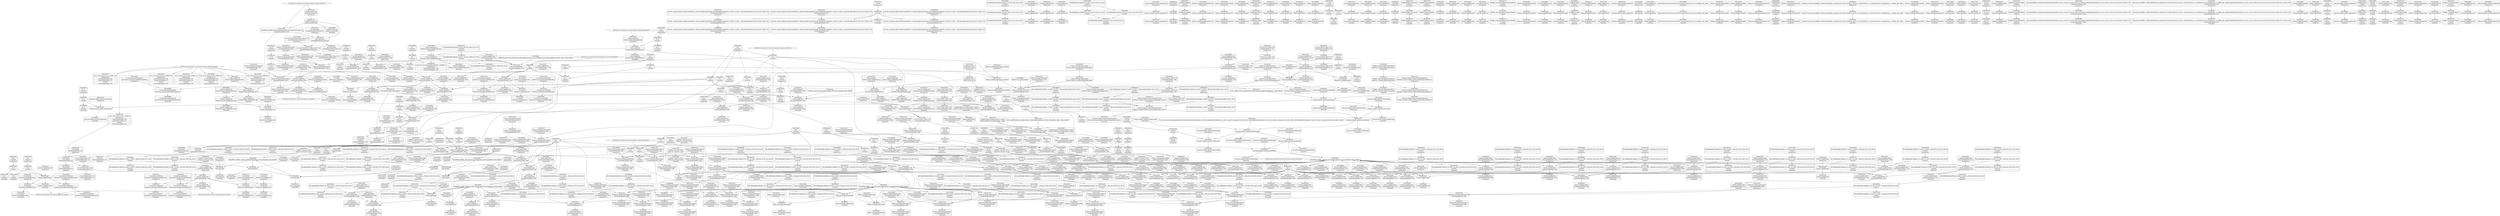digraph {
	CE0x5492e00 [shape=record,shape=Mrecord,label="{CE0x5492e00|i32_-1|*Constant*|*SummSource*}"]
	CE0x54bed00 [shape=record,shape=Mrecord,label="{CE0x54bed00|_call_void___llvm_gcov_indirect_counter_increment(i32*___llvm_gcov_global_state_pred145,_i64**_getelementptr_inbounds_(_3_x_i64*_,_3_x_i64*_*___llvm_gcda_edge_table144,_i64_0,_i64_0)),_!dbg_!27734|security/selinux/hooks.c,1574}"]
	CE0x54172e0 [shape=record,shape=Mrecord,label="{CE0x54172e0|i64_5|*Constant*|*SummSource*}"]
	CE0x547fd10 [shape=record,shape=Mrecord,label="{CE0x547fd10|avc_has_perm_noaudit:ssid|Function::avc_has_perm_noaudit&Arg::ssid::}"]
	CE0x543d250 [shape=record,shape=Mrecord,label="{CE0x543d250|selinux_vm_enough_memory:pages|Function::selinux_vm_enough_memory&Arg::pages::}"]
	CE0x53f9690 [shape=record,shape=Mrecord,label="{CE0x53f9690|i8*_getelementptr_inbounds_(_45_x_i8_,_45_x_i8_*_.str12,_i32_0,_i32_0)|*Constant*|*SummSource*}"]
	CE0x54281f0 [shape=record,shape=Mrecord,label="{CE0x54281f0|cred_has_capability:entry|*SummSink*}"]
	CE0x54a9020 [shape=record,shape=Mrecord,label="{CE0x54a9020|cred_has_capability:tmp25|security/selinux/hooks.c,1582|*SummSource*}"]
	CE0x544a7e0 [shape=record,shape=Mrecord,label="{CE0x544a7e0|0:_i8,_:_GCMR_selinux_vm_enough_memory.__warned_internal_global_i8_0,_section_.data.unlikely_,_align_1:_elem_0:default:}"]
	CE0x54a6600 [shape=record,shape=Mrecord,label="{CE0x54a6600|avc_audit:a|Function::avc_audit&Arg::a::|*SummSource*}"]
	CE0x5439030 [shape=record,shape=Mrecord,label="{CE0x5439030|i64_11|*Constant*}"]
	CE0x54ad910 [shape=record,shape=Mrecord,label="{CE0x54ad910|i32_-22|*Constant*|*SummSource*}"]
	CE0x542b910 [shape=record,shape=Mrecord,label="{CE0x542b910|COLLAPSED:_GCMRE_current_task_external_global_%struct.task_struct*:_elem_0::|security/selinux/hooks.c,2088}"]
	CE0x5478630 [shape=record,shape=Mrecord,label="{CE0x5478630|selinux_capable:tmp7|security/selinux/hooks.c,2009}"]
	CE0x54978c0 [shape=record,shape=Mrecord,label="{CE0x54978c0|cred_has_capability:sw.bb2|*SummSource*}"]
	CE0x54bc990 [shape=record,shape=Mrecord,label="{CE0x54bc990|_call_void_mcount()_#3|*SummSink*}"]
	CE0x5460e00 [shape=record,shape=Mrecord,label="{CE0x5460e00|selinux_capable:tmp9|security/selinux/hooks.c,2011|*SummSource*}"]
	CE0x54990e0 [shape=record,shape=Mrecord,label="{CE0x54990e0|_call_void___llvm_gcov_indirect_counter_increment(i32*___llvm_gcov_global_state_pred145,_i64**_getelementptr_inbounds_(_3_x_i64*_,_3_x_i64*_*___llvm_gcda_edge_table144,_i64_0,_i64_2)),_!dbg_!27732|security/selinux/hooks.c,1570|*SummSource*}"]
	CE0x54208f0 [shape=record,shape=Mrecord,label="{CE0x54208f0|i8*_getelementptr_inbounds_(_25_x_i8_,_25_x_i8_*_.str3,_i32_0,_i32_0)|*Constant*}"]
	CE0x5424f70 [shape=record,shape=Mrecord,label="{CE0x5424f70|cred_has_capability:tmp12|security/selinux/hooks.c,1575|*SummSource*}"]
	CE0x54808b0 [shape=record,shape=Mrecord,label="{CE0x54808b0|avc_has_perm_noaudit:requested|Function::avc_has_perm_noaudit&Arg::requested::}"]
	CE0x676ebb0 [shape=record,shape=Mrecord,label="{CE0x676ebb0|selinux_vm_enough_memory:tmp6|security/selinux/hooks.c,2088|*SummSink*}"]
	CE0x54272e0 [shape=record,shape=Mrecord,label="{CE0x54272e0|cred_has_capability:tmp19|security/selinux/hooks.c,1580|*SummSource*}"]
	CE0x54811c0 [shape=record,shape=Mrecord,label="{CE0x54811c0|avc_has_perm_noaudit:flags|Function::avc_has_perm_noaudit&Arg::flags::}"]
	CE0x54370c0 [shape=record,shape=Mrecord,label="{CE0x54370c0|cred_has_capability:tmp10|security/selinux/hooks.c,1575|*SummSource*}"]
	CE0x5412020 [shape=record,shape=Mrecord,label="{CE0x5412020|__llvm_gcov_indirect_counter_increment:entry|*SummSource*}"]
	CE0x54b0cc0 [shape=record,shape=Mrecord,label="{CE0x54b0cc0|cred_sid:entry|*SummSink*}"]
	CE0x54be180 [shape=record,shape=Mrecord,label="{CE0x54be180|cred_sid:cred|Function::cred_sid&Arg::cred::|*SummSource*}"]
	CE0x545c1d0 [shape=record,shape=Mrecord,label="{CE0x545c1d0|cred_sid:tmp5|security/selinux/hooks.c,196}"]
	CE0x54324c0 [shape=record,shape=Mrecord,label="{CE0x54324c0|selinux_vm_enough_memory:cred|security/selinux/hooks.c,2088|*SummSource*}"]
	CE0x5463d20 [shape=record,shape=Mrecord,label="{CE0x5463d20|i64*_getelementptr_inbounds_(_6_x_i64_,_6_x_i64_*___llvm_gcov_ctr142,_i64_0,_i64_5)|*Constant*|*SummSource*}"]
	CE0x543d590 [shape=record,shape=Mrecord,label="{CE0x543d590|selinux_vm_enough_memory:pages|Function::selinux_vm_enough_memory&Arg::pages::|*SummSink*}"]
	CE0x54955b0 [shape=record,shape=Mrecord,label="{CE0x54955b0|selinux_capable:tmp11|security/selinux/hooks.c,2012|*SummSource*}"]
	CE0x542df50 [shape=record,shape=Mrecord,label="{CE0x542df50|GLOBAL:cap_capable|*Constant*|*SummSource*}"]
	CE0x54c19e0 [shape=record,shape=Mrecord,label="{CE0x54c19e0|cred_sid:sid|security/selinux/hooks.c,197}"]
	"CONST[source:0(mediator),value:2(dynamic)][purpose:{subject}]"
	CE0x5498dd0 [shape=record,shape=Mrecord,label="{CE0x5498dd0|cred_has_capability:tmp3|security/selinux/hooks.c,1567|*SummSink*}"]
	CE0x54c1860 [shape=record,shape=Mrecord,label="{CE0x54c1860|i64*_getelementptr_inbounds_(_21_x_i64_,_21_x_i64_*___llvm_gcov_ctr143,_i64_0,_i64_0)|*Constant*|*SummSource*}"]
	CE0x54269d0 [shape=record,shape=Mrecord,label="{CE0x54269d0|cred_has_capability:tmp18|security/selinux/hooks.c,1580|*SummSource*}"]
	CE0x5485d40 [shape=record,shape=Mrecord,label="{CE0x5485d40|cred_has_capability:call8|security/selinux/hooks.c,1581}"]
	CE0x5462170 [shape=record,shape=Mrecord,label="{CE0x5462170|cred_has_capability:tmp7|security/selinux/hooks.c,1574}"]
	CE0x54a68a0 [shape=record,shape=Mrecord,label="{CE0x54a68a0|_ret_i32_%retval.0,_!dbg_!27732|security/selinux/include/avc.h,142}"]
	CE0x543fd60 [shape=record,shape=Mrecord,label="{CE0x543fd60|COLLAPSED:_GCMRE___llvm_gcov_ctr142_internal_global_6_x_i64_zeroinitializer:_elem_0:default:}"]
	CE0x54430e0 [shape=record,shape=Mrecord,label="{CE0x54430e0|cred_sid:tmp2}"]
	CE0x54bd7d0 [shape=record,shape=Mrecord,label="{CE0x54bd7d0|__llvm_gcov_indirect_counter_increment:tmp6|*SummSink*}"]
	CE0x5493310 [shape=record,shape=Mrecord,label="{CE0x5493310|selinux_capable:tmp3|security/selinux/hooks.c,2008}"]
	CE0x540edc0 [shape=record,shape=Mrecord,label="{CE0x540edc0|selinux_vm_enough_memory:land.lhs.true|*SummSink*}"]
	CE0x54a9eb0 [shape=record,shape=Mrecord,label="{CE0x54a9eb0|cred_has_capability:tmp26|security/selinux/hooks.c,1583|*SummSink*}"]
	CE0x53fae60 [shape=record,shape=Mrecord,label="{CE0x53fae60|selinux_vm_enough_memory:if.end|*SummSource*}"]
	CE0x54976b0 [shape=record,shape=Mrecord,label="{CE0x54976b0|cred_has_capability:return}"]
	CE0x542a420 [shape=record,shape=Mrecord,label="{CE0x542a420|selinux_capable:audit|Function::selinux_capable&Arg::audit::|*SummSink*}"]
	CE0x54338d0 [shape=record,shape=Mrecord,label="{CE0x54338d0|GLOBAL:get_current|*Constant*|*SummSink*}"]
	CE0x549dcd0 [shape=record,shape=Mrecord,label="{CE0x549dcd0|i64*_getelementptr_inbounds_(_21_x_i64_,_21_x_i64_*___llvm_gcov_ctr143,_i64_0,_i64_6)|*Constant*|*SummSink*}"]
	CE0x543fcc0 [shape=record,shape=Mrecord,label="{CE0x543fcc0|i64*_getelementptr_inbounds_(_6_x_i64_,_6_x_i64_*___llvm_gcov_ctr142,_i64_0,_i64_0)|*Constant*|*SummSink*}"]
	CE0x5418e10 [shape=record,shape=Mrecord,label="{CE0x5418e10|i64_10|*Constant*}"]
	CE0x5410fc0 [shape=record,shape=Mrecord,label="{CE0x5410fc0|i64_3|*Constant*|*SummSource*}"]
	CE0x5442910 [shape=record,shape=Mrecord,label="{CE0x5442910|i64*_getelementptr_inbounds_(_2_x_i64_,_2_x_i64_*___llvm_gcov_ctr131,_i64_0,_i64_1)|*Constant*|*SummSink*}"]
	CE0x54a8090 [shape=record,shape=Mrecord,label="{CE0x54a8090|cred_has_capability:tmp22|security/selinux/hooks.c,1582}"]
	CE0x5425340 [shape=record,shape=Mrecord,label="{CE0x5425340|get_current:tmp4|./arch/x86/include/asm/current.h,14}"]
	CE0x549f9f0 [shape=record,shape=Mrecord,label="{CE0x549f9f0|i64*_null|*Constant*|*SummSink*}"]
	CE0x543a290 [shape=record,shape=Mrecord,label="{CE0x543a290|selinux_vm_enough_memory:tmp23|security/selinux/hooks.c,2090|*SummSource*}"]
	CE0x54860b0 [shape=record,shape=Mrecord,label="{CE0x54860b0|cred_has_capability:call8|security/selinux/hooks.c,1581|*SummSource*}"]
	CE0x5496e40 [shape=record,shape=Mrecord,label="{CE0x5496e40|selinux_capable:tmp2|security/selinux/hooks.c,2008|*SummSource*}"]
	CE0x5436d20 [shape=record,shape=Mrecord,label="{CE0x5436d20|i64*_getelementptr_inbounds_(_21_x_i64_,_21_x_i64_*___llvm_gcov_ctr143,_i64_0,_i64_8)|*Constant*|*SummSource*}"]
	CE0x54b53d0 [shape=record,shape=Mrecord,label="{CE0x54b53d0|cred_has_capability:if.end10}"]
	CE0x54a8b20 [shape=record,shape=Mrecord,label="{CE0x54a8b20|cred_has_capability:tmp24|security/selinux/hooks.c,1582|*SummSource*}"]
	CE0x541c010 [shape=record,shape=Mrecord,label="{CE0x541c010|get_current:tmp1|*SummSink*}"]
	CE0x548bc80 [shape=record,shape=Mrecord,label="{CE0x548bc80|_call_void_mcount()_#3|*SummSource*}"]
	CE0x54651f0 [shape=record,shape=Mrecord,label="{CE0x54651f0|selinux_capable:return|*SummSink*}"]
	CE0x540b8a0 [shape=record,shape=Mrecord,label="{CE0x540b8a0|selinux_vm_enough_memory:bb|*SummSource*}"]
	CE0x5424ab0 [shape=record,shape=Mrecord,label="{CE0x5424ab0|i1_true|*Constant*}"]
	CE0x54a1ed0 [shape=record,shape=Mrecord,label="{CE0x54a1ed0|i64**_getelementptr_inbounds_(_3_x_i64*_,_3_x_i64*_*___llvm_gcda_edge_table144,_i64_0,_i64_2)|*Constant*|*SummSource*}"]
	CE0x54bc920 [shape=record,shape=Mrecord,label="{CE0x54bc920|_call_void_mcount()_#3|*SummSource*}"]
	CE0x547f980 [shape=record,shape=Mrecord,label="{CE0x547f980|avc_has_perm_noaudit:entry|*SummSink*}"]
	CE0x54a58e0 [shape=record,shape=Mrecord,label="{CE0x54a58e0|avc_audit:requested|Function::avc_audit&Arg::requested::|*SummSource*}"]
	CE0x541a9d0 [shape=record,shape=Mrecord,label="{CE0x541a9d0|selinux_vm_enough_memory:tmp9|security/selinux/hooks.c,2088|*SummSource*}"]
	CE0x5460400 [shape=record,shape=Mrecord,label="{CE0x5460400|cred_has_capability:do.body4|*SummSink*}"]
	CE0x5441aa0 [shape=record,shape=Mrecord,label="{CE0x5441aa0|cred_has_capability:bb|*SummSource*}"]
	CE0x5419b00 [shape=record,shape=Mrecord,label="{CE0x5419b00|i64_0|*Constant*|*SummSink*}"]
	CE0x545f0f0 [shape=record,shape=Mrecord,label="{CE0x545f0f0|VOIDTB_TE_array:_GCE_.str49_private_unnamed_addr_constant_40_x_i8_c_013SELinux:_out_of_range_capability_%d_0A_00_,_align_1:_elem_0:default:}"]
	CE0x54814f0 [shape=record,shape=Mrecord,label="{CE0x54814f0|_ret_i32_%rc.0,_!dbg_!27793|security/selinux/avc.c,744}"]
	CE0x5487f80 [shape=record,shape=Mrecord,label="{CE0x5487f80|0:_i32,_4:_i32,_8:_i32,_12:_i32,_:_CMRE_20,24_|*MultipleSource*|security/selinux/hooks.c,196|security/selinux/hooks.c,197|*LoadInst*|security/selinux/hooks.c,196}"]
	CE0x5492c10 [shape=record,shape=Mrecord,label="{CE0x5492c10|cred_has_capability:avd|security/selinux/hooks.c, 1556|*SummSink*}"]
	CE0x54a0cc0 [shape=record,shape=Mrecord,label="{CE0x54a0cc0|i32_31|*Constant*|*SummSink*}"]
	CE0x54298e0 [shape=record,shape=Mrecord,label="{CE0x54298e0|selinux_capable:ns|Function::selinux_capable&Arg::ns::|*SummSink*}"]
	CE0x54af960 [shape=record,shape=Mrecord,label="{CE0x54af960|cred_sid:bb|*SummSink*}"]
	CE0x54652a0 [shape=record,shape=Mrecord,label="{CE0x54652a0|selinux_capable:return|*SummSource*}"]
	CE0x5420960 [shape=record,shape=Mrecord,label="{CE0x5420960|GLOBAL:lockdep_rcu_suspicious|*Constant*}"]
	CE0x7336980 [shape=record,shape=Mrecord,label="{CE0x7336980|selinux_vm_enough_memory:tmp5|security/selinux/hooks.c,2088|*SummSource*}"]
	CE0x54960b0 [shape=record,shape=Mrecord,label="{CE0x54960b0|i64*_getelementptr_inbounds_(_21_x_i64_,_21_x_i64_*___llvm_gcov_ctr143,_i64_0,_i64_6)|*Constant*|*SummSource*}"]
	CE0x54ab150 [shape=record,shape=Mrecord,label="{CE0x54ab150|i64*_getelementptr_inbounds_(_21_x_i64_,_21_x_i64_*___llvm_gcov_ctr143,_i64_0,_i64_18)|*Constant*|*SummSink*}"]
	CE0x54c2b30 [shape=record,shape=Mrecord,label="{CE0x54c2b30|cred_has_capability:sw.bb2|*SummSink*}"]
	CE0x54a9d20 [shape=record,shape=Mrecord,label="{CE0x54a9d20|i64*_getelementptr_inbounds_(_21_x_i64_,_21_x_i64_*___llvm_gcov_ctr143,_i64_0,_i64_17)|*Constant*|*SummSource*}"]
	CE0x5427dc0 [shape=record,shape=Mrecord,label="{CE0x5427dc0|GLOBAL:cred_has_capability|*Constant*|*SummSource*}"]
	CE0x5413a00 [shape=record,shape=Mrecord,label="{CE0x5413a00|selinux_vm_enough_memory:tmp10|security/selinux/hooks.c,2088|*SummSource*}"]
	CE0x5496fc0 [shape=record,shape=Mrecord,label="{CE0x5496fc0|i64_0|*Constant*}"]
	CE0x5447110 [shape=record,shape=Mrecord,label="{CE0x5447110|GLOBAL:selinux_vm_enough_memory.__warned|Global_var:selinux_vm_enough_memory.__warned}"]
	CE0x54a2740 [shape=record,shape=Mrecord,label="{CE0x54a2740|cred_has_capability:tmp7|security/selinux/hooks.c,1574|*SummSink*}"]
	CE0x54273f0 [shape=record,shape=Mrecord,label="{CE0x54273f0|cred_has_capability:tmp19|security/selinux/hooks.c,1580|*SummSink*}"]
	CE0x54ae4a0 [shape=record,shape=Mrecord,label="{CE0x54ae4a0|cred_has_capability:retval.0|*SummSink*}"]
	CE0x54bd190 [shape=record,shape=Mrecord,label="{CE0x54bd190|_ret_i32_%tmp6,_!dbg_!27716|security/selinux/hooks.c,197|*SummSink*}"]
	CE0x548e540 [shape=record,shape=Mrecord,label="{CE0x548e540|_call_void___llvm_gcov_indirect_counter_increment(i32*___llvm_gcov_global_state_pred145,_i64**_getelementptr_inbounds_(_3_x_i64*_,_3_x_i64*_*___llvm_gcda_edge_table144,_i64_0,_i64_1)),_!dbg_!27728|security/selinux/hooks.c,1567|*SummSource*}"]
	CE0x54ac220 [shape=record,shape=Mrecord,label="{CE0x54ac220|i64*_getelementptr_inbounds_(_21_x_i64_,_21_x_i64_*___llvm_gcov_ctr143,_i64_0,_i64_19)|*Constant*}"]
	CE0x5421c20 [shape=record,shape=Mrecord,label="{CE0x5421c20|selinux_vm_enough_memory:tmp11|security/selinux/hooks.c,2088|*SummSource*}"]
	CE0x5490a20 [shape=record,shape=Mrecord,label="{CE0x5490a20|_call_void_mcount()_#3}"]
	CE0x545d340 [shape=record,shape=Mrecord,label="{CE0x545d340|avc_audit:entry}"]
	CE0x5487360 [shape=record,shape=Mrecord,label="{CE0x5487360|i64**_getelementptr_inbounds_(_3_x_i64*_,_3_x_i64*_*___llvm_gcda_edge_table144,_i64_0,_i64_1)|*Constant*|*SummSink*}"]
	CE0x5441960 [shape=record,shape=Mrecord,label="{CE0x5441960|cred_has_capability:sw.bb}"]
	CE0x543d090 [shape=record,shape=Mrecord,label="{CE0x543d090|VOIDTB_TE:_CE:_elem_0:default:}"]
	CE0x549d510 [shape=record,shape=Mrecord,label="{CE0x549d510|cred_has_capability:if.end}"]
	CE0x541a930 [shape=record,shape=Mrecord,label="{CE0x541a930|selinux_vm_enough_memory:tmp9|security/selinux/hooks.c,2088}"]
	CE0x54861f0 [shape=record,shape=Mrecord,label="{CE0x54861f0|cred_has_capability:call8|security/selinux/hooks.c,1581|*SummSink*}"]
	CE0x54a57d0 [shape=record,shape=Mrecord,label="{CE0x54a57d0|avc_audit:requested|Function::avc_audit&Arg::requested::}"]
	CE0x549dee0 [shape=record,shape=Mrecord,label="{CE0x549dee0|cred_has_capability:tmp6|security/selinux/hooks.c,1574}"]
	CE0x54a84e0 [shape=record,shape=Mrecord,label="{CE0x54a84e0|cred_has_capability:tmp23|security/selinux/hooks.c,1582}"]
	CE0x5439a80 [shape=record,shape=Mrecord,label="{CE0x5439a80|selinux_vm_enough_memory:tmp22|security/selinux/hooks.c,2090}"]
	CE0x5433260 [shape=record,shape=Mrecord,label="{CE0x5433260|i64*_getelementptr_inbounds_(_14_x_i64_,_14_x_i64_*___llvm_gcov_ctr160,_i64_0,_i64_9)|*Constant*|*SummSource*}"]
	CE0x5436c60 [shape=record,shape=Mrecord,label="{CE0x5436c60|i64*_getelementptr_inbounds_(_21_x_i64_,_21_x_i64_*___llvm_gcov_ctr143,_i64_0,_i64_8)|*Constant*}"]
	CE0x54accb0 [shape=record,shape=Mrecord,label="{CE0x54accb0|cred_has_capability:tmp31|security/selinux/hooks.c,1585}"]
	CE0x6983d10 [shape=record,shape=Mrecord,label="{CE0x6983d10|selinux_vm_enough_memory:tmp15|security/selinux/hooks.c,2088}"]
	CE0x5424130 [shape=record,shape=Mrecord,label="{CE0x5424130|_call_void_mcount()_#3|*SummSink*}"]
	CE0x545cc10 [shape=record,shape=Mrecord,label="{CE0x545cc10|GLOBAL:__llvm_gcov_indirect_counter_increment|*Constant*|*SummSource*}"]
	CE0x5414100 [shape=record,shape=Mrecord,label="{CE0x5414100|selinux_vm_enough_memory:tmp14|security/selinux/hooks.c,2088}"]
	CE0x548bda0 [shape=record,shape=Mrecord,label="{CE0x548bda0|i32_5|*Constant*}"]
	CE0x54c1ea0 [shape=record,shape=Mrecord,label="{CE0x54c1ea0|GLOBAL:__llvm_gcov_indirect_counter_increment|*Constant*}"]
	CE0x540ec60 [shape=record,shape=Mrecord,label="{CE0x540ec60|selinux_vm_enough_memory:if.then5}"]
	CE0x5488410 [shape=record,shape=Mrecord,label="{CE0x5488410|cred_has_capability:do.end|*SummSource*}"]
	CE0x543ff50 [shape=record,shape=Mrecord,label="{CE0x543ff50|get_current:tmp2|*SummSink*}"]
	CE0x543cfb0 [shape=record,shape=Mrecord,label="{CE0x543cfb0|selinux_vm_enough_memory:mm|Function::selinux_vm_enough_memory&Arg::mm::|*SummSink*}"]
	CE0x5478be0 [shape=record,shape=Mrecord,label="{CE0x5478be0|i64*_getelementptr_inbounds_(_6_x_i64_,_6_x_i64_*___llvm_gcov_ctr142,_i64_0,_i64_4)|*Constant*|*SummSource*}"]
	CE0x54a3b10 [shape=record,shape=Mrecord,label="{CE0x54a3b10|i64*_getelementptr_inbounds_(_21_x_i64_,_21_x_i64_*___llvm_gcov_ctr143,_i64_0,_i64_0)|*Constant*|*SummSink*}"]
	CE0x5490230 [shape=record,shape=Mrecord,label="{CE0x5490230|cred_has_capability:tmp3|security/selinux/hooks.c,1567|*SummSource*}"]
	CE0x5484020 [shape=record,shape=Mrecord,label="{CE0x5484020|i64_13|*Constant*|*SummSink*}"]
	CE0x54ab850 [shape=record,shape=Mrecord,label="{CE0x54ab850|cred_has_capability:tmp29|security/selinux/hooks.c,1584|*SummSource*}"]
	CE0x54969f0 [shape=record,shape=Mrecord,label="{CE0x54969f0|COLLAPSED:_GCMRE___llvm_gcov_ctr131_internal_global_2_x_i64_zeroinitializer:_elem_0:default:}"]
	CE0x548af40 [shape=record,shape=Mrecord,label="{CE0x548af40|i64*_getelementptr_inbounds_(_2_x_i64_,_2_x_i64_*___llvm_gcov_ctr98,_i64_0,_i64_0)|*Constant*}"]
	CE0x541d610 [shape=record,shape=Mrecord,label="{CE0x541d610|i64*_getelementptr_inbounds_(_14_x_i64_,_14_x_i64_*___llvm_gcov_ctr160,_i64_0,_i64_12)|*Constant*|*SummSink*}"]
	CE0x543e7c0 [shape=record,shape=Mrecord,label="{CE0x543e7c0|GLOBAL:__llvm_gcov_indirect_counter_increment|*Constant*|*SummSink*}"]
	CE0x54a0f60 [shape=record,shape=Mrecord,label="{CE0x54a0f60|cred_has_capability:and|security/selinux/hooks.c,1559}"]
	CE0x543ebb0 [shape=record,shape=Mrecord,label="{CE0x543ebb0|selinux_capable:tobool|security/selinux/hooks.c,2008|*SummSink*}"]
	CE0x5436fe0 [shape=record,shape=Mrecord,label="{CE0x5436fe0|i64*_getelementptr_inbounds_(_21_x_i64_,_21_x_i64_*___llvm_gcov_ctr143,_i64_0,_i64_9)|*Constant*}"]
	CE0x54b2200 [shape=record,shape=Mrecord,label="{CE0x54b2200|cred_has_capability:shl|security/selinux/hooks.c,1559}"]
	CE0x54268c0 [shape=record,shape=Mrecord,label="{CE0x54268c0|cred_has_capability:tmp18|security/selinux/hooks.c,1580}"]
	CE0x5414d10 [shape=record,shape=Mrecord,label="{CE0x5414d10|selinux_capable:call|security/selinux/hooks.c,2007}"]
	CE0x54146e0 [shape=record,shape=Mrecord,label="{CE0x54146e0|i64_0|*Constant*}"]
	CE0x6983fd0 [shape=record,shape=Mrecord,label="{CE0x6983fd0|selinux_vm_enough_memory:tmp16|security/selinux/hooks.c,2088}"]
	CE0x54210d0 [shape=record,shape=Mrecord,label="{CE0x54210d0|selinux_vm_enough_memory:tmp26|security/selinux/hooks.c,2093|*SummSink*}"]
	CE0x53f9620 [shape=record,shape=Mrecord,label="{CE0x53f9620|i64*_getelementptr_inbounds_(_14_x_i64_,_14_x_i64_*___llvm_gcov_ctr160,_i64_0,_i64_9)|*Constant*}"]
	CE0x5436430 [shape=record,shape=Mrecord,label="{CE0x5436430|selinux_vm_enough_memory:tmp3|*SummSource*}"]
	CE0x5481900 [shape=record,shape=Mrecord,label="{CE0x5481900|avc_has_perm_noaudit:avd|Function::avc_has_perm_noaudit&Arg::avd::|*SummSink*}"]
	CE0x5463170 [shape=record,shape=Mrecord,label="{CE0x5463170|cred_has_capability:if.then9}"]
	CE0x54a3ec0 [shape=record,shape=Mrecord,label="{CE0x54a3ec0|GLOBAL:avc_audit|*Constant*|*SummSink*}"]
	CE0x5464c20 [shape=record,shape=Mrecord,label="{CE0x5464c20|selinux_capable:tmp1|*SummSource*}"]
	CE0x541d1f0 [shape=record,shape=Mrecord,label="{CE0x541d1f0|selinux_vm_enough_memory:tmp24|security/selinux/hooks.c,2091|*SummSource*}"]
	CE0x5439d30 [shape=record,shape=Mrecord,label="{CE0x5439d30|selinux_vm_enough_memory:tmp22|security/selinux/hooks.c,2090|*SummSource*}"]
	CE0x542eca0 [shape=record,shape=Mrecord,label="{CE0x542eca0|_ret_%struct.task_struct*_%tmp4,_!dbg_!27714|./arch/x86/include/asm/current.h,14}"]
	CE0x5485120 [shape=record,shape=Mrecord,label="{CE0x5485120|i64_13|*Constant*|*SummSource*}"]
	CE0x548bea0 [shape=record,shape=Mrecord,label="{CE0x548bea0|cred_has_capability:cap1|security/selinux/hooks.c,1563|*SummSource*}"]
	CE0x543b360 [shape=record,shape=Mrecord,label="{CE0x543b360|selinux_vm_enough_memory:tmp27|security/selinux/hooks.c,2093|*SummSource*}"]
	CE0x54b2710 [shape=record,shape=Mrecord,label="{CE0x54b2710|__llvm_gcov_indirect_counter_increment:counter}"]
	CE0x54b47b0 [shape=record,shape=Mrecord,label="{CE0x54b47b0|cred_has_capability:do.end6|*SummSink*}"]
	CE0x5418e80 [shape=record,shape=Mrecord,label="{CE0x5418e80|i64_10|*Constant*|*SummSource*}"]
	CE0x54c2960 [shape=record,shape=Mrecord,label="{CE0x54c2960|0:_i32,_4:_i32,_8:_i32,_12:_i32,_:_CMRE_8,12_|*MultipleSource*|security/selinux/hooks.c,196|security/selinux/hooks.c,197|*LoadInst*|security/selinux/hooks.c,196}"]
	CE0x545df40 [shape=record,shape=Mrecord,label="{CE0x545df40|cred_has_capability:type|security/selinux/hooks.c,1562|*SummSource*}"]
	CE0x541d070 [shape=record,shape=Mrecord,label="{CE0x541d070|i64*_getelementptr_inbounds_(_14_x_i64_,_14_x_i64_*___llvm_gcov_ctr160,_i64_0,_i64_12)|*Constant*}"]
	CE0x5415490 [shape=record,shape=Mrecord,label="{CE0x5415490|selinux_capable:if.end|*SummSink*}"]
	CE0x5499150 [shape=record,shape=Mrecord,label="{CE0x5499150|_call_void___llvm_gcov_indirect_counter_increment(i32*___llvm_gcov_global_state_pred145,_i64**_getelementptr_inbounds_(_3_x_i64*_,_3_x_i64*_*___llvm_gcda_edge_table144,_i64_0,_i64_2)),_!dbg_!27732|security/selinux/hooks.c,1570|*SummSink*}"]
	CE0x54aa500 [shape=record,shape=Mrecord,label="{CE0x54aa500|cred_has_capability:tmp27|security/selinux/hooks.c,1583|*SummSource*}"]
	CE0x54a6b70 [shape=record,shape=Mrecord,label="{CE0x54a6b70|_ret_i32_%retval.0,_!dbg_!27732|security/selinux/include/avc.h,142|*SummSink*}"]
	CE0x54a51c0 [shape=record,shape=Mrecord,label="{CE0x54a51c0|avc_audit:tsid|Function::avc_audit&Arg::tsid::|*SummSource*}"]
	CE0x5496dd0 [shape=record,shape=Mrecord,label="{CE0x5496dd0|selinux_capable:tmp2|security/selinux/hooks.c,2008}"]
	CE0x549ec20 [shape=record,shape=Mrecord,label="{CE0x549ec20|cred_has_capability:tmp2|security/selinux/hooks.c,1567|*SummSource*}"]
	CE0x547d7e0 [shape=record,shape=Mrecord,label="{CE0x547d7e0|cred_has_capability:tmp16|security/selinux/hooks.c,1576|*SummSink*}"]
	CE0x54c2a80 [shape=record,shape=Mrecord,label="{CE0x54c2a80|__llvm_gcov_indirect_counter_increment:bb}"]
	CE0x5411620 [shape=record,shape=Mrecord,label="{CE0x5411620|selinux_vm_enough_memory:tmp11|security/selinux/hooks.c,2088}"]
	CE0x5437730 [shape=record,shape=Mrecord,label="{CE0x5437730|GLOBAL:current_task|Global_var:current_task}"]
	CE0x54beab0 [shape=record,shape=Mrecord,label="{CE0x54beab0|cred_has_capability:tmp4|security/selinux/hooks.c,1570|*SummSink*}"]
	CE0x5492a90 [shape=record,shape=Mrecord,label="{CE0x5492a90|cred_has_capability:avd|security/selinux/hooks.c, 1556|*SummSource*}"]
	CE0x5465160 [shape=record,shape=Mrecord,label="{CE0x5465160|selinux_capable:return}"]
	CE0x5424510 [shape=record,shape=Mrecord,label="{CE0x5424510|i64*_getelementptr_inbounds_(_21_x_i64_,_21_x_i64_*___llvm_gcov_ctr143,_i64_0,_i64_9)|*Constant*|*SummSource*}"]
	CE0x54ad160 [shape=record,shape=Mrecord,label="{CE0x54ad160|cred_has_capability:tmp31|security/selinux/hooks.c,1585|*SummSink*}"]
	CE0x543df70 [shape=record,shape=Mrecord,label="{CE0x543df70|get_current:bb}"]
	CE0x545fbc0 [shape=record,shape=Mrecord,label="{CE0x545fbc0|selinux_capable:tmp4|security/selinux/hooks.c,2008|*SummSource*}"]
	CE0x5424f00 [shape=record,shape=Mrecord,label="{CE0x5424f00|cred_has_capability:tmp12|security/selinux/hooks.c,1575}"]
	CE0x5423640 [shape=record,shape=Mrecord,label="{CE0x5423640|selinux_capable:tmp8|security/selinux/hooks.c,2011|*SummSource*}"]
	CE0x548ce50 [shape=record,shape=Mrecord,label="{CE0x548ce50|i32_5|*Constant*|*SummSink*}"]
	CE0x542b100 [shape=record,shape=Mrecord,label="{CE0x542b100|i64*_getelementptr_inbounds_(_6_x_i64_,_6_x_i64_*___llvm_gcov_ctr142,_i64_0,_i64_3)|*Constant*|*SummSink*}"]
	CE0x5424900 [shape=record,shape=Mrecord,label="{CE0x5424900|i64*_getelementptr_inbounds_(_21_x_i64_,_21_x_i64_*___llvm_gcov_ctr143,_i64_0,_i64_9)|*Constant*|*SummSink*}"]
	CE0x5416c70 [shape=record,shape=Mrecord,label="{CE0x5416c70|i8_1|*Constant*|*SummSink*}"]
	CE0x5479be0 [shape=record,shape=Mrecord,label="{CE0x5479be0|get_current:tmp|*SummSink*}"]
	CE0x547ead0 [shape=record,shape=Mrecord,label="{CE0x547ead0|i16_4|*Constant*|*SummSink*}"]
	CE0x54982c0 [shape=record,shape=Mrecord,label="{CE0x54982c0|cred_has_capability:tmp4|security/selinux/hooks.c,1570|*SummSource*}"]
	CE0x5415860 [shape=record,shape=Mrecord,label="{CE0x5415860|selinux_capable:entry|*SummSource*}"]
	CE0x5417ce0 [shape=record,shape=Mrecord,label="{CE0x5417ce0|selinux_capable:entry}"]
	CE0x54870c0 [shape=record,shape=Mrecord,label="{CE0x54870c0|0:_i32,_4:_i32,_8:_i32,_12:_i32,_:_CMRE_12,16_|*MultipleSource*|security/selinux/hooks.c,196|security/selinux/hooks.c,197|*LoadInst*|security/selinux/hooks.c,196}"]
	CE0x541d880 [shape=record,shape=Mrecord,label="{CE0x541d880|selinux_vm_enough_memory:tmp25|security/selinux/hooks.c,2091|*SummSource*}"]
	CE0x5440530 [shape=record,shape=Mrecord,label="{CE0x5440530|selinux_capable:tmp5|security/selinux/hooks.c,2008|*SummSource*}"]
	CE0x5494490 [shape=record,shape=Mrecord,label="{CE0x5494490|i64*_getelementptr_inbounds_(_6_x_i64_,_6_x_i64_*___llvm_gcov_ctr142,_i64_0,_i64_5)|*Constant*}"]
	CE0x54209d0 [shape=record,shape=Mrecord,label="{CE0x54209d0|i8*_getelementptr_inbounds_(_25_x_i8_,_25_x_i8_*_.str3,_i32_0,_i32_0)|*Constant*|*SummSource*}"]
	CE0x5428060 [shape=record,shape=Mrecord,label="{CE0x5428060|cred_has_capability:entry}"]
	CE0x549dad0 [shape=record,shape=Mrecord,label="{CE0x549dad0|i64**_getelementptr_inbounds_(_3_x_i64*_,_3_x_i64*_*___llvm_gcda_edge_table144,_i64_0,_i64_0)|*Constant*|*SummSink*}"]
	CE0x5495430 [shape=record,shape=Mrecord,label="{CE0x5495430|selinux_capable:tmp11|security/selinux/hooks.c,2012}"]
	CE0x5420d60 [shape=record,shape=Mrecord,label="{CE0x5420d60|i64*_getelementptr_inbounds_(_14_x_i64_,_14_x_i64_*___llvm_gcov_ctr160,_i64_0,_i64_13)|*Constant*}"]
	CE0x54863a0 [shape=record,shape=Mrecord,label="{CE0x54863a0|GLOBAL:avc_audit|*Constant*|*SummSource*}"]
	CE0x547ec70 [shape=record,shape=Mrecord,label="{CE0x547ec70|cred_has_capability:sclass.0|*SummSource*}"]
	CE0x548d4c0 [shape=record,shape=Mrecord,label="{CE0x548d4c0|cred_sid:tmp4|*LoadInst*|security/selinux/hooks.c,196}"]
	CE0x541ba30 [shape=record,shape=Mrecord,label="{CE0x541ba30|selinux_vm_enough_memory:call|security/selinux/hooks.c,2088}"]
	CE0x5485a50 [shape=record,shape=Mrecord,label="{CE0x5485a50|cred_has_capability:tmp21|security/selinux/hooks.c,1580|*SummSource*}"]
	CE0x542a000 [shape=record,shape=Mrecord,label="{CE0x542a000|selinux_capable:cap|Function::selinux_capable&Arg::cap::|*SummSource*}"]
	CE0x5438910 [shape=record,shape=Mrecord,label="{CE0x5438910|%struct.task_struct*_(%struct.task_struct**)*_asm_movq_%gs:$_1:P_,$0_,_r,im,_dirflag_,_fpsr_,_flags_|*SummSource*}"]
	CE0x5494f80 [shape=record,shape=Mrecord,label="{CE0x5494f80|selinux_capable:tmp10|security/selinux/hooks.c,2012|*SummSink*}"]
	CE0x54aa1d0 [shape=record,shape=Mrecord,label="{CE0x54aa1d0|cred_has_capability:tmp27|security/selinux/hooks.c,1583}"]
	CE0x54362f0 [shape=record,shape=Mrecord,label="{CE0x54362f0|selinux_vm_enough_memory:tmp16|security/selinux/hooks.c,2088|*SummSource*}"]
	CE0x541c380 [shape=record,shape=Mrecord,label="{CE0x541c380|selinux_vm_enough_memory:if.end6|*SummSource*}"]
	CE0x5481d20 [shape=record,shape=Mrecord,label="{CE0x5481d20|cred_has_capability:cmp|security/selinux/hooks.c,1580|*SummSource*}"]
	CE0x5463240 [shape=record,shape=Mrecord,label="{CE0x5463240|cred_has_capability:sw.default|*SummSource*}"]
	CE0x54b2270 [shape=record,shape=Mrecord,label="{CE0x54b2270|cred_has_capability:shl|security/selinux/hooks.c,1559|*SummSource*}"]
	CE0x548cec0 [shape=record,shape=Mrecord,label="{CE0x548cec0|_call_void___llvm_gcov_indirect_counter_increment(i32*___llvm_gcov_global_state_pred145,_i64**_getelementptr_inbounds_(_3_x_i64*_,_3_x_i64*_*___llvm_gcda_edge_table144,_i64_0,_i64_1)),_!dbg_!27728|security/selinux/hooks.c,1567}"]
	CE0x53f9cb0 [shape=record,shape=Mrecord,label="{CE0x53f9cb0|selinux_vm_enough_memory:if.end|*SummSink*}"]
	CE0x54aba00 [shape=record,shape=Mrecord,label="{CE0x54aba00|cred_has_capability:tmp29|security/selinux/hooks.c,1584|*SummSink*}"]
	CE0x54ac8b0 [shape=record,shape=Mrecord,label="{CE0x54ac8b0|i64*_getelementptr_inbounds_(_21_x_i64_,_21_x_i64_*___llvm_gcov_ctr143,_i64_0,_i64_19)|*Constant*|*SummSink*}"]
	CE0x540fa70 [shape=record,shape=Mrecord,label="{CE0x540fa70|selinux_vm_enough_memory:land.lhs.true2|*SummSink*}"]
	CE0x5495720 [shape=record,shape=Mrecord,label="{CE0x5495720|selinux_capable:tmp11|security/selinux/hooks.c,2012|*SummSink*}"]
	CE0x542fd10 [shape=record,shape=Mrecord,label="{CE0x542fd10|selinux_vm_enough_memory:land.lhs.true}"]
	CE0x5463eb0 [shape=record,shape=Mrecord,label="{CE0x5463eb0|i64*_getelementptr_inbounds_(_6_x_i64_,_6_x_i64_*___llvm_gcov_ctr142,_i64_0,_i64_5)|*Constant*|*SummSink*}"]
	CE0x5460a60 [shape=record,shape=Mrecord,label="{CE0x5460a60|i8_3|*Constant*}"]
	CE0x5484e10 [shape=record,shape=Mrecord,label="{CE0x5484e10|cred_has_capability:tmp18|security/selinux/hooks.c,1580|*SummSink*}"]
	CE0x5413430 [shape=record,shape=Mrecord,label="{CE0x5413430|i64_1|*Constant*}"]
	CE0x54a3970 [shape=record,shape=Mrecord,label="{CE0x54a3970|cred_has_capability:if.end|*SummSource*}"]
	CE0x54b25b0 [shape=record,shape=Mrecord,label="{CE0x54b25b0|i64*_null|*Constant*}"]
	CE0x54ac990 [shape=record,shape=Mrecord,label="{CE0x54ac990|cred_has_capability:tmp30|security/selinux/hooks.c,1585|*SummSink*}"]
	CE0x54ab1c0 [shape=record,shape=Mrecord,label="{CE0x54ab1c0|cred_has_capability:tmp28|security/selinux/hooks.c,1584|*SummSource*}"]
	CE0x542f300 [shape=record,shape=Mrecord,label="{CE0x542f300|i1_true|*Constant*|*SummSink*}"]
	CE0x54a71f0 [shape=record,shape=Mrecord,label="{CE0x54a71f0|cred_has_capability:tobool|security/selinux/hooks.c,1582|*SummSource*}"]
	CE0x54c2f50 [shape=record,shape=Mrecord,label="{CE0x54c2f50|cred_has_capability:ad|security/selinux/hooks.c, 1555}"]
	CE0x5420aa0 [shape=record,shape=Mrecord,label="{CE0x5420aa0|selinux_vm_enough_memory:cap_sys_admin.0|*SummSink*}"]
	CE0x5416090 [shape=record,shape=Mrecord,label="{CE0x5416090|GLOBAL:init_user_ns|Global_var:init_user_ns|*SummSource*}"]
	CE0x54873d0 [shape=record,shape=Mrecord,label="{CE0x54873d0|__llvm_gcov_indirect_counter_increment:counters|Function::__llvm_gcov_indirect_counter_increment&Arg::counters::|*SummSink*}"]
	"CONST[source:0(mediator),value:2(dynamic)][purpose:{subject}][SrcIdx:6]"
	CE0x54b4000 [shape=record,shape=Mrecord,label="{CE0x54b4000|GLOBAL:printk|*Constant*|*SummSource*}"]
	CE0x54a8660 [shape=record,shape=Mrecord,label="{CE0x54a8660|cred_has_capability:tmp23|security/selinux/hooks.c,1582|*SummSink*}"]
	CE0x54bed70 [shape=record,shape=Mrecord,label="{CE0x54bed70|cred_has_capability:tmp5|security/selinux/hooks.c,1570}"]
	CE0x5416360 [shape=record,shape=Mrecord,label="{CE0x5416360|selinux_vm_enough_memory:do.end|*SummSink*}"]
	CE0x5419a90 [shape=record,shape=Mrecord,label="{CE0x5419a90|i64_0|*Constant*|*SummSource*}"]
	CE0x548d530 [shape=record,shape=Mrecord,label="{CE0x548d530|cred_sid:security|security/selinux/hooks.c,196}"]
	CE0x54158f0 [shape=record,shape=Mrecord,label="{CE0x54158f0|selinux_capable:entry|*SummSink*}"]
	CE0x68607b0 [shape=record,shape=Mrecord,label="{CE0x68607b0|selinux_vm_enough_memory:tmp3}"]
	CE0x53fa570 [shape=record,shape=Mrecord,label="{CE0x53fa570|selinux_vm_enough_memory:call|security/selinux/hooks.c,2088|*SummSink*}"]
	CE0x549bfa0 [shape=record,shape=Mrecord,label="{CE0x549bfa0|void_(i8*,_i32,_i64)*_asm_sideeffect_1:_09ud2_0A.pushsection___bug_table,_22a_22_0A2:_09.long_1b_-_2b,_$_0:c_-_2b_0A_09.word_$_1:c_,_0_0A_09.org_2b+$_2:c_0A.popsection_,_i,i,i,_dirflag_,_fpsr_,_flags_|*SummSource*}"]
	CE0x54a5450 [shape=record,shape=Mrecord,label="{CE0x54a5450|avc_audit:tclass|Function::avc_audit&Arg::tclass::}"]
	CE0x54a6040 [shape=record,shape=Mrecord,label="{CE0x54a6040|avc_audit:result|Function::avc_audit&Arg::result::}"]
	CE0x54c1a70 [shape=record,shape=Mrecord,label="{CE0x54c1a70|cred_sid:sid|security/selinux/hooks.c,197|*SummSink*}"]
	CE0x541ca10 [shape=record,shape=Mrecord,label="{CE0x541ca10|selinux_vm_enough_memory:tmp23|security/selinux/hooks.c,2090|*SummSink*}"]
	CE0x54310f0 [shape=record,shape=Mrecord,label="{CE0x54310f0|i1_true|*Constant*|*SummSource*}"]
	CE0x5412280 [shape=record,shape=Mrecord,label="{CE0x5412280|i64_2|*Constant*}"]
	CE0x5425b70 [shape=record,shape=Mrecord,label="{CE0x5425b70|get_current:tmp|*SummSource*}"]
	CE0x5421580 [shape=record,shape=Mrecord,label="{CE0x5421580|selinux_vm_enough_memory:tmp6|security/selinux/hooks.c,2088}"]
	CE0x547c860 [shape=record,shape=Mrecord,label="{CE0x547c860|cred_has_capability:tmp15|security/selinux/hooks.c,1575|*SummSource*}"]
	CE0x548b050 [shape=record,shape=Mrecord,label="{CE0x548b050|cred_has_capability:return|*SummSink*}"]
	CE0x547c4d0 [shape=record,shape=Mrecord,label="{CE0x547c4d0|cred_has_capability:tmp14|security/selinux/hooks.c,1575|*SummSource*}"]
	CE0x5408490 [shape=record,shape=Mrecord,label="{CE0x5408490|selinux_vm_enough_memory:do.body|*SummSource*}"]
	CE0x5487e10 [shape=record,shape=Mrecord,label="{CE0x5487e10|0:_i32,_4:_i32,_8:_i32,_12:_i32,_:_CMRE_16,20_|*MultipleSource*|security/selinux/hooks.c,196|security/selinux/hooks.c,197|*LoadInst*|security/selinux/hooks.c,196}"]
	CE0x542c780 [shape=record,shape=Mrecord,label="{CE0x542c780|GLOBAL:lockdep_rcu_suspicious|*Constant*|*SummSource*}"]
	CE0x542ed40 [shape=record,shape=Mrecord,label="{CE0x542ed40|_ret_%struct.task_struct*_%tmp4,_!dbg_!27714|./arch/x86/include/asm/current.h,14|*SummSink*}"]
	CE0x5428540 [shape=record,shape=Mrecord,label="{CE0x5428540|cred_has_capability:cred|Function::cred_has_capability&Arg::cred::|*SummSource*}"]
	CE0x6983df0 [shape=record,shape=Mrecord,label="{CE0x6983df0|i64*_getelementptr_inbounds_(_14_x_i64_,_14_x_i64_*___llvm_gcov_ctr160,_i64_0,_i64_8)|*Constant*|*SummSink*}"]
	CE0x540f680 [shape=record,shape=Mrecord,label="{CE0x540f680|selinux_vm_enough_memory:if.end}"]
	CE0x54c1730 [shape=record,shape=Mrecord,label="{CE0x54c1730|i64*_getelementptr_inbounds_(_21_x_i64_,_21_x_i64_*___llvm_gcov_ctr143,_i64_0,_i64_0)|*Constant*}"]
	CE0x6983ed0 [shape=record,shape=Mrecord,label="{CE0x6983ed0|selinux_vm_enough_memory:tmp15|security/selinux/hooks.c,2088|*SummSource*}"]
	CE0x543b7c0 [shape=record,shape=Mrecord,label="{CE0x543b7c0|cred_has_capability:tmp12|security/selinux/hooks.c,1575|*SummSink*}"]
	CE0x5427270 [shape=record,shape=Mrecord,label="{CE0x5427270|cred_has_capability:tmp19|security/selinux/hooks.c,1580}"]
	CE0x548a5a0 [shape=record,shape=Mrecord,label="{CE0x548a5a0|i64*_getelementptr_inbounds_(_21_x_i64_,_21_x_i64_*___llvm_gcov_ctr143,_i64_0,_i64_7)|*Constant*|*SummSource*}"]
	CE0x543c290 [shape=record,shape=Mrecord,label="{CE0x543c290|i64*_getelementptr_inbounds_(_21_x_i64_,_21_x_i64_*___llvm_gcov_ctr143,_i64_0,_i64_11)|*Constant*}"]
	CE0x5494610 [shape=record,shape=Mrecord,label="{CE0x5494610|selinux_capable:retval.0}"]
	CE0x5427ef0 [shape=record,shape=Mrecord,label="{CE0x5427ef0|GLOBAL:cred_has_capability|*Constant*|*SummSink*}"]
	CE0x540e9a0 [shape=record,shape=Mrecord,label="{CE0x540e9a0|i64_3|*Constant*}"]
	CE0x54215f0 [shape=record,shape=Mrecord,label="{CE0x54215f0|selinux_vm_enough_memory:tmp6|security/selinux/hooks.c,2088|*SummSource*}"]
	CE0x540fb20 [shape=record,shape=Mrecord,label="{CE0x540fb20|selinux_vm_enough_memory:tmp4|security/selinux/hooks.c,2088|*SummSource*}"]
	CE0x5411fb0 [shape=record,shape=Mrecord,label="{CE0x5411fb0|__llvm_gcov_indirect_counter_increment:entry}"]
	CE0x543dde0 [shape=record,shape=Mrecord,label="{CE0x543dde0|_ret_i32_%call7,_!dbg_!27749|security/selinux/hooks.c,2093|*SummSink*}"]
	CE0x548f020 [shape=record,shape=Mrecord,label="{CE0x548f020|i64*_getelementptr_inbounds_(_21_x_i64_,_21_x_i64_*___llvm_gcov_ctr143,_i64_0,_i64_5)|*Constant*|*SummSource*}"]
	CE0x545cb80 [shape=record,shape=Mrecord,label="{CE0x545cb80|_call_void___llvm_gcov_indirect_counter_increment(i32*___llvm_gcov_global_state_pred145,_i64**_getelementptr_inbounds_(_3_x_i64*_,_3_x_i64*_*___llvm_gcda_edge_table144,_i64_0,_i64_1)),_!dbg_!27728|security/selinux/hooks.c,1567|*SummSink*}"]
	CE0x543ce00 [shape=record,shape=Mrecord,label="{CE0x543ce00|selinux_vm_enough_memory:mm|Function::selinux_vm_enough_memory&Arg::mm::}"]
	CE0x54297b0 [shape=record,shape=Mrecord,label="{CE0x54297b0|selinux_capable:ns|Function::selinux_capable&Arg::ns::|*SummSource*}"]
	CE0x54aeb80 [shape=record,shape=Mrecord,label="{CE0x54aeb80|i64*_getelementptr_inbounds_(_21_x_i64_,_21_x_i64_*___llvm_gcov_ctr143,_i64_0,_i64_20)|*Constant*|*SummSource*}"]
	CE0x54427a0 [shape=record,shape=Mrecord,label="{CE0x54427a0|i64*_getelementptr_inbounds_(_2_x_i64_,_2_x_i64_*___llvm_gcov_ctr131,_i64_0,_i64_1)|*Constant*|*SummSource*}"]
	CE0x54416e0 [shape=record,shape=Mrecord,label="{CE0x54416e0|cred_has_capability:sw.bb|*SummSource*}"]
	CE0x5412210 [shape=record,shape=Mrecord,label="{CE0x5412210|__llvm_gcov_indirect_counter_increment:predecessor|Function::__llvm_gcov_indirect_counter_increment&Arg::predecessor::|*SummSource*}"]
	CE0x5496980 [shape=record,shape=Mrecord,label="{CE0x5496980|cred_sid:tmp}"]
	CE0x54c0410 [shape=record,shape=Mrecord,label="{CE0x54c0410|__llvm_gcov_indirect_counter_increment:tmp|*SummSink*}"]
	CE0x5429f90 [shape=record,shape=Mrecord,label="{CE0x5429f90|selinux_capable:audit|Function::selinux_capable&Arg::audit::}"]
	CE0x547f130 [shape=record,shape=Mrecord,label="{CE0x547f130|cred_has_capability:call7|security/selinux/hooks.c,1579|*SummSource*}"]
	CE0x54a6aa0 [shape=record,shape=Mrecord,label="{CE0x54a6aa0|_ret_i32_%retval.0,_!dbg_!27732|security/selinux/include/avc.h,142|*SummSource*}"]
	CE0x545da30 [shape=record,shape=Mrecord,label="{CE0x545da30|avc_audit:ssid|Function::avc_audit&Arg::ssid::|*SummSource*}"]
	CE0x549cd90 [shape=record,shape=Mrecord,label="{CE0x549cd90|cred_has_capability:tmp5|security/selinux/hooks.c,1570|*SummSource*}"]
	CE0x54a7e70 [shape=record,shape=Mrecord,label="{CE0x54a7e70|i64_16|*Constant*|*SummSink*}"]
	CE0x542e5d0 [shape=record,shape=Mrecord,label="{CE0x542e5d0|i64*_getelementptr_inbounds_(_2_x_i64_,_2_x_i64_*___llvm_gcov_ctr131,_i64_0,_i64_0)|*Constant*|*SummSink*}"]
	CE0x5429cf0 [shape=record,shape=Mrecord,label="{CE0x5429cf0|i32_21|*Constant*|*SummSink*}"]
	CE0x5428960 [shape=record,shape=Mrecord,label="{CE0x5428960|cred_has_capability:cap|Function::cred_has_capability&Arg::cap::|*SummSource*}"]
	CE0x54be6f0 [shape=record,shape=Mrecord,label="{CE0x54be6f0|i32_-1|*Constant*}"]
	CE0x5491fa0 [shape=record,shape=Mrecord,label="{CE0x5491fa0|void_(i8*,_i32,_i64)*_asm_sideeffect_1:_09ud2_0A.pushsection___bug_table,_22a_22_0A2:_09.long_1b_-_2b,_$_0:c_-_2b_0A_09.word_$_1:c_,_0_0A_09.org_2b+$_2:c_0A.popsection_,_i,i,i,_dirflag_,_fpsr_,_flags_}"]
	CE0x54a2d70 [shape=record,shape=Mrecord,label="{CE0x54a2d70|i8*_getelementptr_inbounds_(_40_x_i8_,_40_x_i8_*_.str49,_i32_0,_i32_0)|*Constant*|*SummSource*}"]
	CE0x5408840 [shape=record,shape=Mrecord,label="{CE0x5408840|selinux_vm_enough_memory:entry}"]
	CE0x54235d0 [shape=record,shape=Mrecord,label="{CE0x54235d0|selinux_capable:tmp8|security/selinux/hooks.c,2011}"]
	CE0x5492a20 [shape=record,shape=Mrecord,label="{CE0x5492a20|cred_has_capability:avd|security/selinux/hooks.c, 1556}"]
	CE0x549ffa0 [shape=record,shape=Mrecord,label="{CE0x549ffa0|i64**_getelementptr_inbounds_(_3_x_i64*_,_3_x_i64*_*___llvm_gcda_edge_table144,_i64_0,_i64_0)|*Constant*}"]
	CE0x5432fc0 [shape=record,shape=Mrecord,label="{CE0x5432fc0|i8*_getelementptr_inbounds_(_45_x_i8_,_45_x_i8_*_.str12,_i32_0,_i32_0)|*Constant*|*SummSink*}"]
	CE0x5441400 [shape=record,shape=Mrecord,label="{CE0x5441400|cred_has_capability:tmp|*SummSource*}"]
	CE0x54a97c0 [shape=record,shape=Mrecord,label="{CE0x54a97c0|cred_has_capability:tmp26|security/selinux/hooks.c,1583}"]
	CE0x54aaac0 [shape=record,shape=Mrecord,label="{CE0x54aaac0|i64*_getelementptr_inbounds_(_21_x_i64_,_21_x_i64_*___llvm_gcov_ctr143,_i64_0,_i64_18)|*Constant*}"]
	CE0x5435cb0 [shape=record,shape=Mrecord,label="{CE0x5435cb0|selinux_vm_enough_memory:call7|security/selinux/hooks.c,2093|*SummSource*}"]
	CE0x548e4d0 [shape=record,shape=Mrecord,label="{CE0x548e4d0|cred_has_capability:shr|security/selinux/hooks.c,1565|*SummSink*}"]
	CE0x5411120 [shape=record,shape=Mrecord,label="{CE0x5411120|selinux_vm_enough_memory:bb|*SummSink*}"]
	CE0x547f790 [shape=record,shape=Mrecord,label="{CE0x547f790|avc_has_perm_noaudit:entry|*SummSource*}"]
	CE0x542e7e0 [shape=record,shape=Mrecord,label="{CE0x542e7e0|get_current:entry}"]
	CE0x54867c0 [shape=record,shape=Mrecord,label="{CE0x54867c0|__llvm_gcov_indirect_counter_increment:bb|*SummSink*}"]
	CE0x54b3810 [shape=record,shape=Mrecord,label="{CE0x54b3810|__llvm_gcov_indirect_counter_increment:tmp5|*SummSource*}"]
	CE0x5438a30 [shape=record,shape=Mrecord,label="{CE0x5438a30|selinux_capable:bb|*SummSource*}"]
	CE0x543eb40 [shape=record,shape=Mrecord,label="{CE0x543eb40|selinux_capable:tobool|security/selinux/hooks.c,2008}"]
	CE0x54161e0 [shape=record,shape=Mrecord,label="{CE0x54161e0|GLOBAL:init_user_ns|Global_var:init_user_ns|*SummSink*}"]
	CE0x5421860 [shape=record,shape=Mrecord,label="{CE0x5421860|_call_void_mcount()_#3|*SummSink*}"]
	CE0x5465020 [shape=record,shape=Mrecord,label="{CE0x5465020|selinux_capable:if.end}"]
	CE0x542cf00 [shape=record,shape=Mrecord,label="{CE0x542cf00|selinux_vm_enough_memory:tmp12|security/selinux/hooks.c,2088|*SummSource*}"]
	CE0x5417850 [shape=record,shape=Mrecord,label="{CE0x5417850|selinux_vm_enough_memory:call4|security/selinux/hooks.c,2088|*SummSink*}"]
	CE0x5464470 [shape=record,shape=Mrecord,label="{CE0x5464470|selinux_capable:tmp2|security/selinux/hooks.c,2008|*SummSink*}"]
	CE0x5412d10 [shape=record,shape=Mrecord,label="{CE0x5412d10|selinux_capable:tmp1}"]
	CE0x54a7660 [shape=record,shape=Mrecord,label="{CE0x54a7660|i64_15|*Constant*|*SummSink*}"]
	CE0x54bc5b0 [shape=record,shape=Mrecord,label="{CE0x54bc5b0|__llvm_gcov_indirect_counter_increment:tmp5}"]
	CE0x54a4f40 [shape=record,shape=Mrecord,label="{CE0x54a4f40|avc_audit:ssid|Function::avc_audit&Arg::ssid::|*SummSink*}"]
	CE0x5413b60 [shape=record,shape=Mrecord,label="{CE0x5413b60|selinux_vm_enough_memory:tmp10|security/selinux/hooks.c,2088|*SummSink*}"]
	CE0x5426d60 [shape=record,shape=Mrecord,label="{CE0x5426d60|GLOBAL:__llvm_gcov_ctr143|Global_var:__llvm_gcov_ctr143}"]
	CE0x5494010 [shape=record,shape=Mrecord,label="{CE0x5494010|cred_has_capability:audit|Function::cred_has_capability&Arg::audit::|*SummSink*}"]
	CE0x5492f60 [shape=record,shape=Mrecord,label="{CE0x5492f60|i32_-1|*Constant*|*SummSink*}"]
	CE0x5484120 [shape=record,shape=Mrecord,label="{CE0x5484120|i64_0|*Constant*}"]
	CE0x54935b0 [shape=record,shape=Mrecord,label="{CE0x54935b0|GLOBAL:__llvm_gcov_ctr142|Global_var:__llvm_gcov_ctr142|*SummSink*}"]
	CE0x547a240 [shape=record,shape=Mrecord,label="{CE0x547a240|i64*_getelementptr_inbounds_(_2_x_i64_,_2_x_i64_*___llvm_gcov_ctr98,_i64_0,_i64_0)|*Constant*|*SummSink*}"]
	CE0x545cd40 [shape=record,shape=Mrecord,label="{CE0x545cd40|cred_has_capability:shr|security/selinux/hooks.c,1565|*SummSource*}"]
	CE0x549ca50 [shape=record,shape=Mrecord,label="{CE0x549ca50|i32_1575|*Constant*|*SummSource*}"]
	CE0x54a0ae0 [shape=record,shape=Mrecord,label="{CE0x54a0ae0|cred_has_capability:do.body|*SummSink*}"]
	CE0x54bc690 [shape=record,shape=Mrecord,label="{CE0x54bc690|__llvm_gcov_indirect_counter_increment:tmp3}"]
	CE0x549c7d0 [shape=record,shape=Mrecord,label="{CE0x549c7d0|i32_1575|*Constant*}"]
	CE0x5479570 [shape=record,shape=Mrecord,label="{CE0x5479570|selinux_capable:call|security/selinux/hooks.c,2007|*SummSource*}"]
	CE0x5425a30 [shape=record,shape=Mrecord,label="{CE0x5425a30|cred_has_capability:do.end6}"]
	CE0x5484810 [shape=record,shape=Mrecord,label="{CE0x5484810|i64_14|*Constant*}"]
	"CONST[source:2(external),value:0(static)][purpose:{operation}][SrcIdx:0]"
	CE0x5438c90 [shape=record,shape=Mrecord,label="{CE0x5438c90|cred_has_capability:u|security/selinux/hooks.c,1563}"]
	CE0x5418900 [shape=record,shape=Mrecord,label="{CE0x5418900|selinux_vm_enough_memory:cmp|security/selinux/hooks.c,2090}"]
	CE0x547e3c0 [shape=record,shape=Mrecord,label="{CE0x547e3c0|i16_47|*Constant*|*SummSink*}"]
	CE0x5407fc0 [shape=record,shape=Mrecord,label="{CE0x5407fc0|selinux_vm_enough_memory:do.end}"]
	CE0x54937e0 [shape=record,shape=Mrecord,label="{CE0x54937e0|__llvm_gcov_indirect_counter_increment:tmp5|*SummSink*}"]
	CE0x548c210 [shape=record,shape=Mrecord,label="{CE0x548c210|i32_0|*Constant*}"]
	CE0x542b440 [shape=record,shape=Mrecord,label="{CE0x542b440|selinux_capable:tmp6|security/selinux/hooks.c,2009}"]
	CE0x53fa200 [shape=record,shape=Mrecord,label="{CE0x53fa200|i64_2|*Constant*|*SummSource*}"]
	CE0x542dee0 [shape=record,shape=Mrecord,label="{CE0x542dee0|selinux_vm_enough_memory:cap_sys_admin.0|*SummSource*}"]
	CE0x545f980 [shape=record,shape=Mrecord,label="{CE0x545f980|GLOBAL:__llvm_gcov_ctr142|Global_var:__llvm_gcov_ctr142|*SummSource*}"]
	CE0x540ad00 [shape=record,shape=Mrecord,label="{CE0x540ad00|i64*_getelementptr_inbounds_(_14_x_i64_,_14_x_i64_*___llvm_gcov_ctr160,_i64_0,_i64_6)|*Constant*|*SummSink*}"]
	CE0x5461260 [shape=record,shape=Mrecord,label="{CE0x5461260|selinux_capable:call1|security/selinux/hooks.c,2011}"]
	CE0x54a2520 [shape=record,shape=Mrecord,label="{CE0x54a2520|cred_has_capability:sw.default|*SummSink*}"]
	CE0x543bb40 [shape=record,shape=Mrecord,label="{CE0x543bb40|cred_has_capability:tmp13|security/selinux/hooks.c,1575|*SummSink*}"]
	CE0x5461e70 [shape=record,shape=Mrecord,label="{CE0x5461e70|cred_has_capability:tmp6|security/selinux/hooks.c,1574|*SummSink*}"]
	CE0x547c460 [shape=record,shape=Mrecord,label="{CE0x547c460|i64*_getelementptr_inbounds_(_21_x_i64_,_21_x_i64_*___llvm_gcov_ctr143,_i64_0,_i64_11)|*Constant*|*SummSink*}"]
	CE0x541ae80 [shape=record,shape=Mrecord,label="{CE0x541ae80|selinux_vm_enough_memory:tmp18|security/selinux/hooks.c,2088|*SummSink*}"]
	CE0x5488040 [shape=record,shape=Mrecord,label="{CE0x5488040|cred_has_capability:bb|*SummSink*}"]
	CE0x54c2e50 [shape=record,shape=Mrecord,label="{CE0x54c2e50|GLOBAL:__llvm_gcov_global_state_pred145|Global_var:__llvm_gcov_global_state_pred145}"]
	CE0x54ac920 [shape=record,shape=Mrecord,label="{CE0x54ac920|cred_has_capability:tmp30|security/selinux/hooks.c,1585|*SummSource*}"]
	CE0x5410e60 [shape=record,shape=Mrecord,label="{CE0x5410e60|selinux_vm_enough_memory:tmp1|*SummSink*}"]
	CE0x542ea90 [shape=record,shape=Mrecord,label="{CE0x542ea90|_ret_%struct.task_struct*_%tmp4,_!dbg_!27714|./arch/x86/include/asm/current.h,14|*SummSource*}"]
	CE0x541a8c0 [shape=record,shape=Mrecord,label="{CE0x541a8c0|selinux_vm_enough_memory:tmp9|security/selinux/hooks.c,2088|*SummSink*}"]
	CE0x54a8da0 [shape=record,shape=Mrecord,label="{CE0x54a8da0|cred_has_capability:tmp25|security/selinux/hooks.c,1582}"]
	CE0x54a1600 [shape=record,shape=Mrecord,label="{CE0x54a1600|_ret_void|*SummSink*}"]
	CE0x545fd30 [shape=record,shape=Mrecord,label="{CE0x545fd30|selinux_capable:tmp4|security/selinux/hooks.c,2008|*SummSink*}"]
	CE0x547f620 [shape=record,shape=Mrecord,label="{CE0x547f620|avc_has_perm_noaudit:entry}"]
	CE0x54b4330 [shape=record,shape=Mrecord,label="{CE0x54b4330|cred_sid:tmp6|security/selinux/hooks.c,197}"]
	CE0x542f480 [shape=record,shape=Mrecord,label="{CE0x542f480|i64*_getelementptr_inbounds_(_14_x_i64_,_14_x_i64_*___llvm_gcov_ctr160,_i64_0,_i64_8)|*Constant*}"]
	CE0x5478880 [shape=record,shape=Mrecord,label="{CE0x5478880|selinux_capable:tmp7|security/selinux/hooks.c,2009|*SummSink*}"]
	CE0x541c120 [shape=record,shape=Mrecord,label="{CE0x541c120|selinux_vm_enough_memory:if.end6|*SummSink*}"]
	CE0x54085b0 [shape=record,shape=Mrecord,label="{CE0x54085b0|selinux_vm_enough_memory:bb}"]
	CE0x5493b50 [shape=record,shape=Mrecord,label="{CE0x5493b50|cred_has_capability:cap|Function::cred_has_capability&Arg::cap::|*SummSink*}"]
	CE0x54153a0 [shape=record,shape=Mrecord,label="{CE0x54153a0|selinux_capable:if.end|*SummSource*}"]
	CE0x543d350 [shape=record,shape=Mrecord,label="{CE0x543d350|selinux_vm_enough_memory:pages|Function::selinux_vm_enough_memory&Arg::pages::|*SummSource*}"]
	CE0x5413fa0 [shape=record,shape=Mrecord,label="{CE0x5413fa0|selinux_vm_enough_memory:tmp13|security/selinux/hooks.c,2088|*SummSource*}"]
	CE0x5463a90 [shape=record,shape=Mrecord,label="{CE0x5463a90|selinux_capable:retval.0|*SummSink*}"]
	CE0x547c3b0 [shape=record,shape=Mrecord,label="{CE0x547c3b0|i64*_getelementptr_inbounds_(_21_x_i64_,_21_x_i64_*___llvm_gcov_ctr143,_i64_0,_i64_11)|*Constant*|*SummSource*}"]
	CE0x54c09b0 [shape=record,shape=Mrecord,label="{CE0x54c09b0|cred_sid:entry}"]
	CE0x54aec30 [shape=record,shape=Mrecord,label="{CE0x54aec30|i64*_getelementptr_inbounds_(_21_x_i64_,_21_x_i64_*___llvm_gcov_ctr143,_i64_0,_i64_20)|*Constant*|*SummSink*}"]
	CE0x5478b70 [shape=record,shape=Mrecord,label="{CE0x5478b70|i64*_getelementptr_inbounds_(_6_x_i64_,_6_x_i64_*___llvm_gcov_ctr142,_i64_0,_i64_4)|*Constant*}"]
	CE0x5481560 [shape=record,shape=Mrecord,label="{CE0x5481560|avc_has_perm_noaudit:avd|Function::avc_has_perm_noaudit&Arg::avd::}"]
	CE0x54241e0 [shape=record,shape=Mrecord,label="{CE0x54241e0|cred_has_capability:tmp11|security/selinux/hooks.c,1575}"]
	CE0x548ae40 [shape=record,shape=Mrecord,label="{CE0x548ae40|get_current:tmp2}"]
	CE0x540fc80 [shape=record,shape=Mrecord,label="{CE0x540fc80|i32_0|*Constant*|*SummSource*}"]
	CE0x544b930 [shape=record,shape=Mrecord,label="{CE0x544b930|selinux_vm_enough_memory:tmp8|security/selinux/hooks.c,2088}"]
	CE0x547d650 [shape=record,shape=Mrecord,label="{CE0x547d650|i64*_getelementptr_inbounds_(_21_x_i64_,_21_x_i64_*___llvm_gcov_ctr143,_i64_0,_i64_12)|*Constant*|*SummSource*}"]
	CE0x547e500 [shape=record,shape=Mrecord,label="{CE0x547e500|GLOBAL:avc_has_perm_noaudit|*Constant*}"]
	CE0x5484920 [shape=record,shape=Mrecord,label="{CE0x5484920|cred_has_capability:cmp|security/selinux/hooks.c,1580}"]
	CE0x541b320 [shape=record,shape=Mrecord,label="{CE0x541b320|i64*_getelementptr_inbounds_(_2_x_i64_,_2_x_i64_*___llvm_gcov_ctr98,_i64_0,_i64_1)|*Constant*|*SummSource*}"]
	CE0x5484ce0 [shape=record,shape=Mrecord,label="{CE0x5484ce0|i64_14|*Constant*|*SummSink*}"]
	CE0x5481360 [shape=record,shape=Mrecord,label="{CE0x5481360|avc_has_perm_noaudit:flags|Function::avc_has_perm_noaudit&Arg::flags::|*SummSource*}"]
	CE0x53faaf0 [shape=record,shape=Mrecord,label="{CE0x53faaf0|i64_1|*Constant*|*SummSource*}"]
	CE0x5413990 [shape=record,shape=Mrecord,label="{CE0x5413990|selinux_vm_enough_memory:tmp10|security/selinux/hooks.c,2088}"]
	CE0x545ca80 [shape=record,shape=Mrecord,label="{CE0x545ca80|cred_has_capability:shr|security/selinux/hooks.c,1565}"]
	CE0x547efe0 [shape=record,shape=Mrecord,label="{CE0x547efe0|cred_has_capability:call7|security/selinux/hooks.c,1579}"]
	CE0x54975d0 [shape=record,shape=Mrecord,label="{CE0x54975d0|get_current:tmp1|*SummSource*}"]
	CE0x5493e90 [shape=record,shape=Mrecord,label="{CE0x5493e90|cred_has_capability:audit|Function::cred_has_capability&Arg::audit::|*SummSource*}"]
	CE0x5480590 [shape=record,shape=Mrecord,label="{CE0x5480590|avc_has_perm_noaudit:tclass|Function::avc_has_perm_noaudit&Arg::tclass::|*SummSource*}"]
	CE0x5435c40 [shape=record,shape=Mrecord,label="{CE0x5435c40|selinux_vm_enough_memory:call7|security/selinux/hooks.c,2093}"]
	CE0x541b250 [shape=record,shape=Mrecord,label="{CE0x541b250|selinux_vm_enough_memory:do.end|*SummSource*}"]
	CE0x545e0b0 [shape=record,shape=Mrecord,label="{CE0x545e0b0|cred_has_capability:type|security/selinux/hooks.c,1562|*SummSink*}"]
	CE0x541ad80 [shape=record,shape=Mrecord,label="{CE0x541ad80|selinux_vm_enough_memory:tmp18|security/selinux/hooks.c,2088|*SummSource*}"]
	CE0x53fadb0 [shape=record,shape=Mrecord,label="{CE0x53fadb0|i64_2|*Constant*|*SummSink*}"]
	CE0x548b7f0 [shape=record,shape=Mrecord,label="{CE0x548b7f0|i64*_getelementptr_inbounds_(_2_x_i64_,_2_x_i64_*___llvm_gcov_ctr98,_i64_0,_i64_1)|*Constant*|*SummSink*}"]
	CE0x54c0a70 [shape=record,shape=Mrecord,label="{CE0x54c0a70|cred_sid:entry|*SummSource*}"]
	CE0x5428f20 [shape=record,shape=Mrecord,label="{CE0x5428f20|selinux_vm_enough_memory:call3|security/selinux/hooks.c,2088|*SummSource*}"]
	CE0x54a81a0 [shape=record,shape=Mrecord,label="{CE0x54a81a0|cred_has_capability:tmp22|security/selinux/hooks.c,1582|*SummSource*}"]
	CE0x5418b50 [shape=record,shape=Mrecord,label="{CE0x5418b50|selinux_vm_enough_memory:cmp|security/selinux/hooks.c,2090|*SummSource*}"]
	CE0x54a7520 [shape=record,shape=Mrecord,label="{CE0x54a7520|i64_15|*Constant*|*SummSource*}"]
	CE0x543ba00 [shape=record,shape=Mrecord,label="{CE0x543ba00|cred_has_capability:tmp13|security/selinux/hooks.c,1575|*SummSource*}"]
	CE0x548afb0 [shape=record,shape=Mrecord,label="{CE0x548afb0|cred_has_capability:return|*SummSource*}"]
	CE0x5432ab0 [shape=record,shape=Mrecord,label="{CE0x5432ab0|selinux_vm_enough_memory:tmp19|security/selinux/hooks.c,2088|*SummSource*}"]
	CE0x54801e0 [shape=record,shape=Mrecord,label="{CE0x54801e0|avc_has_perm_noaudit:tsid|Function::avc_has_perm_noaudit&Arg::tsid::}"]
	CE0x5418fb0 [shape=record,shape=Mrecord,label="{CE0x5418fb0|i64_10|*Constant*|*SummSink*}"]
	CE0x5415df0 [shape=record,shape=Mrecord,label="{CE0x5415df0|GLOBAL:init_user_ns|Global_var:init_user_ns}"]
	CE0x5440770 [shape=record,shape=Mrecord,label="{CE0x5440770|get_current:tmp3|*SummSink*}"]
	CE0x5493ce0 [shape=record,shape=Mrecord,label="{CE0x5493ce0|cred_has_capability:audit|Function::cred_has_capability&Arg::audit::}"]
	CE0x5441cd0 [shape=record,shape=Mrecord,label="{CE0x5441cd0|cred_has_capability:if.then9|*SummSink*}"]
	CE0x54a5df0 [shape=record,shape=Mrecord,label="{CE0x54a5df0|avc_audit:avd|Function::avc_audit&Arg::avd::|*SummSource*}"]
	CE0x5416df0 [shape=record,shape=Mrecord,label="{CE0x5416df0|_call_void_lockdep_rcu_suspicious(i8*_getelementptr_inbounds_(_25_x_i8_,_25_x_i8_*_.str3,_i32_0,_i32_0),_i32_2088,_i8*_getelementptr_inbounds_(_45_x_i8_,_45_x_i8_*_.str12,_i32_0,_i32_0))_#10,_!dbg_!27730|security/selinux/hooks.c,2088|*SummSource*}"]
	CE0x5485b90 [shape=record,shape=Mrecord,label="{CE0x5485b90|cred_has_capability:tmp21|security/selinux/hooks.c,1580|*SummSink*}"]
	CE0x542eea0 [shape=record,shape=Mrecord,label="{CE0x542eea0|selinux_vm_enough_memory:tobool|security/selinux/hooks.c,2088|*SummSink*}"]
	CE0x545ef00 [shape=record,shape=Mrecord,label="{CE0x545ef00|_call_void_asm_sideeffect_1:_09ud2_0A.pushsection___bug_table,_22a_22_0A2:_09.long_1b_-_2b,_$_0:c_-_2b_0A_09.word_$_1:c_,_0_0A_09.org_2b+$_2:c_0A.popsection_,_i,i,i,_dirflag_,_fpsr_,_flags_(i8*_getelementptr_inbounds_(_25_x_i8_,_25_x_i8_*_.str3,_i32_0,_i32_0),_i32_1575,_i64_12)_#3,_!dbg_!27737,_!srcloc_!27740|security/selinux/hooks.c,1575}"]
	CE0x547d1b0 [shape=record,shape=Mrecord,label="{CE0x547d1b0|cred_has_capability:tmp16|security/selinux/hooks.c,1576}"]
	CE0x542a340 [shape=record,shape=Mrecord,label="{CE0x542a340|selinux_capable:audit|Function::selinux_capable&Arg::audit::|*SummSource*}"]
	CE0x5433bd0 [shape=record,shape=Mrecord,label="{CE0x5433bd0|i64_2|*Constant*}"]
	CE0x543b140 [shape=record,shape=Mrecord,label="{CE0x543b140|get_current:tmp4|./arch/x86/include/asm/current.h,14|*SummSource*}"]
	CE0x540e6e0 [shape=record,shape=Mrecord,label="{CE0x540e6e0|selinux_vm_enough_memory:tmp4|security/selinux/hooks.c,2088|*SummSink*}"]
	CE0x54a5010 [shape=record,shape=Mrecord,label="{CE0x54a5010|avc_audit:tsid|Function::avc_audit&Arg::tsid::}"]
	CE0x54a6730 [shape=record,shape=Mrecord,label="{CE0x54a6730|avc_audit:a|Function::avc_audit&Arg::a::|*SummSink*}"]
	CE0x54386b0 [shape=record,shape=Mrecord,label="{CE0x54386b0|GLOBAL:current_task|Global_var:current_task|*SummSink*}"]
	CE0x5497ca0 [shape=record,shape=Mrecord,label="{CE0x5497ca0|VOIDTB_TE:_GCE_init_user_ns_external_global_%struct.user_namespace:_elem_0:default:}"]
	CE0x54b4070 [shape=record,shape=Mrecord,label="{CE0x54b4070|GLOBAL:printk|*Constant*|*SummSink*}"]
	CE0x544b9a0 [shape=record,shape=Mrecord,label="{CE0x544b9a0|selinux_vm_enough_memory:tobool1|security/selinux/hooks.c,2088}"]
	CE0x5497560 [shape=record,shape=Mrecord,label="{CE0x5497560|get_current:tmp1}"]
	CE0x5437050 [shape=record,shape=Mrecord,label="{CE0x5437050|cred_has_capability:tmp10|security/selinux/hooks.c,1575}"]
	CE0x542cae0 [shape=record,shape=Mrecord,label="{CE0x542cae0|selinux_vm_enough_memory:tmp14|security/selinux/hooks.c,2088|*SummSource*}"]
	CE0x545c8e0 [shape=record,shape=Mrecord,label="{CE0x545c8e0|cred_sid:tmp5|security/selinux/hooks.c,196|*SummSink*}"]
	CE0x5484c00 [shape=record,shape=Mrecord,label="{CE0x5484c00|cred_has_capability:cmp|security/selinux/hooks.c,1580|*SummSink*}"]
	CE0x54b44a0 [shape=record,shape=Mrecord,label="{CE0x54b44a0|cred_sid:tmp6|security/selinux/hooks.c,197|*SummSource*}"]
	CE0x5413ec0 [shape=record,shape=Mrecord,label="{CE0x5413ec0|selinux_vm_enough_memory:tmp13|security/selinux/hooks.c,2088|*SummSink*}"]
	CE0x541d760 [shape=record,shape=Mrecord,label="{CE0x541d760|selinux_vm_enough_memory:tmp25|security/selinux/hooks.c,2091}"]
	CE0x5480250 [shape=record,shape=Mrecord,label="{CE0x5480250|avc_has_perm_noaudit:tsid|Function::avc_has_perm_noaudit&Arg::tsid::|*SummSource*}"]
	CE0x5412130 [shape=record,shape=Mrecord,label="{CE0x5412130|__llvm_gcov_indirect_counter_increment:entry|*SummSink*}"]
	CE0x5429290 [shape=record,shape=Mrecord,label="{CE0x5429290|GLOBAL:get_current|*Constant*}"]
	CE0x547de00 [shape=record,shape=Mrecord,label="{CE0x547de00|cred_has_capability:tmp17|security/selinux/hooks.c,1576|*SummSource*}"]
	CE0x54104c0 [shape=record,shape=Mrecord,label="{CE0x54104c0|selinux_vm_enough_memory:tmp1|*SummSource*}"]
	CE0x542c810 [shape=record,shape=Mrecord,label="{CE0x542c810|GLOBAL:lockdep_rcu_suspicious|*Constant*|*SummSink*}"]
	CE0x54a9680 [shape=record,shape=Mrecord,label="{CE0x54a9680|i64*_getelementptr_inbounds_(_21_x_i64_,_21_x_i64_*___llvm_gcov_ctr143,_i64_0,_i64_17)|*Constant*}"]
	CE0x54a5aa0 [shape=record,shape=Mrecord,label="{CE0x54a5aa0|avc_audit:requested|Function::avc_audit&Arg::requested::|*SummSink*}"]
	CE0x5429bc0 [shape=record,shape=Mrecord,label="{CE0x5429bc0|i32_21|*Constant*|*SummSource*}"]
	CE0x542e1b0 [shape=record,shape=Mrecord,label="{CE0x542e1b0|COLLAPSED:_CMRE:_elem_0:default:}"]
	CE0x5415960 [shape=record,shape=Mrecord,label="{CE0x5415960|selinux_capable:cred|Function::selinux_capable&Arg::cred::}"]
	CE0x542d0f0 [shape=record,shape=Mrecord,label="{CE0x542d0f0|selinux_vm_enough_memory:tmp12|security/selinux/hooks.c,2088|*SummSink*}"]
	CE0x5492d40 [shape=record,shape=Mrecord,label="{CE0x5492d40|__llvm_gcov_indirect_counter_increment:pred|*SummSink*}"]
	CE0x5416b40 [shape=record,shape=Mrecord,label="{CE0x5416b40|i8_1|*Constant*}"]
	CE0x54be1f0 [shape=record,shape=Mrecord,label="{CE0x54be1f0|cred_sid:cred|Function::cred_sid&Arg::cred::|*SummSink*}"]
	CE0x54b55e0 [shape=record,shape=Mrecord,label="{CE0x54b55e0|cred_has_capability:if.end|*SummSink*}"]
	CE0x676ec20 [shape=record,shape=Mrecord,label="{CE0x676ec20|selinux_vm_enough_memory:tmp7|security/selinux/hooks.c,2088|*SummSource*}"]
	CE0x549ed10 [shape=record,shape=Mrecord,label="{CE0x549ed10|cred_has_capability:tmp2|security/selinux/hooks.c,1567|*SummSink*}"]
	CE0x54c13c0 [shape=record,shape=Mrecord,label="{CE0x54c13c0|__llvm_gcov_indirect_counter_increment:tmp1|*SummSink*}"]
	CE0x5432350 [shape=record,shape=Mrecord,label="{CE0x5432350|selinux_vm_enough_memory:cred|security/selinux/hooks.c,2088}"]
	CE0x540f470 [shape=record,shape=Mrecord,label="{CE0x540f470|selinux_vm_enough_memory:tobool|security/selinux/hooks.c,2088}"]
	CE0x5408330 [shape=record,shape=Mrecord,label="{CE0x5408330|selinux_vm_enough_memory:do.body|*SummSink*}"]
	CE0x5464930 [shape=record,shape=Mrecord,label="{CE0x5464930|i8_3|*Constant*|*SummSource*}"]
	CE0x547cb90 [shape=record,shape=Mrecord,label="{CE0x547cb90|cred_has_capability:tmp15|security/selinux/hooks.c,1575|*SummSink*}"]
	CE0x545ce90 [shape=record,shape=Mrecord,label="{CE0x545ce90|i32_1|*Constant*}"]
	CE0x54385c0 [shape=record,shape=Mrecord,label="{CE0x54385c0|i64*_getelementptr_inbounds_(_14_x_i64_,_14_x_i64_*___llvm_gcov_ctr160,_i64_0,_i64_6)|*Constant*|*SummSource*}"]
	CE0x547d960 [shape=record,shape=Mrecord,label="{CE0x547d960|i16_47|*Constant*}"]
	CE0x549f470 [shape=record,shape=Mrecord,label="{CE0x549f470|cred_has_capability:call|security/selinux/hooks.c,1558|*SummSink*}"]
	CE0x543fee0 [shape=record,shape=Mrecord,label="{CE0x543fee0|get_current:tmp2|*SummSource*}"]
	CE0x542e940 [shape=record,shape=Mrecord,label="{CE0x542e940|get_current:entry|*SummSource*}"]
	CE0x5415ce0 [shape=record,shape=Mrecord,label="{CE0x5415ce0|selinux_capable:cred|Function::selinux_capable&Arg::cred::|*SummSink*}"]
	CE0x540e840 [shape=record,shape=Mrecord,label="{CE0x540e840|selinux_vm_enough_memory:tmp|*SummSink*}"]
	CE0x541a850 [shape=record,shape=Mrecord,label="{CE0x541a850|i64_5|*Constant*|*SummSink*}"]
	CE0x543ef10 [shape=record,shape=Mrecord,label="{CE0x543ef10|i64**_getelementptr_inbounds_(_3_x_i64*_,_3_x_i64*_*___llvm_gcda_edge_table144,_i64_0,_i64_2)|*Constant*|*SummSink*}"]
	CE0x547ea20 [shape=record,shape=Mrecord,label="{CE0x547ea20|i16_4|*Constant*|*SummSource*}"]
	CE0x54a3400 [shape=record,shape=Mrecord,label="{CE0x54a3400|cred_has_capability:sw.epilog}"]
	CE0x5422e10 [shape=record,shape=Mrecord,label="{CE0x5422e10|selinux_capable:if.then}"]
	CE0x5426cf0 [shape=record,shape=Mrecord,label="{CE0x5426cf0|GLOBAL:avc_audit|*Constant*}"]
	CE0x541cb70 [shape=record,shape=Mrecord,label="{CE0x541cb70|selinux_vm_enough_memory:tmp24|security/selinux/hooks.c,2091}"]
	CE0x54184b0 [shape=record,shape=Mrecord,label="{CE0x54184b0|_ret_i32_%retval.0,_!dbg_!27725|security/selinux/hooks.c,2012|*SummSink*}"]
	CE0x5422b80 [shape=record,shape=Mrecord,label="{CE0x5422b80|get_current:bb|*SummSource*}"]
	CE0x5480d80 [shape=record,shape=Mrecord,label="{CE0x5480d80|avc_has_perm_noaudit:requested|Function::avc_has_perm_noaudit&Arg::requested::|*SummSink*}"]
	CE0x540f3c0 [shape=record,shape=Mrecord,label="{CE0x540f3c0|i64*_getelementptr_inbounds_(_14_x_i64_,_14_x_i64_*___llvm_gcov_ctr160,_i64_0,_i64_1)|*Constant*|*SummSource*}"]
	CE0x5486700 [shape=record,shape=Mrecord,label="{CE0x5486700|__llvm_gcov_indirect_counter_increment:bb|*SummSource*}"]
	CE0x54a14e0 [shape=record,shape=Mrecord,label="{CE0x54a14e0|_ret_void|*SummSource*}"]
	CE0x5417690 [shape=record,shape=Mrecord,label="{CE0x5417690|selinux_vm_enough_memory:call4|security/selinux/hooks.c,2088|*SummSource*}"]
	CE0x54211b0 [shape=record,shape=Mrecord,label="{CE0x54211b0|selinux_vm_enough_memory:tmp27|security/selinux/hooks.c,2093}"]
	CE0x54b2be0 [shape=record,shape=Mrecord,label="{CE0x54b2be0|cred_has_capability:type|security/selinux/hooks.c,1562}"]
	CE0x54af8f0 [shape=record,shape=Mrecord,label="{CE0x54af8f0|cred_sid:bb|*SummSource*}"]
	"CONST[source:2(external),value:0(static)][purpose:{operation}][SrcIdx:1]"
	CE0x5420880 [shape=record,shape=Mrecord,label="{CE0x5420880|_call_void_lockdep_rcu_suspicious(i8*_getelementptr_inbounds_(_25_x_i8_,_25_x_i8_*_.str3,_i32_0,_i32_0),_i32_2088,_i8*_getelementptr_inbounds_(_45_x_i8_,_45_x_i8_*_.str12,_i32_0,_i32_0))_#10,_!dbg_!27730|security/selinux/hooks.c,2088|*SummSink*}"]
	CE0x5488500 [shape=record,shape=Mrecord,label="{CE0x5488500|cred_has_capability:do.end|*SummSink*}"]
	CE0x548cde0 [shape=record,shape=Mrecord,label="{CE0x548cde0|i32_5|*Constant*|*SummSource*}"]
	CE0x541b4c0 [shape=record,shape=Mrecord,label="{CE0x541b4c0|i8*_getelementptr_inbounds_(_45_x_i8_,_45_x_i8_*_.str12,_i32_0,_i32_0)|*Constant*}"]
	CE0x5421060 [shape=record,shape=Mrecord,label="{CE0x5421060|i64*_getelementptr_inbounds_(_14_x_i64_,_14_x_i64_*___llvm_gcov_ctr160,_i64_0,_i64_13)|*Constant*|*SummSink*}"]
	CE0x5422fa0 [shape=record,shape=Mrecord,label="{CE0x5422fa0|selinux_capable:if.then|*SummSource*}"]
	CE0x54368a0 [shape=record,shape=Mrecord,label="{CE0x54368a0|i64_12|*Constant*}"]
	CE0x54af030 [shape=record,shape=Mrecord,label="{CE0x54af030|cred_has_capability:tmp33|security/selinux/hooks.c,1586}"]
	CE0x54b1020 [shape=record,shape=Mrecord,label="{CE0x54b1020|__llvm_gcov_indirect_counter_increment:counter|*SummSource*}"]
	CE0x54b29a0 [shape=record,shape=Mrecord,label="{CE0x54b29a0|0:_i8,_8:_i32,_24:_%struct.selinux_audit_data*,_:_SCMRE_0,1_|*MultipleSource*|security/selinux/hooks.c, 1555|security/selinux/hooks.c,1562}"]
	CE0x54382a0 [shape=record,shape=Mrecord,label="{CE0x54382a0|i64*_getelementptr_inbounds_(_14_x_i64_,_14_x_i64_*___llvm_gcov_ctr160,_i64_0,_i64_6)|*Constant*}"]
	CE0x5485660 [shape=record,shape=Mrecord,label="{CE0x5485660|cred_has_capability:tmp20|security/selinux/hooks.c,1580|*SummSink*}"]
	CE0x549d850 [shape=record,shape=Mrecord,label="{CE0x549d850|__llvm_gcov_indirect_counter_increment:exit|*SummSink*}"]
	CE0x54a9160 [shape=record,shape=Mrecord,label="{CE0x54a9160|cred_has_capability:tmp25|security/selinux/hooks.c,1582|*SummSink*}"]
	CE0x54a3550 [shape=record,shape=Mrecord,label="{CE0x54a3550|cred_has_capability:sw.epilog|*SummSource*}"]
	CE0x54af550 [shape=record,shape=Mrecord,label="{CE0x54af550|cred_has_capability:tmp33|security/selinux/hooks.c,1586|*SummSink*}"]
	CE0x540ff40 [shape=record,shape=Mrecord,label="{CE0x540ff40|selinux_vm_enough_memory:tmp1}"]
	CE0x5417200 [shape=record,shape=Mrecord,label="{CE0x5417200|i64_5|*Constant*}"]
	CE0x54c1bd0 [shape=record,shape=Mrecord,label="{CE0x54c1bd0|cred_sid:sid|security/selinux/hooks.c,197|*SummSource*}"]
	CE0x54aa6b0 [shape=record,shape=Mrecord,label="{CE0x54aa6b0|cred_has_capability:tmp27|security/selinux/hooks.c,1583|*SummSink*}"]
	"CONST[source:0(mediator),value:0(static)][purpose:{operation}]"
	CE0x54bf590 [shape=record,shape=Mrecord,label="{CE0x54bf590|i32_0|*Constant*}"]
	CE0x541de60 [shape=record,shape=Mrecord,label="{CE0x541de60|selinux_vm_enough_memory:tmp16|security/selinux/hooks.c,2088|*SummSink*}"]
	CE0x542b520 [shape=record,shape=Mrecord,label="{CE0x542b520|selinux_capable:tmp6|security/selinux/hooks.c,2009|*SummSink*}"]
	CE0x5439900 [shape=record,shape=Mrecord,label="{CE0x5439900|selinux_vm_enough_memory:tmp21|security/selinux/hooks.c,2090|*SummSink*}"]
	CE0x541c770 [shape=record,shape=Mrecord,label="{CE0x541c770|selinux_vm_enough_memory:if.end6}"]
	CE0x5410a40 [shape=record,shape=Mrecord,label="{CE0x5410a40|selinux_vm_enough_memory:if.then5|*SummSink*}"]
	CE0x54c02e0 [shape=record,shape=Mrecord,label="{CE0x54c02e0|__llvm_gcov_indirect_counter_increment:tmp}"]
	CE0x542e2f0 [shape=record,shape=Mrecord,label="{CE0x542e2f0|i32_0|*Constant*}"]
	CE0x549da60 [shape=record,shape=Mrecord,label="{CE0x549da60|i64**_getelementptr_inbounds_(_3_x_i64*_,_3_x_i64*_*___llvm_gcda_edge_table144,_i64_0,_i64_0)|*Constant*|*SummSource*}"]
	CE0x54939a0 [shape=record,shape=Mrecord,label="{CE0x54939a0|__llvm_gcov_indirect_counter_increment:tmp6}"]
	CE0x542b4b0 [shape=record,shape=Mrecord,label="{CE0x542b4b0|selinux_capable:tmp6|security/selinux/hooks.c,2009|*SummSource*}"]
	CE0x54321c0 [shape=record,shape=Mrecord,label="{CE0x54321c0|i32_78|*Constant*|*SummSink*}"]
	CE0x54857d0 [shape=record,shape=Mrecord,label="{CE0x54857d0|cred_has_capability:tmp21|security/selinux/hooks.c,1580}"]
	CE0x54622b0 [shape=record,shape=Mrecord,label="{CE0x54622b0|cred_has_capability:tmp7|security/selinux/hooks.c,1574|*SummSource*}"]
	CE0x5496220 [shape=record,shape=Mrecord,label="{CE0x5496220|i64*_getelementptr_inbounds_(_21_x_i64_,_21_x_i64_*___llvm_gcov_ctr143,_i64_0,_i64_6)|*Constant*}"]
	CE0x549f3b0 [shape=record,shape=Mrecord,label="{CE0x549f3b0|cred_has_capability:call|security/selinux/hooks.c,1558|*SummSource*}"]
	CE0x5410d00 [shape=record,shape=Mrecord,label="{CE0x5410d00|i64*_getelementptr_inbounds_(_14_x_i64_,_14_x_i64_*___llvm_gcov_ctr160,_i64_0,_i64_0)|*Constant*|*SummSource*}"]
	CE0x545a320 [shape=record,shape=Mrecord,label="{CE0x545a320|selinux_capable:bb|*SummSink*}"]
	CE0x54a2650 [shape=record,shape=Mrecord,label="{CE0x54a2650|cred_has_capability:sw.bb2}"]
	CE0x5491c80 [shape=record,shape=Mrecord,label="{CE0x5491c80|_call_void_asm_sideeffect_1:_09ud2_0A.pushsection___bug_table,_22a_22_0A2:_09.long_1b_-_2b,_$_0:c_-_2b_0A_09.word_$_1:c_,_0_0A_09.org_2b+$_2:c_0A.popsection_,_i,i,i,_dirflag_,_fpsr_,_flags_(i8*_getelementptr_inbounds_(_25_x_i8_,_25_x_i8_*_.str3,_i32_0,_i32_0),_i32_1575,_i64_12)_#3,_!dbg_!27737,_!srcloc_!27740|security/selinux/hooks.c,1575|*SummSource*}"]
	CE0x54190e0 [shape=record,shape=Mrecord,label="{CE0x54190e0|selinux_vm_enough_memory:tmp21|security/selinux/hooks.c,2090}"]
	CE0x54389a0 [shape=record,shape=Mrecord,label="{CE0x54389a0|%struct.task_struct*_(%struct.task_struct**)*_asm_movq_%gs:$_1:P_,$0_,_r,im,_dirflag_,_fpsr_,_flags_|*SummSink*}"]
	CE0x5490a90 [shape=record,shape=Mrecord,label="{CE0x5490a90|GLOBAL:cred_sid|*Constant*}"]
	CE0x54a74b0 [shape=record,shape=Mrecord,label="{CE0x54a74b0|i64_15|*Constant*}"]
	CE0x5484f80 [shape=record,shape=Mrecord,label="{CE0x5484f80|i64_13|*Constant*}"]
	CE0x540fde0 [shape=record,shape=Mrecord,label="{CE0x540fde0|selinux_vm_enough_memory:land.lhs.true2|*SummSource*}"]
	CE0x541bbf0 [shape=record,shape=Mrecord,label="{CE0x541bbf0|i64*_getelementptr_inbounds_(_2_x_i64_,_2_x_i64_*___llvm_gcov_ctr98,_i64_0,_i64_1)|*Constant*}"]
	CE0x5437830 [shape=record,shape=Mrecord,label="{CE0x5437830|GLOBAL:current_task|Global_var:current_task|*SummSource*}"]
	CE0x548b6d0 [shape=record,shape=Mrecord,label="{CE0x548b6d0|cred_has_capability:tmp1|*SummSink*}"]
	CE0x548f170 [shape=record,shape=Mrecord,label="{CE0x548f170|i64*_getelementptr_inbounds_(_21_x_i64_,_21_x_i64_*___llvm_gcov_ctr143,_i64_0,_i64_5)|*Constant*}"]
	CE0x54aee90 [shape=record,shape=Mrecord,label="{CE0x54aee90|cred_sid:bb}"]
	CE0x54c03a0 [shape=record,shape=Mrecord,label="{CE0x54c03a0|__llvm_gcov_indirect_counter_increment:tmp|*SummSource*}"]
	CE0x542ea00 [shape=record,shape=Mrecord,label="{CE0x542ea00|get_current:entry|*SummSink*}"]
	CE0x54ac360 [shape=record,shape=Mrecord,label="{CE0x54ac360|cred_has_capability:tmp30|security/selinux/hooks.c,1585}"]
	CE0x542cc40 [shape=record,shape=Mrecord,label="{CE0x542cc40|selinux_vm_enough_memory:tmp14|security/selinux/hooks.c,2088|*SummSink*}"]
	CE0x542dbb0 [shape=record,shape=Mrecord,label="{CE0x542dbb0|selinux_vm_enough_memory:tmp26|security/selinux/hooks.c,2093}"]
	CE0x54630b0 [shape=record,shape=Mrecord,label="{CE0x54630b0|cred_has_capability:do.body|*SummSource*}"]
	CE0x5441e50 [shape=record,shape=Mrecord,label="{CE0x5441e50|cred_sid:tmp1}"]
	CE0x548a610 [shape=record,shape=Mrecord,label="{CE0x548a610|i64*_getelementptr_inbounds_(_21_x_i64_,_21_x_i64_*___llvm_gcov_ctr143,_i64_0,_i64_7)|*Constant*}"]
	CE0x5478e30 [shape=record,shape=Mrecord,label="{CE0x5478e30|cred_sid:tmp|*SummSink*}"]
	CE0x541b530 [shape=record,shape=Mrecord,label="{CE0x541b530|i32_2088|*Constant*|*SummSink*}"]
	CE0x5425b00 [shape=record,shape=Mrecord,label="{CE0x5425b00|COLLAPSED:_GCMRE___llvm_gcov_ctr98_internal_global_2_x_i64_zeroinitializer:_elem_0:default:}"]
	CE0x542c8f0 [shape=record,shape=Mrecord,label="{CE0x542c8f0|i32_2088|*Constant*}"]
	CE0x54874d0 [shape=record,shape=Mrecord,label="{CE0x54874d0|_ret_void}"]
	CE0x5429110 [shape=record,shape=Mrecord,label="{CE0x5429110|selinux_vm_enough_memory:call3|security/selinux/hooks.c,2088|*SummSink*}"]
	CE0x54c0170 [shape=record,shape=Mrecord,label="{CE0x54c0170|__llvm_gcov_indirect_counter_increment:counters|Function::__llvm_gcov_indirect_counter_increment&Arg::counters::|*SummSource*}"]
	CE0x5480750 [shape=record,shape=Mrecord,label="{CE0x5480750|avc_has_perm_noaudit:tclass|Function::avc_has_perm_noaudit&Arg::tclass::|*SummSink*}"]
	CE0x5494300 [shape=record,shape=Mrecord,label="{CE0x5494300|_ret_i32_%retval.0,_!dbg_!27765|security/selinux/hooks.c,1586|*SummSink*}"]
	CE0x5487160 [shape=record,shape=Mrecord,label="{CE0x5487160|i64**_getelementptr_inbounds_(_3_x_i64*_,_3_x_i64*_*___llvm_gcda_edge_table144,_i64_0,_i64_1)|*Constant*|*SummSource*}"]
	CE0x5418630 [shape=record,shape=Mrecord,label="{CE0x5418630|selinux_vm_enough_memory:cmp|security/selinux/hooks.c,2090|*SummSink*}"]
	CE0x547d700 [shape=record,shape=Mrecord,label="{CE0x547d700|i64*_getelementptr_inbounds_(_21_x_i64_,_21_x_i64_*___llvm_gcov_ctr143,_i64_0,_i64_12)|*Constant*|*SummSink*}"]
	CE0x5438770 [shape=record,shape=Mrecord,label="{CE0x5438770|%struct.task_struct*_(%struct.task_struct**)*_asm_movq_%gs:$_1:P_,$0_,_r,im,_dirflag_,_fpsr_,_flags_}"]
	CE0x547a160 [shape=record,shape=Mrecord,label="{CE0x547a160|cred_has_capability:if.then|*SummSource*}"]
	CE0x54af3e0 [shape=record,shape=Mrecord,label="{CE0x54af3e0|cred_has_capability:tmp33|security/selinux/hooks.c,1586|*SummSource*}"]
	CE0x54b3be0 [shape=record,shape=Mrecord,label="{CE0x54b3be0|GLOBAL:printk|*Constant*}"]
	CE0x545d830 [shape=record,shape=Mrecord,label="{CE0x545d830|avc_audit:ssid|Function::avc_audit&Arg::ssid::}"]
	CE0x5428bf0 [shape=record,shape=Mrecord,label="{CE0x5428bf0|GLOBAL:__llvm_gcov_ctr160|Global_var:__llvm_gcov_ctr160|*SummSink*}"]
	CE0x54a7070 [shape=record,shape=Mrecord,label="{CE0x54a7070|cred_has_capability:tobool|security/selinux/hooks.c,1582}"]
	"CONST[source:2(external),value:0(static)][purpose:{operation}][SrcIdx:3]"
	CE0x5432150 [shape=record,shape=Mrecord,label="{CE0x5432150|i32_78|*Constant*}"]
	CE0x547c540 [shape=record,shape=Mrecord,label="{CE0x547c540|cred_has_capability:tmp14|security/selinux/hooks.c,1575|*SummSink*}"]
	CE0x542a0a0 [shape=record,shape=Mrecord,label="{CE0x542a0a0|selinux_capable:cap|Function::selinux_capable&Arg::cap::|*SummSink*}"]
	CE0x54106d0 [shape=record,shape=Mrecord,label="{CE0x54106d0|selinux_vm_enough_memory:land.lhs.true2}"]
	CE0x5478ea0 [shape=record,shape=Mrecord,label="{CE0x5478ea0|i64_1|*Constant*}"]
	CE0x5481780 [shape=record,shape=Mrecord,label="{CE0x5481780|avc_has_perm_noaudit:avd|Function::avc_has_perm_noaudit&Arg::avd::|*SummSource*}"]
	CE0x5439ef0 [shape=record,shape=Mrecord,label="{CE0x5439ef0|selinux_vm_enough_memory:tmp22|security/selinux/hooks.c,2090|*SummSink*}"]
	CE0x54b0dd0 [shape=record,shape=Mrecord,label="{CE0x54b0dd0|cred_sid:cred|Function::cred_sid&Arg::cred::}"]
	CE0x5436910 [shape=record,shape=Mrecord,label="{CE0x5436910|i64_12|*Constant*|*SummSource*}"]
	CE0x5420500 [shape=record,shape=Mrecord,label="{CE0x5420500|selinux_vm_enough_memory:tmp2|*SummSource*}"]
	CE0x5417a60 [shape=record,shape=Mrecord,label="{CE0x5417a60|GLOBAL:selinux_capable|*Constant*}"]
	CE0x541e410 [shape=record,shape=Mrecord,label="{CE0x541e410|selinux_vm_enough_memory:if.then|*SummSource*}"]
	CE0x543dd70 [shape=record,shape=Mrecord,label="{CE0x543dd70|_ret_i32_%call7,_!dbg_!27749|security/selinux/hooks.c,2093|*SummSource*}"]
	CE0x54251d0 [shape=record,shape=Mrecord,label="{CE0x54251d0|_call_void_mcount()_#3|*SummSource*}"]
	CE0x54adc70 [shape=record,shape=Mrecord,label="{CE0x54adc70|cred_has_capability:retval.0}"]
	CE0x676ec90 [shape=record,shape=Mrecord,label="{CE0x676ec90|selinux_vm_enough_memory:tmp7|security/selinux/hooks.c,2088}"]
	CE0x54ae9e0 [shape=record,shape=Mrecord,label="{CE0x54ae9e0|cred_has_capability:tmp32|security/selinux/hooks.c,1586}"]
	CE0x54aed10 [shape=record,shape=Mrecord,label="{CE0x54aed10|cred_has_capability:tmp32|security/selinux/hooks.c,1586|*SummSink*}"]
	CE0x544ba80 [shape=record,shape=Mrecord,label="{CE0x544ba80|selinux_vm_enough_memory:tmp8|security/selinux/hooks.c,2088|*SummSink*}"]
	CE0x540f910 [shape=record,shape=Mrecord,label="{CE0x540f910|selinux_vm_enough_memory:tmp|*SummSource*}"]
	CE0x5417ea0 [shape=record,shape=Mrecord,label="{CE0x5417ea0|GLOBAL:selinux_capable|*Constant*|*SummSource*}"]
	CE0x5491cf0 [shape=record,shape=Mrecord,label="{CE0x5491cf0|_call_void_asm_sideeffect_1:_09ud2_0A.pushsection___bug_table,_22a_22_0A2:_09.long_1b_-_2b,_$_0:c_-_2b_0A_09.word_$_1:c_,_0_0A_09.org_2b+$_2:c_0A.popsection_,_i,i,i,_dirflag_,_fpsr_,_flags_(i8*_getelementptr_inbounds_(_25_x_i8_,_25_x_i8_*_.str3,_i32_0,_i32_0),_i32_1575,_i64_12)_#3,_!dbg_!27737,_!srcloc_!27740|security/selinux/hooks.c,1575|*SummSink*}"]
	CE0x5441550 [shape=record,shape=Mrecord,label="{CE0x5441550|cred_has_capability:tmp|*SummSink*}"]
	CE0x54ad980 [shape=record,shape=Mrecord,label="{CE0x54ad980|i32_-22|*Constant*|*SummSink*}"]
	"CONST[source:2(external),value:0(static)][purpose:{operation}][SrcIdx:4]"
	CE0x548bcf0 [shape=record,shape=Mrecord,label="{CE0x548bcf0|_call_void_mcount()_#3|*SummSink*}"]
	CE0x5413220 [shape=record,shape=Mrecord,label="{CE0x5413220|selinux_vm_enough_memory:entry|*SummSink*}"]
	CE0x5429670 [shape=record,shape=Mrecord,label="{CE0x5429670|selinux_capable:ns|Function::selinux_capable&Arg::ns::}"]
	CE0x545b530 [shape=record,shape=Mrecord,label="{CE0x545b530|get_current:tmp3|*SummSource*}"]
	CE0x5487820 [shape=record,shape=Mrecord,label="{CE0x5487820|i32_31|*Constant*}"]
	CE0x5429e90 [shape=record,shape=Mrecord,label="{CE0x5429e90|selinux_capable:cap|Function::selinux_capable&Arg::cap::}"]
	CE0x54a79b0 [shape=record,shape=Mrecord,label="{CE0x54a79b0|i64_16|*Constant*|*SummSource*}"]
	CE0x5415550 [shape=record,shape=Mrecord,label="{CE0x5415550|i64*_getelementptr_inbounds_(_6_x_i64_,_6_x_i64_*___llvm_gcov_ctr142,_i64_0,_i64_0)|*Constant*}"]
	CE0x547fe30 [shape=record,shape=Mrecord,label="{CE0x547fe30|avc_has_perm_noaudit:ssid|Function::avc_has_perm_noaudit&Arg::ssid::|*SummSource*}"]
	CE0x54a8810 [shape=record,shape=Mrecord,label="{CE0x54a8810|cred_has_capability:tmp24|security/selinux/hooks.c,1582}"]
	CE0x5444fb0 [shape=record,shape=Mrecord,label="{CE0x5444fb0|i64*_getelementptr_inbounds_(_14_x_i64_,_14_x_i64_*___llvm_gcov_ctr160,_i64_0,_i64_1)|*Constant*|*SummSink*}"]
	CE0x54a9dd0 [shape=record,shape=Mrecord,label="{CE0x54a9dd0|i64*_getelementptr_inbounds_(_21_x_i64_,_21_x_i64_*___llvm_gcov_ctr143,_i64_0,_i64_17)|*Constant*|*SummSink*}"]
	CE0x540b580 [shape=record,shape=Mrecord,label="{CE0x540b580|selinux_vm_enough_memory:tobool1|security/selinux/hooks.c,2088|*SummSink*}"]
	CE0x54612d0 [shape=record,shape=Mrecord,label="{CE0x54612d0|selinux_capable:call1|security/selinux/hooks.c,2011|*SummSource*}"]
	CE0x54415e0 [shape=record,shape=Mrecord,label="{CE0x54415e0|i64_1|*Constant*}"]
	CE0x547fb10 [shape=record,shape=Mrecord,label="{CE0x547fb10|avc_has_perm_noaudit:tclass|Function::avc_has_perm_noaudit&Arg::tclass::}"]
	CE0x54bd670 [shape=record,shape=Mrecord,label="{CE0x54bd670|__llvm_gcov_indirect_counter_increment:tmp6|*SummSource*}"]
	CE0x549cf00 [shape=record,shape=Mrecord,label="{CE0x549cf00|cred_has_capability:tmp5|security/selinux/hooks.c,1570|*SummSink*}"]
	CE0x548d280 [shape=record,shape=Mrecord,label="{CE0x548d280|i32_22|*Constant*}"]
	CE0x545ed10 [shape=record,shape=Mrecord,label="{CE0x545ed10|cred_has_capability:tmp8|security/selinux/hooks.c,1575|*SummSink*}"]
	CE0x54a56a0 [shape=record,shape=Mrecord,label="{CE0x54a56a0|avc_audit:tclass|Function::avc_audit&Arg::tclass::|*SummSink*}"]
	CE0x54afc50 [shape=record,shape=Mrecord,label="{CE0x54afc50|i64*_getelementptr_inbounds_(_2_x_i64_,_2_x_i64_*___llvm_gcov_ctr131,_i64_0,_i64_0)|*Constant*|*SummSource*}"]
	CE0x543cc80 [shape=record,shape=Mrecord,label="{CE0x543cc80|GLOBAL:__vm_enough_memory|*Constant*|*SummSink*}"]
	CE0x5463620 [shape=record,shape=Mrecord,label="{CE0x5463620|selinux_capable:tmp10|security/selinux/hooks.c,2012|*SummSource*}"]
	CE0x5436a10 [shape=record,shape=Mrecord,label="{CE0x5436a10|i64_12|*Constant*|*SummSink*}"]
	CE0x54acb10 [shape=record,shape=Mrecord,label="{CE0x54acb10|i32_-22|*Constant*}"]
	CE0x547c6c0 [shape=record,shape=Mrecord,label="{CE0x547c6c0|cred_has_capability:tmp15|security/selinux/hooks.c,1575}"]
	CE0x544ba10 [shape=record,shape=Mrecord,label="{CE0x544ba10|selinux_vm_enough_memory:tmp8|security/selinux/hooks.c,2088|*SummSource*}"]
	CE0x545e550 [shape=record,shape=Mrecord,label="{CE0x545e550|0:_i64*,_array:_GCR___llvm_gcda_edge_table144_internal_unnamed_addr_constant_3_x_i64*_i64*_getelementptr_inbounds_(_21_x_i64_,_21_x_i64_*___llvm_gcov_ctr143,_i64_0,_i64_1),_i64*_getelementptr_inbounds_(_21_x_i64_,_21_x_i64_*___llvm_gcov_ctr143,_i64_0,_i64_2),_i64*_getelementptr_inbounds_(_21_x_i64_,_21_x_i64_*___llvm_gcov_ctr143,_i64_0,_i64_3)_:_elem_0::}"]
	CE0x5460cd0 [shape=record,shape=Mrecord,label="{CE0x5460cd0|selinux_capable:tmp9|security/selinux/hooks.c,2011}"]
	CE0x542e0d0 [shape=record,shape=Mrecord,label="{CE0x542e0d0|GLOBAL:cap_capable|*Constant*|*SummSink*}"]
	CE0x543fdd0 [shape=record,shape=Mrecord,label="{CE0x543fdd0|selinux_capable:tmp|*SummSource*}"]
	CE0x5491e30 [shape=record,shape=Mrecord,label="{CE0x5491e30|i64*_getelementptr_inbounds_(_21_x_i64_,_21_x_i64_*___llvm_gcov_ctr143,_i64_0,_i64_8)|*Constant*|*SummSink*}"]
	CE0x5417f10 [shape=record,shape=Mrecord,label="{CE0x5417f10|GLOBAL:selinux_capable|*Constant*|*SummSink*}"]
	CE0x540f520 [shape=record,shape=Mrecord,label="{CE0x540f520|i64*_getelementptr_inbounds_(_14_x_i64_,_14_x_i64_*___llvm_gcov_ctr160,_i64_0,_i64_1)|*Constant*}"]
	CE0x5412f80 [shape=record,shape=Mrecord,label="{CE0x5412f80|i32_2088|*Constant*|*SummSource*}"]
	CE0x54c27d0 [shape=record,shape=Mrecord,label="{CE0x54c27d0|0:_i32,_4:_i32,_8:_i32,_12:_i32,_:_CMRE_0,4_|*MultipleSource*|security/selinux/hooks.c,196|security/selinux/hooks.c,197|*LoadInst*|security/selinux/hooks.c,196}"]
	CE0x545b4c0 [shape=record,shape=Mrecord,label="{CE0x545b4c0|get_current:tmp3}"]
	CE0x5492990 [shape=record,shape=Mrecord,label="{CE0x5492990|cred_has_capability:ad|security/selinux/hooks.c, 1555|*SummSource*}"]
	CE0x54a6430 [shape=record,shape=Mrecord,label="{CE0x54a6430|avc_audit:a|Function::avc_audit&Arg::a::}"]
	CE0x5449480 [shape=record,shape=Mrecord,label="{CE0x5449480|GLOBAL:selinux_vm_enough_memory.__warned|Global_var:selinux_vm_enough_memory.__warned|*SummSink*}"]
	CE0x54b34d0 [shape=record,shape=Mrecord,label="{CE0x54b34d0|__llvm_gcov_indirect_counter_increment:tmp3|*SummSink*}"]
	CE0x5442070 [shape=record,shape=Mrecord,label="{CE0x5442070|i64*_getelementptr_inbounds_(_2_x_i64_,_2_x_i64_*___llvm_gcov_ctr131,_i64_0,_i64_1)|*Constant*}"]
	CE0x5435e70 [shape=record,shape=Mrecord,label="{CE0x5435e70|selinux_vm_enough_memory:call7|security/selinux/hooks.c,2093|*SummSink*}"]
	CE0x54155f0 [shape=record,shape=Mrecord,label="{CE0x54155f0|i64*_getelementptr_inbounds_(_6_x_i64_,_6_x_i64_*___llvm_gcov_ctr142,_i64_0,_i64_0)|*Constant*|*SummSource*}"]
	CE0x5427560 [shape=record,shape=Mrecord,label="{CE0x5427560|cred_has_capability:tmp20|security/selinux/hooks.c,1580}"]
	"CONST[source:2(external),value:2(dynamic)][purpose:{subject}][SrcIdx:5]"
	CE0x54c10d0 [shape=record,shape=Mrecord,label="{CE0x54c10d0|__llvm_gcov_indirect_counter_increment:counters|Function::__llvm_gcov_indirect_counter_increment&Arg::counters::}"]
	CE0x545e440 [shape=record,shape=Mrecord,label="{CE0x545e440|__llvm_gcov_indirect_counter_increment:tmp2|*SummSink*}"]
	CE0x5443a50 [shape=record,shape=Mrecord,label="{CE0x5443a50|cred_sid:tmp3|*SummSink*}"]
	CE0x54bf2a0 [shape=record,shape=Mrecord,label="{CE0x54bf2a0|GLOBAL:__llvm_gcov_global_state_pred145|Global_var:__llvm_gcov_global_state_pred145|*SummSource*}"]
	CE0x54132d0 [shape=record,shape=Mrecord,label="{CE0x54132d0|selinux_vm_enough_memory:call|security/selinux/hooks.c,2088|*SummSource*}"]
	CE0x549f280 [shape=record,shape=Mrecord,label="{CE0x549f280|cred_has_capability:call|security/selinux/hooks.c,1558}"]
	CE0x54b1f80 [shape=record,shape=Mrecord,label="{CE0x54b1f80|i32_1|*Constant*}"]
	CE0x54a2ac0 [shape=record,shape=Mrecord,label="{CE0x54a2ac0|cred_has_capability:call3|security/selinux/hooks.c,1573|*SummSource*}"]
	CE0x5437350 [shape=record,shape=Mrecord,label="{CE0x5437350|cred_has_capability:tmp10|security/selinux/hooks.c,1575|*SummSink*}"]
	CE0x54b4610 [shape=record,shape=Mrecord,label="{CE0x54b4610|cred_sid:tmp6|security/selinux/hooks.c,197|*SummSink*}"]
	CE0x54966a0 [shape=record,shape=Mrecord,label="{CE0x54966a0|cred_has_capability:do.cond|*SummSource*}"]
	CE0x54acfb0 [shape=record,shape=Mrecord,label="{CE0x54acfb0|cred_has_capability:tmp31|security/selinux/hooks.c,1585|*SummSource*}"]
	CE0x543b990 [shape=record,shape=Mrecord,label="{CE0x543b990|cred_has_capability:tmp13|security/selinux/hooks.c,1575}"]
	CE0x541c190 [shape=record,shape=Mrecord,label="{CE0x541c190|selinux_vm_enough_memory:tmp2}"]
	CE0x54333d0 [shape=record,shape=Mrecord,label="{CE0x54333d0|selinux_vm_enough_memory:tmp17|security/selinux/hooks.c,2088}"]
	CE0x54a5540 [shape=record,shape=Mrecord,label="{CE0x54a5540|avc_audit:tclass|Function::avc_audit&Arg::tclass::|*SummSource*}"]
	CE0x5416590 [shape=record,shape=Mrecord,label="{CE0x5416590|i64_3|*Constant*|*SummSink*}"]
	CE0x5424250 [shape=record,shape=Mrecord,label="{CE0x5424250|cred_has_capability:tmp11|security/selinux/hooks.c,1575|*SummSource*}"]
	CE0x547f250 [shape=record,shape=Mrecord,label="{CE0x547f250|cred_has_capability:call7|security/selinux/hooks.c,1579|*SummSink*}"]
	CE0x549e130 [shape=record,shape=Mrecord,label="{CE0x549e130|cred_has_capability:tmp6|security/selinux/hooks.c,1574|*SummSource*}"]
	CE0x54b51c0 [shape=record,shape=Mrecord,label="{CE0x54b51c0|cred_has_capability:if.end10|*SummSource*}"]
	CE0x541e920 [shape=record,shape=Mrecord,label="{CE0x541e920|selinux_vm_enough_memory:tmp17|security/selinux/hooks.c,2088|*SummSink*}"]
	CE0x54a2c00 [shape=record,shape=Mrecord,label="{CE0x54a2c00|cred_has_capability:call3|security/selinux/hooks.c,1573|*SummSink*}"]
	CE0x54a6300 [shape=record,shape=Mrecord,label="{CE0x54a6300|avc_audit:result|Function::avc_audit&Arg::result::|*SummSink*}"]
	CE0x54bdb80 [shape=record,shape=Mrecord,label="{CE0x54bdb80|i64*_getelementptr_inbounds_(_21_x_i64_,_21_x_i64_*___llvm_gcov_ctr143,_i64_0,_i64_4)|*Constant*|*SummSource*}"]
	CE0x545eba0 [shape=record,shape=Mrecord,label="{CE0x545eba0|cred_has_capability:tmp8|security/selinux/hooks.c,1575|*SummSource*}"]
	CE0x54392d0 [shape=record,shape=Mrecord,label="{CE0x54392d0|selinux_vm_enough_memory:tmp20|security/selinux/hooks.c,2090|*SummSource*}"]
	CE0x5478710 [shape=record,shape=Mrecord,label="{CE0x5478710|selinux_capable:tmp7|security/selinux/hooks.c,2009|*SummSource*}"]
	CE0x547f470 [shape=record,shape=Mrecord,label="{CE0x547f470|GLOBAL:avc_has_perm_noaudit|*Constant*|*SummSource*}"]
	CE0x7336ad0 [shape=record,shape=Mrecord,label="{CE0x7336ad0|selinux_vm_enough_memory:tmp5|security/selinux/hooks.c,2088}"]
	CE0x5486b10 [shape=record,shape=Mrecord,label="{CE0x5486b10|cred_has_capability:do.cond|*SummSink*}"]
	CE0x545b250 [shape=record,shape=Mrecord,label="{CE0x545b250|cred_has_capability:u|security/selinux/hooks.c,1563|*SummSource*}"]
	CE0x549d1d0 [shape=record,shape=Mrecord,label="{CE0x549d1d0|_call_void___llvm_gcov_indirect_counter_increment(i32*___llvm_gcov_global_state_pred145,_i64**_getelementptr_inbounds_(_3_x_i64*_,_3_x_i64*_*___llvm_gcda_edge_table144,_i64_0,_i64_0)),_!dbg_!27734|security/selinux/hooks.c,1574|*SummSource*}"]
	CE0x54323c0 [shape=record,shape=Mrecord,label="{CE0x54323c0|selinux_vm_enough_memory:cred|security/selinux/hooks.c,2088|*SummSink*}"]
	CE0x54b4710 [shape=record,shape=Mrecord,label="{CE0x54b4710|cred_has_capability:do.end6|*SummSource*}"]
	CE0x54240c0 [shape=record,shape=Mrecord,label="{CE0x54240c0|_call_void_mcount()_#3|*SummSource*}"]
	CE0x5410990 [shape=record,shape=Mrecord,label="{CE0x5410990|i64_4|*Constant*|*SummSink*}"]
	CE0x5443350 [shape=record,shape=Mrecord,label="{CE0x5443350|__llvm_gcov_indirect_counter_increment:predecessor|Function::__llvm_gcov_indirect_counter_increment&Arg::predecessor::}"]
	CE0x542da30 [shape=record,shape=Mrecord,label="{CE0x542da30|i32_1|*Constant*|*SummSink*}"]
	CE0x5413d10 [shape=record,shape=Mrecord,label="{CE0x5413d10|selinux_vm_enough_memory:tmp3|*SummSink*}"]
	CE0x5480410 [shape=record,shape=Mrecord,label="{CE0x5480410|avc_has_perm_noaudit:tsid|Function::avc_has_perm_noaudit&Arg::tsid::|*SummSink*}"]
	CE0x54a6c90 [shape=record,shape=Mrecord,label="{CE0x54a6c90|cred_has_capability:tobool|security/selinux/hooks.c,1582|*SummSink*}"]
	CE0x54a7940 [shape=record,shape=Mrecord,label="{CE0x54a7940|i64_16|*Constant*}"]
	CE0x541a720 [shape=record,shape=Mrecord,label="{CE0x541a720|i32_0|*Constant*|*SummSink*}"]
	CE0x54b1620 [shape=record,shape=Mrecord,label="{CE0x54b1620|i64*_getelementptr_inbounds_(_21_x_i64_,_21_x_i64_*___llvm_gcov_ctr143,_i64_0,_i64_4)|*Constant*|*SummSink*}"]
	CE0x545d720 [shape=record,shape=Mrecord,label="{CE0x545d720|avc_audit:entry|*SummSink*}"]
	CE0x5428180 [shape=record,shape=Mrecord,label="{CE0x5428180|cred_has_capability:entry|*SummSource*}"]
	CE0x54aeca0 [shape=record,shape=Mrecord,label="{CE0x54aeca0|cred_has_capability:tmp32|security/selinux/hooks.c,1586|*SummSource*}"]
	CE0x547e6b0 [shape=record,shape=Mrecord,label="{CE0x547e6b0|i16_4|*Constant*}"]
	CE0x5460f70 [shape=record,shape=Mrecord,label="{CE0x5460f70|selinux_capable:tmp9|security/selinux/hooks.c,2011|*SummSink*}"]
	CE0x5493070 [shape=record,shape=Mrecord,label="{CE0x5493070|__llvm_gcov_indirect_counter_increment:tmp1}"]
	CE0x5437640 [shape=record,shape=Mrecord,label="{CE0x5437640|get_current:tmp4|./arch/x86/include/asm/current.h,14|*SummSink*}"]
	CE0x549f980 [shape=record,shape=Mrecord,label="{CE0x549f980|i64*_null|*Constant*|*SummSource*}"]
	CE0x5420e40 [shape=record,shape=Mrecord,label="{CE0x5420e40|selinux_vm_enough_memory:tmp26|security/selinux/hooks.c,2093|*SummSource*}"]
	CE0x5432e30 [shape=record,shape=Mrecord,label="{CE0x5432e30|selinux_vm_enough_memory:tmp19|security/selinux/hooks.c,2088|*SummSink*}"]
	CE0x54258f0 [shape=record,shape=Mrecord,label="{CE0x54258f0|cred_has_capability:if.then|*SummSink*}"]
	CE0x54a8c30 [shape=record,shape=Mrecord,label="{CE0x54a8c30|cred_has_capability:tmp24|security/selinux/hooks.c,1582|*SummSink*}"]
	CE0x543c0e0 [shape=record,shape=Mrecord,label="{CE0x543c0e0|cred_has_capability:tmp14|security/selinux/hooks.c,1575}"]
	CE0x5441fb0 [shape=record,shape=Mrecord,label="{CE0x5441fb0|cred_sid:tmp1|*SummSource*}"]
	CE0x5490030 [shape=record,shape=Mrecord,label="{CE0x5490030|_call_void___llvm_gcov_indirect_counter_increment(i32*___llvm_gcov_global_state_pred145,_i64**_getelementptr_inbounds_(_3_x_i64*_,_3_x_i64*_*___llvm_gcda_edge_table144,_i64_0,_i64_2)),_!dbg_!27732|security/selinux/hooks.c,1570}"]
	CE0x54b3920 [shape=record,shape=Mrecord,label="{CE0x54b3920|i8*_getelementptr_inbounds_(_40_x_i8_,_40_x_i8_*_.str49,_i32_0,_i32_0)|*Constant*|*SummSink*}"]
	CE0x54813d0 [shape=record,shape=Mrecord,label="{CE0x54813d0|avc_has_perm_noaudit:flags|Function::avc_has_perm_noaudit&Arg::flags::|*SummSink*}"]
	CE0x545bf20 [shape=record,shape=Mrecord,label="{CE0x545bf20|cred_sid:tmp4|*LoadInst*|security/selinux/hooks.c,196|*SummSource*}"]
	CE0x5423200 [shape=record,shape=Mrecord,label="{CE0x5423200|i64*_getelementptr_inbounds_(_6_x_i64_,_6_x_i64_*___llvm_gcov_ctr142,_i64_0,_i64_4)|*Constant*|*SummSink*}"]
	CE0x54288f0 [shape=record,shape=Mrecord,label="{CE0x54288f0|cred_has_capability:cap|Function::cred_has_capability&Arg::cap::}"]
	CE0x5413850 [shape=record,shape=Mrecord,label="{CE0x5413850|selinux_vm_enough_memory:entry|*SummSource*}"]
	CE0x5421d20 [shape=record,shape=Mrecord,label="{CE0x5421d20|selinux_vm_enough_memory:tmp11|security/selinux/hooks.c,2088|*SummSink*}"]
	CE0x5412dc0 [shape=record,shape=Mrecord,label="{CE0x5412dc0|selinux_capable:tmp}"]
	CE0x547d070 [shape=record,shape=Mrecord,label="{CE0x547d070|i64*_getelementptr_inbounds_(_21_x_i64_,_21_x_i64_*___llvm_gcov_ctr143,_i64_0,_i64_12)|*Constant*}"]
	CE0x543a070 [shape=record,shape=Mrecord,label="{CE0x543a070|selinux_vm_enough_memory:tmp23|security/selinux/hooks.c,2090}"]
	CE0x542d490 [shape=record,shape=Mrecord,label="{CE0x542d490|selinux_vm_enough_memory:tmp25|security/selinux/hooks.c,2091|*SummSink*}"]
	CE0x54adfc0 [shape=record,shape=Mrecord,label="{CE0x54adfc0|cred_has_capability:retval.0|*SummSource*}"]
	CE0x5460640 [shape=record,shape=Mrecord,label="{CE0x5460640|selinux_capable:bb}"]
	CE0x708d240 [shape=record,shape=Mrecord,label="{CE0x708d240|selinux_vm_enough_memory:tmp7|security/selinux/hooks.c,2088|*SummSink*}"]
	CE0x54c3520 [shape=record,shape=Mrecord,label="{CE0x54c3520|cred_has_capability:do.end}"]
	CE0x54bccc0 [shape=record,shape=Mrecord,label="{CE0x54bccc0|0:_i32,_:_GCMR___llvm_gcov_global_state_pred145_internal_unnamed_addr_global_i32_-1:_elem_0:default:}"]
	CE0x54c05d0 [shape=record,shape=Mrecord,label="{CE0x54c05d0|__llvm_gcov_indirect_counter_increment:tmp1|*SummSource*}"]
	CE0x5429a30 [shape=record,shape=Mrecord,label="{CE0x5429a30|i32_21|*Constant*}"]
	CE0x5479c50 [shape=record,shape=Mrecord,label="{CE0x5479c50|i64_1|*Constant*}"]
	CE0x5423e30 [shape=record,shape=Mrecord,label="{CE0x5423e30|_call_void_mcount()_#3}"]
	CE0x54879c0 [shape=record,shape=Mrecord,label="{CE0x54879c0|i32_31|*Constant*|*SummSource*}"]
	CE0x5498070 [shape=record,shape=Mrecord,label="{CE0x5498070|cred_has_capability:tmp4|security/selinux/hooks.c,1570}"]
	CE0x54bc840 [shape=record,shape=Mrecord,label="{CE0x54bc840|__llvm_gcov_indirect_counter_increment:tmp3|*SummSource*}"]
	CE0x5484c70 [shape=record,shape=Mrecord,label="{CE0x5484c70|i64_14|*Constant*|*SummSource*}"]
	CE0x541eb10 [shape=record,shape=Mrecord,label="{CE0x541eb10|selinux_vm_enough_memory:tmp18|security/selinux/hooks.c,2088}"]
	CE0x54ac800 [shape=record,shape=Mrecord,label="{CE0x54ac800|i64*_getelementptr_inbounds_(_21_x_i64_,_21_x_i64_*___llvm_gcov_ctr143,_i64_0,_i64_19)|*Constant*|*SummSource*}"]
	CE0x542d870 [shape=record,shape=Mrecord,label="{CE0x542d870|i32_1|*Constant*|*SummSource*}"]
	CE0x53fa4c0 [shape=record,shape=Mrecord,label="{CE0x53fa4c0|selinux_vm_enough_memory:do.body}"]
	CE0x54653e0 [shape=record,shape=Mrecord,label="{CE0x54653e0|selinux_capable:if.then|*SummSink*}"]
	CE0x5495bb0 [shape=record,shape=Mrecord,label="{CE0x5495bb0|cred_has_capability:if.end10|*SummSink*}"]
	CE0x547eba0 [shape=record,shape=Mrecord,label="{CE0x547eba0|cred_has_capability:sclass.0}"]
	CE0x545c0a0 [shape=record,shape=Mrecord,label="{CE0x545c0a0|cred_sid:tmp4|*LoadInst*|security/selinux/hooks.c,196|*SummSink*}"]
	CE0x6860820 [shape=record,shape=Mrecord,label="{CE0x6860820|selinux_vm_enough_memory:tmp2|*SummSink*}"]
	CE0x54b1d10 [shape=record,shape=Mrecord,label="{CE0x54b1d10|cred_has_capability:tmp1}"]
	CE0x54c0780 [shape=record,shape=Mrecord,label="{CE0x54c0780|GLOBAL:cred_sid|*Constant*|*SummSource*}"]
	CE0x5497450 [shape=record,shape=Mrecord,label="{CE0x5497450|cred_has_capability:bb}"]
	CE0x54a8550 [shape=record,shape=Mrecord,label="{CE0x54a8550|cred_has_capability:tmp23|security/selinux/hooks.c,1582|*SummSource*}"]
	CE0x5464ac0 [shape=record,shape=Mrecord,label="{CE0x5464ac0|i8_3|*Constant*|*SummSink*}"]
	CE0x547db00 [shape=record,shape=Mrecord,label="{CE0x547db00|cred_has_capability:tmp17|security/selinux/hooks.c,1576}"]
	CE0x5443230 [shape=record,shape=Mrecord,label="{CE0x5443230|cred_sid:tmp3}"]
	CE0x5481ac0 [shape=record,shape=Mrecord,label="{CE0x5481ac0|_ret_i32_%rc.0,_!dbg_!27793|security/selinux/avc.c,744|*SummSource*}"]
	CE0x5418360 [shape=record,shape=Mrecord,label="{CE0x5418360|_ret_i32_%retval.0,_!dbg_!27725|security/selinux/hooks.c,2012|*SummSource*}"]
	CE0x543dc00 [shape=record,shape=Mrecord,label="{CE0x543dc00|_ret_i32_%call7,_!dbg_!27749|security/selinux/hooks.c,2093}"]
	CE0x54390a0 [shape=record,shape=Mrecord,label="{CE0x54390a0|i64_11|*Constant*|*SummSource*}"]
	CE0x5430de0 [shape=record,shape=Mrecord,label="{CE0x5430de0|i1_true|*Constant*}"]
	CE0x54855a0 [shape=record,shape=Mrecord,label="{CE0x54855a0|cred_has_capability:tmp20|security/selinux/hooks.c,1580|*SummSource*}"]
	CE0x543f110 [shape=record,shape=Mrecord,label="{CE0x543f110|i64*_getelementptr_inbounds_(_21_x_i64_,_21_x_i64_*___llvm_gcov_ctr143,_i64_0,_i64_5)|*Constant*|*SummSink*}"]
	CE0x708d140 [shape=record,shape=Mrecord,label="{CE0x708d140|GLOBAL:selinux_vm_enough_memory.__warned|Global_var:selinux_vm_enough_memory.__warned|*SummSource*}"]
	CE0x542d800 [shape=record,shape=Mrecord,label="{CE0x542d800|i32_1|*Constant*}"]
	CE0x54bd960 [shape=record,shape=Mrecord,label="{CE0x54bd960|i64*_getelementptr_inbounds_(_21_x_i64_,_21_x_i64_*___llvm_gcov_ctr143,_i64_0,_i64_4)|*Constant*}"]
	CE0x53fb1a0 [shape=record,shape=Mrecord,label="{CE0x53fb1a0|selinux_vm_enough_memory:if.then}"]
	CE0x53faba0 [shape=record,shape=Mrecord,label="{CE0x53faba0|selinux_vm_enough_memory:if.then|*SummSink*}"]
	CE0x541afe0 [shape=record,shape=Mrecord,label="{CE0x541afe0|selinux_vm_enough_memory:call3|security/selinux/hooks.c,2088}"]
	CE0x5428470 [shape=record,shape=Mrecord,label="{CE0x5428470|cred_has_capability:cred|Function::cred_has_capability&Arg::cred::}"]
	CE0x5424360 [shape=record,shape=Mrecord,label="{CE0x5424360|cred_has_capability:tmp11|security/selinux/hooks.c,1575|*SummSink*}"]
	CE0x545e2e0 [shape=record,shape=Mrecord,label="{CE0x545e2e0|__llvm_gcov_indirect_counter_increment:tmp2|*SummSource*}"]
	CE0x5493440 [shape=record,shape=Mrecord,label="{CE0x5493440|GLOBAL:__llvm_gcov_ctr142|Global_var:__llvm_gcov_ctr142}"]
	CE0x5426e70 [shape=record,shape=Mrecord,label="{CE0x5426e70|GLOBAL:__llvm_gcov_ctr143|Global_var:__llvm_gcov_ctr143|*SummSink*}"]
	CE0x54391b0 [shape=record,shape=Mrecord,label="{CE0x54391b0|selinux_vm_enough_memory:tmp20|security/selinux/hooks.c,2090}"]
	CE0x54ab550 [shape=record,shape=Mrecord,label="{CE0x54ab550|cred_has_capability:tmp29|security/selinux/hooks.c,1584}"]
	CE0x53fb300 [shape=record,shape=Mrecord,label="{CE0x53fb300|i32_0|*Constant*}"]
	CE0x548e730 [shape=record,shape=Mrecord,label="{CE0x548e730|cred_sid:security|security/selinux/hooks.c,196|*SummSink*}"]
	CE0x5411070 [shape=record,shape=Mrecord,label="{CE0x5411070|i64_1|*Constant*|*SummSink*}"]
	CE0x54ae880 [shape=record,shape=Mrecord,label="{CE0x54ae880|i64*_getelementptr_inbounds_(_21_x_i64_,_21_x_i64_*___llvm_gcov_ctr143,_i64_0,_i64_20)|*Constant*}"]
	CE0x5427a90 [shape=record,shape=Mrecord,label="{CE0x5427a90|GLOBAL:cred_has_capability|*Constant*}"]
	CE0x540b450 [shape=record,shape=Mrecord,label="{CE0x540b450|selinux_vm_enough_memory:tobool1|security/selinux/hooks.c,2088|*SummSource*}"]
	CE0x5410360 [shape=record,shape=Mrecord,label="{CE0x5410360|selinux_vm_enough_memory:tmp}"]
	CE0x5463910 [shape=record,shape=Mrecord,label="{CE0x5463910|selinux_capable:retval.0|*SummSource*}"]
	CE0x5486bf0 [shape=record,shape=Mrecord,label="{CE0x5486bf0|cred_has_capability:do.body4}"]
	CE0x545eb30 [shape=record,shape=Mrecord,label="{CE0x545eb30|cred_has_capability:tmp8|security/selinux/hooks.c,1575}"]
	CE0x67a3dc0 [shape=record,shape=Mrecord,label="{CE0x67a3dc0|selinux_vm_enough_memory:tmp5|security/selinux/hooks.c,2088|*SummSink*}"]
	CE0x547ed80 [shape=record,shape=Mrecord,label="{CE0x547ed80|cred_has_capability:sclass.0|*SummSink*}"]
	CE0x6983e60 [shape=record,shape=Mrecord,label="{CE0x6983e60|selinux_vm_enough_memory:tmp15|security/selinux/hooks.c,2088|*SummSink*}"]
	CE0x5439110 [shape=record,shape=Mrecord,label="{CE0x5439110|i64_11|*Constant*|*SummSink*}"]
	"CONST[source:2(external),value:0(static)][purpose:{operation}][SrcIdx:2]"
	CE0x5412b80 [shape=record,shape=Mrecord,label="{CE0x5412b80|selinux_capable:tmp|*SummSink*}"]
	CE0x54c25c0 [shape=record,shape=Mrecord,label="{CE0x54c25c0|cred_has_capability:if.then9|*SummSource*}"]
	CE0x54a61a0 [shape=record,shape=Mrecord,label="{CE0x54a61a0|avc_audit:result|Function::avc_audit&Arg::result::|*SummSource*}"]
	CE0x54180f0 [shape=record,shape=Mrecord,label="{CE0x54180f0|_ret_i32_%retval.0,_!dbg_!27725|security/selinux/hooks.c,2012}"]
	CE0x5441820 [shape=record,shape=Mrecord,label="{CE0x5441820|cred_has_capability:sw.bb|*SummSink*}"]
	CE0x5439740 [shape=record,shape=Mrecord,label="{CE0x5439740|selinux_vm_enough_memory:tmp21|security/selinux/hooks.c,2090|*SummSource*}"]
	CE0x54a3b80 [shape=record,shape=Mrecord,label="{CE0x54a3b80|cred_has_capability:tmp}"]
	CE0x54c2ff0 [shape=record,shape=Mrecord,label="{CE0x54c2ff0|cred_has_capability:ad|security/selinux/hooks.c, 1555|*SummSink*}"]
	CE0x542fc70 [shape=record,shape=Mrecord,label="{CE0x542fc70|selinux_vm_enough_memory:tobool|security/selinux/hooks.c,2088|*SummSource*}"]
	CE0x5427920 [shape=record,shape=Mrecord,label="{CE0x5427920|selinux_capable:call1|security/selinux/hooks.c,2011|*SummSink*}"]
	CE0x5497bb0 [shape=record,shape=Mrecord,label="{CE0x5497bb0|get_current:tmp}"]
	CE0x549ebb0 [shape=record,shape=Mrecord,label="{CE0x549ebb0|cred_has_capability:tmp2|security/selinux/hooks.c,1567}"]
	CE0x5496a60 [shape=record,shape=Mrecord,label="{CE0x5496a60|cred_sid:tmp|*SummSource*}"]
	CE0x5440830 [shape=record,shape=Mrecord,label="{CE0x5440830|_call_void_mcount()_#3}"]
	CE0x547d770 [shape=record,shape=Mrecord,label="{CE0x547d770|cred_has_capability:tmp16|security/selinux/hooks.c,1576|*SummSource*}"]
	CE0x545ad20 [shape=record,shape=Mrecord,label="{CE0x545ad20|i64*_getelementptr_inbounds_(_6_x_i64_,_6_x_i64_*___llvm_gcov_ctr142,_i64_0,_i64_3)|*Constant*|*SummSource*}"]
	CE0x5480a30 [shape=record,shape=Mrecord,label="{CE0x5480a30|avc_has_perm_noaudit:requested|Function::avc_has_perm_noaudit&Arg::requested::|*SummSource*}"]
	CE0x540f260 [shape=record,shape=Mrecord,label="{CE0x540f260|COLLAPSED:_GCMRE___llvm_gcov_ctr160_internal_global_14_x_i64_zeroinitializer:_elem_0:default:}"]
	CE0x5420f60 [shape=record,shape=Mrecord,label="{CE0x5420f60|i64*_getelementptr_inbounds_(_14_x_i64_,_14_x_i64_*___llvm_gcov_ctr160,_i64_0,_i64_13)|*Constant*|*SummSource*}"]
	CE0x5427020 [shape=record,shape=Mrecord,label="{CE0x5427020|GLOBAL:__llvm_gcov_ctr143|Global_var:__llvm_gcov_ctr143|*SummSource*}"]
	CE0x54be2c0 [shape=record,shape=Mrecord,label="{CE0x54be2c0|_ret_i32_%tmp6,_!dbg_!27716|security/selinux/hooks.c,197}"]
	CE0x5442c30 [shape=record,shape=Mrecord,label="{CE0x5442c30|cred_has_capability:u|security/selinux/hooks.c,1563|*SummSink*}"]
	CE0x5464c90 [shape=record,shape=Mrecord,label="{CE0x5464c90|selinux_capable:tmp1|*SummSink*}"]
	CE0x54635b0 [shape=record,shape=Mrecord,label="{CE0x54635b0|selinux_capable:tmp10|security/selinux/hooks.c,2012}"]
	CE0x54900a0 [shape=record,shape=Mrecord,label="{CE0x54900a0|cred_has_capability:tmp3|security/selinux/hooks.c,1567}"]
	CE0x54aac00 [shape=record,shape=Mrecord,label="{CE0x54aac00|cred_has_capability:tmp28|security/selinux/hooks.c,1584}"]
	CE0x545fa40 [shape=record,shape=Mrecord,label="{CE0x545fa40|selinux_capable:tmp3|security/selinux/hooks.c,2008|*SummSink*}"]
	CE0x54be590 [shape=record,shape=Mrecord,label="{CE0x54be590|__llvm_gcov_indirect_counter_increment:pred|*SummSource*}"]
	CE0x548cad0 [shape=record,shape=Mrecord,label="{CE0x548cad0|i32_22|*Constant*|*SummSink*}"]
	CE0x54439e0 [shape=record,shape=Mrecord,label="{CE0x54439e0|cred_sid:tmp3|*SummSource*}"]
	CE0x5415a40 [shape=record,shape=Mrecord,label="{CE0x5415a40|selinux_capable:cred|Function::selinux_capable&Arg::cred::|*SummSource*}"]
	CE0x5414810 [shape=record,shape=Mrecord,label="{CE0x5414810|GLOBAL:__llvm_gcov_ctr160|Global_var:__llvm_gcov_ctr160|*SummSource*}"]
	CE0x6983d80 [shape=record,shape=Mrecord,label="{CE0x6983d80|i64*_getelementptr_inbounds_(_14_x_i64_,_14_x_i64_*___llvm_gcov_ctr160,_i64_0,_i64_8)|*Constant*|*SummSource*}"]
	CE0x5416e60 [shape=record,shape=Mrecord,label="{CE0x5416e60|_call_void_lockdep_rcu_suspicious(i8*_getelementptr_inbounds_(_25_x_i8_,_25_x_i8_*_.str3,_i32_0,_i32_0),_i32_2088,_i8*_getelementptr_inbounds_(_45_x_i8_,_45_x_i8_*_.str12,_i32_0,_i32_0))_#10,_!dbg_!27730|security/selinux/hooks.c,2088}"]
	CE0x5441db0 [shape=record,shape=Mrecord,label="{CE0x5441db0|cred_has_capability:do.cond}"]
	CE0x5491840 [shape=record,shape=Mrecord,label="{CE0x5491840|cred_has_capability:tmp9|security/selinux/hooks.c,1575|*SummSource*}"]
	CE0x5413dd0 [shape=record,shape=Mrecord,label="{CE0x5413dd0|_call_void_mcount()_#3}"]
	CE0x54919b0 [shape=record,shape=Mrecord,label="{CE0x54919b0|cred_has_capability:tmp9|security/selinux/hooks.c,1575|*SummSink*}"]
	CE0x547f4e0 [shape=record,shape=Mrecord,label="{CE0x547f4e0|GLOBAL:avc_has_perm_noaudit|*Constant*|*SummSink*}"]
	CE0x545ef70 [shape=record,shape=Mrecord,label="{CE0x545ef70|cred_has_capability:tmp9|security/selinux/hooks.c,1575}"]
	CE0x5486850 [shape=record,shape=Mrecord,label="{CE0x5486850|__llvm_gcov_indirect_counter_increment:exit}"]
	CE0x547e350 [shape=record,shape=Mrecord,label="{CE0x547e350|i16_47|*Constant*|*SummSource*}"]
	CE0x54bff10 [shape=record,shape=Mrecord,label="{CE0x54bff10|i64**_getelementptr_inbounds_(_3_x_i64*_,_3_x_i64*_*___llvm_gcda_edge_table144,_i64_0,_i64_1)|*Constant*}"]
	CE0x54afaa0 [shape=record,shape=Mrecord,label="{CE0x54afaa0|i64*_getelementptr_inbounds_(_2_x_i64_,_2_x_i64_*___llvm_gcov_ctr131,_i64_0,_i64_0)|*Constant*}"]
	CE0x541e5d0 [shape=record,shape=Mrecord,label="{CE0x541e5d0|i64*_getelementptr_inbounds_(_14_x_i64_,_14_x_i64_*___llvm_gcov_ctr160,_i64_0,_i64_9)|*Constant*|*SummSink*}"]
	CE0x5417270 [shape=record,shape=Mrecord,label="{CE0x5417270|i64_4|*Constant*}"]
	CE0x541d560 [shape=record,shape=Mrecord,label="{CE0x541d560|i64*_getelementptr_inbounds_(_14_x_i64_,_14_x_i64_*___llvm_gcov_ctr160,_i64_0,_i64_12)|*Constant*|*SummSource*}"]
	CE0x5479260 [shape=record,shape=Mrecord,label="{CE0x5479260|selinux_capable:call|security/selinux/hooks.c,2007|*SummSink*}"]
	CE0x548be10 [shape=record,shape=Mrecord,label="{CE0x548be10|cred_has_capability:cap1|security/selinux/hooks.c,1563}"]
	CE0x5421770 [shape=record,shape=Mrecord,label="{CE0x5421770|_call_void_mcount()_#3|*SummSource*}"]
	CE0x545ddd0 [shape=record,shape=Mrecord,label="{CE0x545ddd0|__llvm_gcov_indirect_counter_increment:counter|*SummSink*}"]
	CE0x545fab0 [shape=record,shape=Mrecord,label="{CE0x545fab0|selinux_capable:tmp4|security/selinux/hooks.c,2008}"]
	CE0x5460360 [shape=record,shape=Mrecord,label="{CE0x5460360|cred_has_capability:do.body4|*SummSource*}"]
	CE0x54b23f0 [shape=record,shape=Mrecord,label="{CE0x54b23f0|cred_has_capability:shl|security/selinux/hooks.c,1559|*SummSink*}"]
	CE0x54406d0 [shape=record,shape=Mrecord,label="{CE0x54406d0|i64*_getelementptr_inbounds_(_6_x_i64_,_6_x_i64_*___llvm_gcov_ctr142,_i64_0,_i64_3)|*Constant*}"]
	CE0x547a080 [shape=record,shape=Mrecord,label="{CE0x547a080|cred_has_capability:if.then}"]
	CE0x54c07f0 [shape=record,shape=Mrecord,label="{CE0x54c07f0|GLOBAL:cred_sid|*Constant*|*SummSink*}"]
	CE0x5479350 [shape=record,shape=Mrecord,label="{CE0x5479350|GLOBAL:cap_capable|*Constant*}"]
	CE0x543cf40 [shape=record,shape=Mrecord,label="{CE0x543cf40|selinux_vm_enough_memory:mm|Function::selinux_vm_enough_memory&Arg::mm::|*SummSource*}"]
	CE0x53fa6d0 [shape=record,shape=Mrecord,label="{CE0x53fa6d0|i64*_getelementptr_inbounds_(_14_x_i64_,_14_x_i64_*___llvm_gcov_ctr160,_i64_0,_i64_0)|*Constant*|*SummSink*}"]
	CE0x541dcd0 [shape=record,shape=Mrecord,label="{CE0x541dcd0|i8_1|*Constant*|*SummSource*}"]
	CE0x54c3410 [shape=record,shape=Mrecord,label="{CE0x54c3410|cred_has_capability:sw.epilog|*SummSink*}"]
	CE0x5481b30 [shape=record,shape=Mrecord,label="{CE0x5481b30|_ret_i32_%rc.0,_!dbg_!27793|security/selinux/avc.c,744|*SummSink*}"]
	CE0x548e690 [shape=record,shape=Mrecord,label="{CE0x548e690|cred_sid:security|security/selinux/hooks.c,196|*SummSource*}"]
	CE0x5440330 [shape=record,shape=Mrecord,label="{CE0x5440330|selinux_capable:tmp5|security/selinux/hooks.c,2008}"]
	CE0x548bfc0 [shape=record,shape=Mrecord,label="{CE0x548bfc0|cred_has_capability:cap1|security/selinux/hooks.c,1563|*SummSink*}"]
	CE0x545d4f0 [shape=record,shape=Mrecord,label="{CE0x545d4f0|avc_audit:entry|*SummSource*}"]
	CE0x5493150 [shape=record,shape=Mrecord,label="{CE0x5493150|cred_has_capability:do.body}"]
	CE0x5494190 [shape=record,shape=Mrecord,label="{CE0x5494190|_ret_i32_%retval.0,_!dbg_!27765|security/selinux/hooks.c,1586|*SummSource*}"]
	CE0x54150c0 [shape=record,shape=Mrecord,label="{CE0x54150c0|i8*_getelementptr_inbounds_(_25_x_i8_,_25_x_i8_*_.str3,_i32_0,_i32_0)|*Constant*|*SummSink*}"]
	CE0x543cac0 [shape=record,shape=Mrecord,label="{CE0x543cac0|GLOBAL:__vm_enough_memory|*Constant*|*SummSource*}"]
	CE0x54bf350 [shape=record,shape=Mrecord,label="{CE0x54bf350|GLOBAL:__llvm_gcov_global_state_pred145|Global_var:__llvm_gcov_global_state_pred145|*SummSink*}"]
	CE0x54bd2c0 [shape=record,shape=Mrecord,label="{CE0x54bd2c0|cred_has_capability:and|security/selinux/hooks.c,1559|*SummSource*}"]
	CE0x54c0fc0 [shape=record,shape=Mrecord,label="{CE0x54c0fc0|__llvm_gcov_indirect_counter_increment:predecessor|Function::__llvm_gcov_indirect_counter_increment&Arg::predecessor::|*SummSink*}"]
	CE0x54ab230 [shape=record,shape=Mrecord,label="{CE0x54ab230|cred_has_capability:tmp28|security/selinux/hooks.c,1584|*SummSink*}"]
	CE0x549f0c0 [shape=record,shape=Mrecord,label="{CE0x549f0c0|__llvm_gcov_indirect_counter_increment:bb4|*SummSource*}"]
	CE0x54147a0 [shape=record,shape=Mrecord,label="{CE0x54147a0|GLOBAL:__llvm_gcov_ctr160|Global_var:__llvm_gcov_ctr160}"]
	CE0x548a8e0 [shape=record,shape=Mrecord,label="{CE0x548a8e0|i64*_getelementptr_inbounds_(_21_x_i64_,_21_x_i64_*___llvm_gcov_ctr143,_i64_0,_i64_7)|*Constant*|*SummSink*}"]
	CE0x54be470 [shape=record,shape=Mrecord,label="{CE0x54be470|_ret_i32_%tmp6,_!dbg_!27716|security/selinux/hooks.c,197|*SummSource*}"]
	CE0x54282d0 [shape=record,shape=Mrecord,label="{CE0x54282d0|_ret_i32_%retval.0,_!dbg_!27765|security/selinux/hooks.c,1586}"]
	CE0x540e8f0 [shape=record,shape=Mrecord,label="{CE0x540e8f0|selinux_vm_enough_memory:if.then5|*SummSource*}"]
	CE0x54a5320 [shape=record,shape=Mrecord,label="{CE0x54a5320|avc_audit:tsid|Function::avc_audit&Arg::tsid::|*SummSink*}"]
	CE0x5462100 [shape=record,shape=Mrecord,label="{CE0x5462100|i8*_getelementptr_inbounds_(_40_x_i8_,_40_x_i8_*_.str49,_i32_0,_i32_0)|*Constant*}"]
	CE0x545ff20 [shape=record,shape=Mrecord,label="{CE0x545ff20|selinux_capable:tmp3|security/selinux/hooks.c,2008|*SummSource*}"]
	CE0x54a5c10 [shape=record,shape=Mrecord,label="{CE0x54a5c10|avc_audit:avd|Function::avc_audit&Arg::avd::}"]
	CE0x54252a0 [shape=record,shape=Mrecord,label="{CE0x54252a0|_call_void_mcount()_#3|*SummSink*}"]
	CE0x5421ea0 [shape=record,shape=Mrecord,label="{CE0x5421ea0|selinux_vm_enough_memory:tmp12|security/selinux/hooks.c,2088}"]
	CE0x5432950 [shape=record,shape=Mrecord,label="{CE0x5432950|selinux_vm_enough_memory:tmp19|security/selinux/hooks.c,2088}"]
	CE0x53fa0a0 [shape=record,shape=Mrecord,label="{CE0x53fa0a0|i64*_getelementptr_inbounds_(_14_x_i64_,_14_x_i64_*___llvm_gcov_ctr160,_i64_0,_i64_0)|*Constant*}"]
	CE0x549f1d0 [shape=record,shape=Mrecord,label="{CE0x549f1d0|__llvm_gcov_indirect_counter_increment:pred}"]
	CE0x54236b0 [shape=record,shape=Mrecord,label="{CE0x54236b0|selinux_capable:tmp8|security/selinux/hooks.c,2011|*SummSink*}"]
	CE0x54393a0 [shape=record,shape=Mrecord,label="{CE0x54393a0|selinux_vm_enough_memory:tmp20|security/selinux/hooks.c,2090|*SummSink*}"]
	CE0x543c830 [shape=record,shape=Mrecord,label="{CE0x543c830|GLOBAL:__vm_enough_memory|*Constant*}"]
	CE0x549c3a0 [shape=record,shape=Mrecord,label="{CE0x549c3a0|void_(i8*,_i32,_i64)*_asm_sideeffect_1:_09ud2_0A.pushsection___bug_table,_22a_22_0A2:_09.long_1b_-_2b,_$_0:c_-_2b_0A_09.word_$_1:c_,_0_0A_09.org_2b+$_2:c_0A.popsection_,_i,i,i,_dirflag_,_fpsr_,_flags_|*SummSink*}"]
	CE0x5442690 [shape=record,shape=Mrecord,label="{CE0x5442690|cred_sid:tmp1|*SummSink*}"]
	CE0x54a7780 [shape=record,shape=Mrecord,label="{CE0x54a7780|cred_has_capability:tmp22|security/selinux/hooks.c,1582|*SummSink*}"]
	CE0x549ee70 [shape=record,shape=Mrecord,label="{CE0x549ee70|__llvm_gcov_indirect_counter_increment:exit|*SummSource*}"]
	CE0x548e130 [shape=record,shape=Mrecord,label="{CE0x548e130|__llvm_gcov_indirect_counter_increment:bb4|*SummSink*}"]
	CE0x5495fa0 [shape=record,shape=Mrecord,label="{CE0x5495fa0|_call_void___llvm_gcov_indirect_counter_increment(i32*___llvm_gcov_global_state_pred145,_i64**_getelementptr_inbounds_(_3_x_i64*_,_3_x_i64*_*___llvm_gcda_edge_table144,_i64_0,_i64_0)),_!dbg_!27734|security/selinux/hooks.c,1574|*SummSink*}"]
	"CONST[source:0(mediator),value:2(dynamic)][purpose:{object}]"
	CE0x5412330 [shape=record,shape=Mrecord,label="{CE0x5412330|selinux_capable:tobool|security/selinux/hooks.c,2008|*SummSource*}"]
	CE0x54b2190 [shape=record,shape=Mrecord,label="{CE0x54b2190|cred_has_capability:and|security/selinux/hooks.c,1559|*SummSink*}"]
	CE0x5422c60 [shape=record,shape=Mrecord,label="{CE0x5422c60|get_current:bb|*SummSink*}"]
	CE0x5413f30 [shape=record,shape=Mrecord,label="{CE0x5413f30|selinux_vm_enough_memory:tmp13|security/selinux/hooks.c,2088}"]
	CE0x5429440 [shape=record,shape=Mrecord,label="{CE0x5429440|selinux_vm_enough_memory:land.lhs.true|*SummSource*}"]
	CE0x54431c0 [shape=record,shape=Mrecord,label="{CE0x54431c0|cred_sid:tmp2|*SummSink*}"]
	CE0x548d3f0 [shape=record,shape=Mrecord,label="{CE0x548d3f0|i32_22|*Constant*|*SummSource*}"]
	CE0x54ab0a0 [shape=record,shape=Mrecord,label="{CE0x54ab0a0|i64*_getelementptr_inbounds_(_21_x_i64_,_21_x_i64_*___llvm_gcov_ctr143,_i64_0,_i64_18)|*Constant*|*SummSource*}"]
	CE0x54c14a0 [shape=record,shape=Mrecord,label="{CE0x54c14a0|__llvm_gcov_indirect_counter_increment:tmp2}"]
	CE0x54b1d80 [shape=record,shape=Mrecord,label="{CE0x54b1d80|cred_has_capability:tmp1|*SummSource*}"]
	CE0x5432ca0 [shape=record,shape=Mrecord,label="{CE0x5432ca0|selinux_vm_enough_memory:call4|security/selinux/hooks.c,2088}"]
	CE0x541e8b0 [shape=record,shape=Mrecord,label="{CE0x541e8b0|selinux_vm_enough_memory:tmp17|security/selinux/hooks.c,2088|*SummSource*}"]
	CE0x5433c40 [shape=record,shape=Mrecord,label="{CE0x5433c40|selinux_vm_enough_memory:tmp4|security/selinux/hooks.c,2088}"]
	CE0x54a2a50 [shape=record,shape=Mrecord,label="{CE0x54a2a50|cred_has_capability:call3|security/selinux/hooks.c,1573}"]
	CE0x5440660 [shape=record,shape=Mrecord,label="{CE0x5440660|selinux_capable:tmp5|security/selinux/hooks.c,2008|*SummSink*}"]
	CE0x542de70 [shape=record,shape=Mrecord,label="{CE0x542de70|selinux_vm_enough_memory:cap_sys_admin.0}"]
	CE0x547ff40 [shape=record,shape=Mrecord,label="{CE0x547ff40|avc_has_perm_noaudit:ssid|Function::avc_has_perm_noaudit&Arg::ssid::|*SummSink*}"]
	CE0x53fac50 [shape=record,shape=Mrecord,label="{CE0x53fac50|i64_4|*Constant*|*SummSource*}"]
	CE0x548ba20 [shape=record,shape=Mrecord,label="{CE0x548ba20|_call_void_mcount()_#3}"]
	CE0x54a9e40 [shape=record,shape=Mrecord,label="{CE0x54a9e40|cred_has_capability:tmp26|security/selinux/hooks.c,1583|*SummSource*}"]
	CE0x5495d20 [shape=record,shape=Mrecord,label="{CE0x5495d20|cred_has_capability:sw.default}"]
	CE0x5428650 [shape=record,shape=Mrecord,label="{CE0x5428650|cred_has_capability:cred|Function::cred_has_capability&Arg::cred::|*SummSink*}"]
	CE0x54c2840 [shape=record,shape=Mrecord,label="{CE0x54c2840|0:_i32,_4:_i32,_8:_i32,_12:_i32,_:_CMRE_4,8_|*MultipleSource*|security/selinux/hooks.c,196|security/selinux/hooks.c,197|*LoadInst*|security/selinux/hooks.c,196}"]
	CE0x5486a20 [shape=record,shape=Mrecord,label="{CE0x5486a20|__llvm_gcov_indirect_counter_increment:bb4}"]
	CE0x545c7d0 [shape=record,shape=Mrecord,label="{CE0x545c7d0|cred_sid:tmp5|security/selinux/hooks.c,196|*SummSource*}"]
	CE0x54bbff0 [shape=record,shape=Mrecord,label="{CE0x54bbff0|i8*_getelementptr_inbounds_(_25_x_i8_,_25_x_i8_*_.str3,_i32_0,_i32_0)|*Constant*}"]
	CE0x5443150 [shape=record,shape=Mrecord,label="{CE0x5443150|cred_sid:tmp2|*SummSource*}"]
	CE0x541d680 [shape=record,shape=Mrecord,label="{CE0x541d680|selinux_vm_enough_memory:tmp24|security/selinux/hooks.c,2091|*SummSink*}"]
	CE0x547dfb0 [shape=record,shape=Mrecord,label="{CE0x547dfb0|cred_has_capability:tmp17|security/selinux/hooks.c,1576|*SummSink*}"]
	CE0x54a5ed0 [shape=record,shape=Mrecord,label="{CE0x54a5ed0|avc_audit:avd|Function::avc_audit&Arg::avd::|*SummSink*}"]
	CE0x54a3bf0 [shape=record,shape=Mrecord,label="{CE0x54a3bf0|COLLAPSED:_GCMRE___llvm_gcov_ctr143_internal_global_21_x_i64_zeroinitializer:_elem_0:default:}"]
	CE0x54336e0 [shape=record,shape=Mrecord,label="{CE0x54336e0|GLOBAL:get_current|*Constant*|*SummSource*}"]
	CE0x5436630 [shape=record,shape=Mrecord,label="{CE0x5436630|i32_1575|*Constant*|*SummSink*}"]
	CE0x54358d0 [shape=record,shape=Mrecord,label="{CE0x54358d0|selinux_vm_enough_memory:tmp27|security/selinux/hooks.c,2093|*SummSink*}"]
	CE0x5432230 [shape=record,shape=Mrecord,label="{CE0x5432230|i32_78|*Constant*|*SummSource*}"]
	CE0x543df00 [shape=record,shape=Mrecord,label="{CE0x543df00|i64*_getelementptr_inbounds_(_2_x_i64_,_2_x_i64_*___llvm_gcov_ctr98,_i64_0,_i64_0)|*Constant*|*SummSource*}"]
	CE0x54b5870 [shape=record,shape=Mrecord,label="{CE0x54b5870|i64**_getelementptr_inbounds_(_3_x_i64*_,_3_x_i64*_*___llvm_gcda_edge_table144,_i64_0,_i64_2)|*Constant*}"]
	CE0x54aa1d0 -> CE0x54aa6b0
	CE0x54bccc0 -> CE0x549f1d0
	CE0x53fb300 -> CE0x542de70
	CE0x54430e0 -> CE0x5443230
	CE0x5415960 -> CE0x5414d10
	CE0x540e9a0 -> CE0x5433c40
	CE0x5494610 -> CE0x5463a90
	CE0x542e2f0 -> CE0x543eb40
	CE0x53fa0a0 -> CE0x5410360
	CE0x541ad80 -> CE0x541eb10
	CE0x541e8b0 -> CE0x54333d0
	CE0x5479c50 -> CE0x5412d10
	CE0x5490a90 -> CE0x54c07f0
	CE0x5493ce0 -> CE0x5484920
	CE0x547eba0 -> CE0x54a5450
	CE0x53faaf0 -> CE0x5478ea0
	CE0x5494490 -> CE0x54635b0
	CE0x54a5010 -> CE0x54a5320
	CE0x543a070 -> CE0x541ca10
	CE0x547e500 -> CE0x547f4e0
	CE0x545d340 -> CE0x545d720
	CE0x54af030 -> CE0x54a3bf0
	CE0x5413990 -> CE0x5411620
	CE0x54415e0 -> CE0x5411070
	CE0x5427dc0 -> CE0x5427a90
	CE0x54a3b80 -> CE0x54b1d10
	CE0x54272e0 -> CE0x5427270
	CE0x5443350 -> CE0x549f1d0
	CE0x540f260 -> CE0x541cb70
	CE0x541eb10 -> CE0x540f260
	CE0x54415e0 -> CE0x54900a0
	CE0x5412d10 -> CE0x543fd60
	CE0x540f260 -> CE0x5439a80
	CE0x541ba30 -> CE0x53fa570
	CE0x5486700 -> CE0x54c2a80
	CE0x5416b40 -> CE0x544a7e0
	CE0x542c780 -> CE0x5420960
	CE0x5413430 -> CE0x540ff40
	CE0x54085b0 -> CE0x5411120
	CE0x54b2270 -> CE0x54b2200
	CE0x5484f80 -> CE0x5484020
	CE0x5412d10 -> CE0x5464c90
	CE0x5429f90 -> CE0x5414d10
	CE0x54ae880 -> CE0x54ae9e0
	CE0x53fa200 -> CE0x5433bd0
	CE0x5463d20 -> CE0x5494490
	CE0x5496220 -> CE0x549dcd0
	CE0x542f480 -> CE0x6983df0
	CE0x54c10d0 -> CE0x54873d0
	CE0x54415e0 -> CE0x54857d0
	CE0x54c25c0 -> CE0x5463170
	CE0x540f260 -> CE0x5413f30
	CE0x542de70 -> CE0x5435c40
	CE0x54a6aa0 -> CE0x54a68a0
	CE0x54a7070 -> CE0x54a8090
	"CONST[source:2(external),value:0(static)][purpose:{operation}][SrcIdx:4]" -> CE0x542a000
	CE0x5425a30 -> CE0x54b47b0
	CE0x540b450 -> CE0x544b9a0
	CE0x5484810 -> CE0x54268c0
	CE0x54a1ed0 -> CE0x54b5870
	CE0x540f260 -> CE0x5410360
	CE0x54be6f0 -> CE0x54c02e0
	CE0x548af40 -> CE0x5497bb0
	CE0x5425340 -> CE0x5437640
	CE0x547d070 -> CE0x547d700
	CE0x54106d0 -> CE0x540fa70
	CE0x5484920 -> CE0x54268c0
	CE0x5432150 -> CE0x5432350
	CE0x54b2710 -> CE0x545ddd0
	CE0x543ce00 -> CE0x543cfb0
	CE0x54a3bf0 -> CE0x54a3b80
	CE0x5416e60 -> CE0x5420880
	CE0x54a3bf0 -> CE0x545eb30
	CE0x54622b0 -> CE0x5462170
	CE0x542b440 -> CE0x542b520
	CE0x549d510 -> CE0x54b55e0
	CE0x5487820 -> CE0x54a0cc0
	CE0x5497560 -> CE0x5425b00
	CE0x548af40 -> CE0x547a240
	CE0x54c1730 -> CE0x54a3b10
	CE0x54b4330 -> CE0x54be2c0
	CE0x54b1020 -> CE0x54b2710
	CE0x54b5870 -> CE0x54c10d0
	CE0x54a2ac0 -> CE0x54a2a50
	CE0x547f790 -> CE0x547f620
	CE0x53f9620 -> CE0x541e5d0
	CE0x54a3bf0 -> CE0x5498070
	CE0x54accb0 -> CE0x54a3bf0
	CE0x5494610 -> CE0x54180f0
	CE0x54c0170 -> CE0x54c10d0
	CE0x543fd60 -> CE0x54635b0
	CE0x545eb30 -> CE0x545ed10
	"CONST[source:0(mediator),value:2(dynamic)][purpose:{subject}][SrcIdx:6]" -> CE0x54c27d0
	CE0x54ac220 -> CE0x54ac360
	CE0x545c7d0 -> CE0x545c1d0
	CE0x5413f30 -> CE0x5414100
	CE0x5447110 -> CE0x5449480
	CE0x54a0f60 -> CE0x54b2200
	CE0x540e9a0 -> CE0x5416590
	CE0x54aeca0 -> CE0x54ae9e0
	CE0x545eb30 -> CE0x545ef70
	CE0x54288f0 -> CE0x54b29a0
	CE0x54a3970 -> CE0x549d510
	CE0x6983fd0 -> CE0x540f260
	"CONST[source:2(external),value:2(dynamic)][purpose:{subject}][SrcIdx:5]" -> CE0x5437830
	CE0x5414810 -> CE0x54147a0
	CE0x5478630 -> CE0x543fd60
	CE0x5421580 -> CE0x676ec90
	CE0x549f3b0 -> CE0x549f280
	CE0x7336ad0 -> CE0x67a3dc0
	CE0x5417ea0 -> CE0x5417a60
	CE0x54966a0 -> CE0x5441db0
	CE0x5413430 -> CE0x541d760
	CE0x54c03a0 -> CE0x54c02e0
	CE0x5425340 -> CE0x542eca0
	CE0x54bed70 -> CE0x549cf00
	CE0x54976b0 -> CE0x548b050
	CE0x54969f0 -> CE0x5496980
	CE0x54bf590 -> CE0x541a720
	CE0x54be180 -> CE0x54b0dd0
	CE0x549f1d0 -> CE0x54c02e0
	CE0x54bc840 -> CE0x54bc690
	CE0x541d760 -> CE0x542d490
	CE0x5413430 -> CE0x543a070
	CE0x54874d0 -> CE0x54a1600
	CE0x54900a0 -> CE0x5498dd0
	CE0x5412280 -> CE0x5496dd0
	CE0x54a74b0 -> CE0x54a7660
	CE0x545ce90 -> CE0x54c19e0
	CE0x5414100 -> CE0x542cc40
	CE0x54362f0 -> CE0x6983fd0
	CE0x540fb20 -> CE0x5433c40
	CE0x54a68a0 -> CE0x5485d40
	CE0x5428180 -> CE0x5428060
	CE0x5463910 -> CE0x5494610
	CE0x5492990 -> CE0x54c2f50
	CE0x54104c0 -> CE0x540ff40
	CE0x541d760 -> CE0x540f260
	CE0x5496dd0 -> CE0x5464470
	CE0x545ef70 -> CE0x54a3bf0
	CE0x547fd10 -> CE0x547ff40
	CE0x5479c50 -> CE0x5478630
	CE0x54939a0 -> CE0x54a3bf0
	CE0x541bbf0 -> CE0x548ae40
	CE0x5437830 -> CE0x5437730
	CE0x540f260 -> CE0x54333d0
	CE0x5408490 -> CE0x53fa4c0
	CE0x541dcd0 -> CE0x5416b40
	CE0x54aeb80 -> CE0x54ae880
	CE0x54814f0 -> CE0x547efe0
	CE0x547ec70 -> CE0x547eba0
	CE0x5478ea0 -> CE0x54939a0
	CE0x5484120 -> CE0x5419b00
	CE0x54c2e50 -> CE0x5443350
	CE0x54811c0 -> CE0x54813d0
	CE0x54147a0 -> CE0x7336ad0
	CE0x54bf590 -> CE0x5438c90
	CE0x549f280 -> CE0x545d830
	CE0x54a84e0 -> CE0x54a8660
	CE0x54415e0 -> CE0x54aa1d0
	CE0x54855a0 -> CE0x5427560
	CE0x547ed80 -> "CONST[source:0(mediator),value:2(dynamic)][purpose:{object}]"
	CE0x54bff10 -> CE0x54c10d0
	CE0x5433260 -> CE0x53f9620
	CE0x54ae9e0 -> CE0x54af030
	CE0x54a9e40 -> CE0x54a97c0
	CE0x54c10d0 -> CE0x54c14a0
	CE0x5460640 -> CE0x545a320
	CE0x54324c0 -> CE0x5432350
	CE0x54b25b0 -> CE0x54bc690
	CE0x545c1d0 -> CE0x54c19e0
	CE0x54a8090 -> CE0x54a7780
	CE0x5460cd0 -> CE0x543fd60
	CE0x5490a20 -> CE0x54bc990
	CE0x5484120 -> CE0x54a84e0
	CE0x547de00 -> CE0x547db00
	CE0x5462100 -> CE0x54b3920
	CE0x54b4000 -> CE0x54b3be0
	CE0x54aa1d0 -> CE0x54a3bf0
	CE0x54b1f80 -> CE0x5484920
	CE0x547e6b0 -> CE0x547ead0
	CE0x54a9680 -> CE0x54a97c0
	CE0x5485a50 -> CE0x54857d0
	CE0x540ff40 -> CE0x540f260
	CE0x7336ad0 -> CE0x5421580
	CE0x542eca0 -> CE0x542ed40
	CE0x54bd960 -> CE0x549ebb0
	CE0x548c210 -> CE0x54c19e0
	CE0x54acfb0 -> CE0x54accb0
	CE0x54a8da0 -> CE0x54a3bf0
	CE0x542cf00 -> CE0x5421ea0
	CE0x5414d10 -> CE0x5479260
	CE0x54aa500 -> CE0x54aa1d0
	CE0x547fb10 -> CE0x5480750
	CE0x547d1b0 -> CE0x547db00
	CE0x5415960 -> CE0x5428470
	CE0x5490030 -> CE0x5499150
	CE0x53fb1a0 -> CE0x53faba0
	CE0x54a9680 -> CE0x54a9dd0
	CE0x5439030 -> CE0x54391b0
	CE0x54be2c0 -> CE0x54bd190
	CE0x5436910 -> CE0x54368a0
	CE0x547c6c0 -> CE0x54a3bf0
	CE0x54a97c0 -> CE0x54aa1d0
	CE0x5419a90 -> CE0x5484120
	CE0x54b1f80 -> CE0x5438c90
	CE0x5433bd0 -> CE0x5433c40
	CE0x5413430 -> CE0x676ec90
	CE0x5428470 -> CE0x5428650
	CE0x543fd60 -> CE0x542b440
	CE0x545ef70 -> CE0x54919b0
	CE0x54955b0 -> CE0x5495430
	CE0x540f260 -> CE0x5421580
	CE0x547e350 -> CE0x547d960
	CE0x5413850 -> CE0x5408840
	CE0x547a160 -> CE0x547a080
	CE0x5429e90 -> CE0x542a0a0
	CE0x547f130 -> CE0x547efe0
	CE0x547db00 -> CE0x547dfb0
	CE0x5479c50 -> CE0x5495430
	CE0x545e550 -> CE0x54b2710
	"CONST[source:2(external),value:0(static)][purpose:{operation}][SrcIdx:3]" -> CE0x54b1f80
	CE0x5429a30 -> CE0x5429cf0
	CE0x54415e0 -> CE0x547db00
	CE0x542fc70 -> CE0x540f470
	CE0x543d250 -> CE0x543d590
	CE0x54bff10 -> CE0x5487360
	CE0x5413f30 -> CE0x5413ec0
	CE0x5416df0 -> CE0x5416e60
	CE0x54215f0 -> CE0x5421580
	CE0x5415960 -> CE0x5415ce0
	"CONST[source:2(external),value:2(dynamic)][purpose:{subject}][SrcIdx:5]" -> CE0x542b910
	CE0x54b2710 -> CE0x54bc690
	CE0x53fb300 -> CE0x5432350
	CE0x540fde0 -> CE0x54106d0
	CE0x54416e0 -> CE0x5441960
	CE0x545cc10 -> CE0x54c1ea0
	CE0x5426d60 -> CE0x5426e70
	CE0x545d830 -> CE0x54a4f40
	CE0x5485d40 -> CE0x54861f0
	CE0x54a3bf0 -> CE0x5424f00
	CE0x54857d0 -> CE0x54a3bf0
	CE0x5412280 -> CE0x53fadb0
	CE0x54333d0 -> CE0x541e920
	CE0x5417690 -> CE0x5432ca0
	CE0x5495430 -> CE0x5495720
	CE0x54310f0 -> CE0x5424ab0
	CE0x5436fe0 -> CE0x5424900
	CE0x54235d0 -> CE0x5460cd0
	CE0x54af8f0 -> CE0x54aee90
	CE0x54147a0 -> CE0x54190e0
	CE0x54c19e0 -> CE0x54b4330
	CE0x5417270 -> CE0x541a930
	CE0x54afaa0 -> CE0x5496980
	CE0x5479c50 -> CE0x5411070
	CE0x54b4710 -> CE0x5425a30
	CE0x548d280 -> CE0x548d530
	CE0x54146e0 -> CE0x54190e0
	CE0x545fbc0 -> CE0x545fab0
	CE0x5460cd0 -> CE0x5460f70
	CE0x54209d0 -> CE0x54bbff0
	CE0x5432ca0 -> CE0x5418900
	CE0x54a97c0 -> CE0x54a9eb0
	CE0x5425b00 -> CE0x5497bb0
	CE0x53fae60 -> CE0x540f680
	CE0x54382a0 -> CE0x540ad00
	CE0x5480590 -> CE0x547fb10
	CE0x5415df0 -> CE0x54161e0
	CE0x54b2200 -> CE0x54b23f0
	CE0x543c0e0 -> CE0x547c6c0
	CE0x53fb300 -> CE0x5429f90
	CE0x540fc80 -> CE0x54bf590
	CE0x54814f0 -> CE0x5481b30
	CE0x548d530 -> CE0x548e730
	CE0x54c09b0 -> CE0x54b0cc0
	CE0x540f260 -> CE0x542dbb0
	CE0x5424ab0 -> CE0x542f300
	CE0x54a5540 -> CE0x54a5450
	CE0x54b1d10 -> CE0x548b6d0
	CE0x5439d30 -> CE0x5439a80
	CE0x54146e0 -> CE0x5413990
	CE0x54297b0 -> CE0x5429670
	CE0x548d280 -> CE0x548cad0
	CE0x54bf590 -> CE0x54a7070
	CE0x541b250 -> CE0x5407fc0
	CE0x543fd60 -> CE0x5412dc0
	CE0x54b1d80 -> CE0x54b1d10
	CE0x542e1b0 -> CE0x5414d10
	CE0x548bea0 -> CE0x548be10
	CE0x54bd2c0 -> CE0x54a0f60
	CE0x5496e40 -> CE0x5496dd0
	CE0x54960b0 -> CE0x5496220
	CE0x543b990 -> CE0x543bb40
	CE0x547efe0 -> CE0x54adc70
	CE0x54a3bf0 -> CE0x54ae9e0
	CE0x5418b50 -> CE0x5418900
	CE0x543df00 -> CE0x548af40
	CE0x5485d40 -> CE0x54a7070
	CE0x5427270 -> CE0x54273f0
	CE0x5492e00 -> CE0x54be6f0
	CE0x5484c70 -> CE0x5484810
	CE0x5478710 -> CE0x5478630
	CE0x54333d0 -> CE0x541eb10
	CE0x549f470 -> "CONST[source:0(mediator),value:2(dynamic)][purpose:{subject}]"
	CE0x5443350 -> CE0x54c0fc0
	CE0x54863a0 -> CE0x5426cf0
	CE0x54b3810 -> CE0x54bc5b0
	CE0x5432950 -> CE0x5432e30
	CE0x5417a60 -> CE0x5417f10
	CE0x54336e0 -> CE0x5429290
	CE0x54208f0 -> CE0x54150c0
	CE0x5493440 -> CE0x54935b0
	CE0x54c2f50 -> CE0x54a6430
	CE0x541c190 -> CE0x6860820
	CE0x54874d0 -> CE0x5490030
	CE0x5462170 -> CE0x54a2740
	CE0x54269d0 -> CE0x54268c0
	CE0x542df50 -> CE0x5479350
	CE0x541d1f0 -> CE0x541cb70
	CE0x54b0dd0 -> CE0x54be1f0
	CE0x541eb10 -> CE0x541ae80
	CE0x54c2f50 -> CE0x5438c90
	CE0x54241e0 -> CE0x54a3bf0
	CE0x5432ab0 -> CE0x5432950
	CE0x5433c40 -> CE0x7336ad0
	CE0x54a61a0 -> CE0x54a6040
	CE0x540f470 -> CE0x5433c40
	CE0x54310f0 -> CE0x5430de0
	CE0x5438a30 -> CE0x5460640
	CE0x548a610 -> CE0x545eb30
	CE0x5417ce0 -> CE0x54158f0
	CE0x54b4330 -> CE0x54b4610
	CE0x543c830 -> CE0x543cc80
	CE0x54ac220 -> CE0x54ac8b0
	CE0x5440330 -> CE0x543fd60
	CE0x54b51c0 -> CE0x54b53d0
	CE0x545b4c0 -> CE0x5425b00
	CE0x5497450 -> CE0x5488040
	CE0x54c0780 -> CE0x5490a90
	CE0x53fa4c0 -> CE0x5408330
	CE0x5460a60 -> CE0x5464ac0
	CE0x5478630 -> CE0x5478880
	CE0x54ac360 -> CE0x54ac990
	CE0x54211b0 -> CE0x540f260
	CE0x541b4c0 -> CE0x5432fc0
	CE0x54288f0 -> CE0x54a2a50
	CE0x54bf590 -> CE0x54bccc0
	CE0x548ae40 -> CE0x545b4c0
	CE0x5438c90 -> CE0x548be10
	CE0x549ebb0 -> CE0x549ed10
	CE0x54a2650 -> CE0x54c2b30
	"CONST[source:0(mediator),value:2(dynamic)][purpose:{subject}][SrcIdx:6]" -> CE0x5415a40
	CE0x545f980 -> CE0x5493440
	CE0x542dbb0 -> CE0x54210d0
	CE0x5479c50 -> CE0x5440330
	CE0x54a7520 -> CE0x54a74b0
	CE0x542d870 -> CE0x545ce90
	CE0x547db00 -> CE0x54a3bf0
	CE0x54a84e0 -> CE0x54a8810
	CE0x547e6b0 -> CE0x547eba0
	CE0x5418e10 -> CE0x54391b0
	CE0x5460360 -> CE0x5486bf0
	CE0x542d870 -> CE0x542d800
	CE0x54282d0 -> CE0x5494300
	CE0x541d070 -> CE0x541cb70
	CE0x5426d60 -> CE0x5427270
	CE0x5410fc0 -> CE0x540e9a0
	CE0x541a9d0 -> CE0x541a930
	CE0x5432230 -> CE0x5432150
	CE0x543d350 -> CE0x543d250
	CE0x545ad20 -> CE0x54406d0
	CE0x54a3550 -> CE0x54a3400
	CE0x5484810 -> CE0x5484ce0
	CE0x541d880 -> CE0x541d760
	CE0x548c210 -> CE0x548d530
	CE0x54147a0 -> CE0x5413990
	CE0x54b2200 -> CE0x54808b0
	CE0x5424510 -> CE0x5436fe0
	CE0x5496fc0 -> CE0x5419b00
	CE0x54a8b20 -> CE0x54a8810
	CE0x54a5450 -> CE0x54a56a0
	CE0x54439e0 -> CE0x5443230
	CE0x5463170 -> CE0x5441cd0
	CE0x54368a0 -> CE0x5436a10
	CE0x54bd960 -> CE0x54b1620
	CE0x544b930 -> CE0x544ba80
	CE0x54172e0 -> CE0x5417200
	CE0x54415e0 -> CE0x54accb0
	CE0x5435cb0 -> CE0x5435c40
	CE0x5413430 -> CE0x5414100
	CE0x5487160 -> CE0x54bff10
	CE0x54982c0 -> CE0x5498070
	CE0x542d800 -> CE0x542da30
	CE0x6983d10 -> CE0x6983fd0
	CE0x5496980 -> CE0x5441e50
	CE0x5422b80 -> CE0x543df70
	CE0x548be10 -> CE0x548bfc0
	CE0x542dee0 -> CE0x542de70
	CE0x54251d0 -> CE0x5440830
	CE0x54860b0 -> CE0x5485d40
	CE0x5436c60 -> CE0x5437050
	CE0x5493070 -> CE0x54c13c0
	CE0x68607b0 -> CE0x5413d10
	CE0x54282d0 -> CE0x5461260
	CE0x5427560 -> CE0x54857d0
	CE0x54391b0 -> CE0x54190e0
	CE0x549f280 -> CE0x54a5010
	CE0x5424f00 -> CE0x543b7c0
	CE0x5494190 -> CE0x54282d0
	CE0x549bfa0 -> CE0x5491fa0
	CE0x54975d0 -> CE0x5497560
	CE0x54132d0 -> CE0x541ba30
	CE0x5464930 -> CE0x5460a60
	CE0x549f980 -> CE0x54b25b0
	CE0x54acb10 -> CE0x54adc70
	CE0x5424f70 -> CE0x5424f00
	CE0x5415860 -> CE0x5417ce0
	CE0x54be6f0 -> CE0x5492f60
	CE0x5417200 -> CE0x541a930
	CE0x545ca80 -> CE0x548e4d0
	CE0x54240c0 -> CE0x5423e30
	CE0x5420500 -> CE0x541c190
	CE0x5465160 -> CE0x54651f0
	CE0x547a080 -> CE0x54258f0
	CE0x549dee0 -> CE0x5462170
	CE0x5441fb0 -> CE0x5441e50
	CE0x549ebb0 -> CE0x54900a0
	CE0x5413430 -> CE0x6983fd0
	CE0x5493310 -> CE0x545fa40
	CE0x54415e0 -> CE0x545ef70
	CE0x5440530 -> CE0x5440330
	CE0x5488410 -> CE0x54c3520
	CE0x548cec0 -> CE0x545cb80
	CE0x6983d10 -> CE0x6983e60
	CE0x548f170 -> CE0x5498070
	CE0x54a3bf0 -> CE0x543c0e0
	CE0x540fc80 -> CE0x542e2f0
	CE0x5491c80 -> CE0x545ef00
	CE0x54ab850 -> CE0x54ab550
	CE0x543df70 -> CE0x5422c60
	CE0x54a3bf0 -> CE0x549ebb0
	CE0x5485d40 -> CE0x54adc70
	CE0x540fc80 -> CE0x548c210
	CE0x5438c90 -> CE0x5442c30
	CE0x5410360 -> CE0x540ff40
	CE0x54370c0 -> CE0x5437050
	CE0x54bd670 -> CE0x54939a0
	CE0x5425b00 -> CE0x548ae40
	CE0x5414d10 -> CE0x5494610
	CE0x54a7940 -> CE0x54a8090
	CE0x54a7070 -> CE0x54a6c90
	CE0x5491840 -> CE0x545ef70
	CE0x5441aa0 -> CE0x5497450
	CE0x5429f90 -> CE0x5493ce0
	CE0x548f020 -> CE0x548f170
	CE0x5441e50 -> CE0x54969f0
	CE0x542dbb0 -> CE0x54211b0
	CE0x54aee90 -> CE0x54af960
	CE0x543eb40 -> CE0x5496dd0
	CE0x54adfc0 -> CE0x54adc70
	CE0x542b910 -> CE0x5432950
	CE0x549f280 -> CE0x547fd10
	CE0x540f260 -> CE0x6983d10
	CE0x547d960 -> CE0x547e3c0
	CE0x540f260 -> CE0x541c190
	CE0x54427a0 -> CE0x5442070
	CE0x548d3f0 -> CE0x548d280
	CE0x5486a20 -> CE0x548e130
	"CONST[source:0(mediator),value:2(dynamic)][purpose:{subject}][SrcIdx:6]" -> CE0x54c2840
	CE0x5421580 -> CE0x676ebb0
	CE0x54a58e0 -> CE0x54a57d0
	CE0x5480a30 -> CE0x54808b0
	CE0x544a7e0 -> CE0x544b930
	CE0x54630b0 -> CE0x5493150
	CE0x5428060 -> CE0x54281f0
	CE0x545eba0 -> CE0x545eb30
	CE0x5414100 -> CE0x540f260
	CE0x5484120 -> CE0x5427270
	CE0x544b930 -> CE0x544b9a0
	CE0x5418e10 -> CE0x5418fb0
	CE0x5443230 -> CE0x54969f0
	CE0x54382a0 -> CE0x5413f30
	CE0x543ba00 -> CE0x543b990
	CE0x545da30 -> CE0x545d830
	CE0x54a3bf0 -> CE0x54bc5b0
	CE0x543a070 -> CE0x540f260
	CE0x54bc5b0 -> CE0x54939a0
	CE0x54a8090 -> CE0x54a84e0
	CE0x54c2a80 -> CE0x54867c0
	CE0x708d140 -> CE0x5447110
	CE0x549f1d0 -> CE0x5493070
	CE0x540fc80 -> CE0x53fb300
	CE0x5485120 -> CE0x5484f80
	CE0x54a3bf0 -> CE0x54a8810
	CE0x543cf40 -> CE0x543ce00
	CE0x5413430 -> CE0x541eb10
	CE0x5461260 -> CE0x5494610
	CE0x549d1d0 -> CE0x54bed00
	CE0x53fb300 -> CE0x541a720
	CE0x54415e0 -> CE0x54af030
	CE0x54990e0 -> CE0x5490030
	CE0x54a3bf0 -> CE0x54ac360
	CE0x5412dc0 -> CE0x5412d10
	CE0x5412330 -> CE0x543eb40
	CE0x5427270 -> CE0x5427560
	CE0x547efe0 -> CE0x54a6040
	CE0x54612d0 -> CE0x5461260
	CE0x54190e0 -> CE0x5439a80
	CE0x5412dc0 -> CE0x5412b80
	CE0x5441db0 -> CE0x5486b10
	CE0x5432150 -> CE0x54321c0
	CE0x54bc920 -> CE0x5490a20
	CE0x5440830 -> CE0x54252a0
	CE0x5422fa0 -> CE0x5422e10
	CE0x5495430 -> CE0x543fd60
	CE0x54a8550 -> CE0x54a84e0
	CE0x5435c40 -> CE0x5435e70
	CE0x54ad910 -> CE0x54acb10
	CE0x540f3c0 -> CE0x540f520
	CE0x54b0dd0 -> CE0x548d530
	CE0x548bc80 -> CE0x548ba20
	CE0x5438770 -> CE0x54389a0
	CE0x5493e90 -> CE0x5493ce0
	CE0x5413430 -> CE0x5411070
	CE0x5415550 -> CE0x5412dc0
	CE0x54aaac0 -> CE0x54aac00
	CE0x5479c50 -> CE0x5460cd0
	CE0x541d070 -> CE0x541d610
	CE0x545cd40 -> CE0x545ca80
	CE0x5429e90 -> CE0x5414d10
	CE0x541c770 -> CE0x541c120
	CE0x547efe0 -> CE0x547f250
	CE0x548afb0 -> CE0x54976b0
	CE0x547c6c0 -> CE0x547cb90
	CE0x54c3520 -> CE0x5488500
	CE0x540ec60 -> CE0x5410a40
	CE0x5424250 -> CE0x54241e0
	CE0x54bc5b0 -> CE0x54937e0
	CE0x5443230 -> CE0x5443a50
	CE0x54a8da0 -> CE0x54a9160
	CE0x545d4f0 -> CE0x545d340
	CE0x541cb70 -> CE0x541d680
	CE0x542cae0 -> CE0x5414100
	CE0x548a5a0 -> CE0x548a610
	CE0x542b910 -> CE0x542b910
	CE0x54aaac0 -> CE0x54ab150
	CE0x542a000 -> CE0x5429e90
	CE0x54a6430 -> CE0x54a6730
	CE0x549da60 -> CE0x549ffa0
	CE0x54a68a0 -> CE0x54a6b70
	CE0x54415e0 -> CE0x54b1d10
	CE0x54180f0 -> CE0x54184b0
	CE0x54209d0 -> CE0x54208f0
	CE0x5414d10 -> CE0x543eb40
	CE0x5408840 -> CE0x5413220
	CE0x54a2d70 -> CE0x5462100
	CE0x541c190 -> CE0x68607b0
	CE0x5441e50 -> CE0x5442690
	CE0x54288f0 -> CE0x545ca80
	CE0x540f520 -> CE0x5444fb0
	CE0x53f9690 -> CE0x541b4c0
	CE0x548d530 -> CE0x548d4c0
	CE0x54a8810 -> CE0x54a8c30
	CE0x54c1730 -> CE0x54a3b80
	CE0x542a340 -> CE0x5429f90
	CE0x54652a0 -> CE0x5465160
	CE0x543fd60 -> CE0x545fab0
	CE0x54ab550 -> CE0x54a3bf0
	CE0x54b2710 -> CE0x54bc5b0
	CE0x54c19e0 -> CE0x54c1a70
	CE0x5429670 -> CE0x54298e0
	CE0x54a79b0 -> CE0x54a7940
	CE0x548e540 -> CE0x548cec0
	CE0x5425b70 -> CE0x5497bb0
	CE0x541b320 -> CE0x541bbf0
	CE0x5422e10 -> CE0x54653e0
	CE0x5462170 -> CE0x54a3bf0
	CE0x5496a60 -> CE0x5496980
	CE0x54ab550 -> CE0x54aba00
	CE0x54857d0 -> CE0x5485b90
	CE0x54ae9e0 -> CE0x54aed10
	CE0x543b360 -> CE0x54211b0
	CE0x549c7d0 -> CE0x5436630
	CE0x5415a40 -> CE0x5415960
	CE0x543d090 -> CE0x5435c40
	CE0x5437730 -> CE0x54386b0
	CE0x5419a90 -> CE0x5496fc0
	CE0x5437730 -> CE0x5425340
	CE0x54b1f80 -> CE0x542da30
	CE0x5480250 -> CE0x54801e0
	CE0x543cac0 -> CE0x543c830
	CE0x541a930 -> CE0x5413990
	CE0x5436430 -> CE0x68607b0
	CE0x54415e0 -> CE0x5462170
	CE0x5426d60 -> CE0x54a84e0
	CE0x5415550 -> CE0x543fcc0
	CE0x5412f80 -> CE0x542c8f0
	CE0x54a81a0 -> CE0x54a8090
	CE0x54c2f50 -> CE0x54c2ff0
	CE0x543b990 -> CE0x54a3bf0
	CE0x54bc690 -> CE0x54b34d0
	CE0x542e940 -> CE0x542e7e0
	CE0x54406d0 -> CE0x542b100
	CE0x5427a90 -> CE0x5427ef0
	CE0x542d870 -> CE0x54b1f80
	CE0x545bf20 -> CE0x548d4c0
	CE0x541ba30 -> CE0x540f470
	CE0x54aac00 -> CE0x54ab550
	CE0x547d1b0 -> CE0x547d7e0
	CE0x548bda0 -> CE0x548ce50
	CE0x54c05d0 -> CE0x5493070
	CE0x5421ea0 -> CE0x540f260
	CE0x541a930 -> CE0x541a8c0
	CE0x5462100 -> CE0x54a2a50
	CE0x543fdd0 -> CE0x5412dc0
	CE0x549ee70 -> CE0x5486850
	CE0x54ac920 -> CE0x54ac360
	CE0x5412210 -> CE0x5443350
	CE0x548ba20 -> CE0x548bcf0
	CE0x53faaf0 -> CE0x54415e0
	CE0x5420d60 -> CE0x5421060
	CE0x54c2f50 -> CE0x54b2be0
	CE0x542de70 -> CE0x5420aa0
	CE0x5437730 -> CE0x542b910
	CE0x54153a0 -> CE0x5465020
	CE0x543eb40 -> CE0x543ebb0
	CE0x5441960 -> CE0x5441820
	CE0x5420e40 -> CE0x542dbb0
	CE0x542fd10 -> CE0x540edc0
	CE0x541e410 -> CE0x53fb1a0
	CE0x541d560 -> CE0x541d070
	CE0x5479350 -> CE0x542e0d0
	CE0x5496dd0 -> CE0x5493310
	CE0x548a610 -> CE0x548a8e0
	CE0x54288f0 -> CE0x54a0f60
	CE0x54a5df0 -> CE0x54a5c10
	CE0x549f1d0 -> CE0x5492d40
	CE0x54635b0 -> CE0x5494f80
	CE0x54a7940 -> CE0x54a7e70
	CE0x5429670 -> CE0x5414d10
	CE0x54be2c0 -> CE0x549f280
	CE0x5493150 -> CE0x54a0ae0
	CE0x54c14a0 -> CE0x54b2710
	CE0x5492a20 -> CE0x54a5c10
	CE0x5424f00 -> CE0x543b990
	CE0x5478ea0 -> CE0x5441e50
	CE0x54147a0 -> CE0x5428bf0
	CE0x5413430 -> CE0x5421ea0
	CE0x5493310 -> CE0x545fab0
	CE0x54b1f80 -> CE0x54c2f50
	CE0x54155f0 -> CE0x5415550
	CE0x53fac50 -> CE0x5417270
	CE0x54c1ea0 -> CE0x543e7c0
	CE0x5407fc0 -> CE0x5416360
	CE0x548f170 -> CE0x543f110
	CE0x54415e0 -> CE0x54bed70
	CE0x5498070 -> CE0x54bed70
	CE0x54a3bf0 -> CE0x549dee0
	"CONST[source:0(mediator),value:2(dynamic)][purpose:{subject}][SrcIdx:6]" -> CE0x54c2960
	CE0x54ab0a0 -> CE0x54aaac0
	CE0x542ea90 -> CE0x542eca0
	CE0x54be470 -> CE0x54be2c0
	CE0x54a3b80 -> CE0x5441550
	CE0x5484920 -> CE0x5484c00
	CE0x540f470 -> CE0x542eea0
	CE0x544b9a0 -> CE0x541a930
	CE0x54aac00 -> CE0x54ab230
	CE0x54b44a0 -> CE0x54b4330
	CE0x547d070 -> CE0x547d1b0
	CE0x54a9020 -> CE0x54a8da0
	CE0x5460a60 -> CE0x54b29a0
	CE0x6983ed0 -> CE0x6983d10
	CE0x5416b40 -> CE0x5416c70
	CE0x5420f60 -> CE0x5420d60
	CE0x5419a90 -> CE0x54146e0
	CE0x54415e0 -> CE0x543b990
	CE0x5443150 -> CE0x54430e0
	CE0x53faaf0 -> CE0x5413430
	CE0x541cb70 -> CE0x541d760
	CE0x543fee0 -> CE0x548ae40
	CE0x54392d0 -> CE0x54391b0
	CE0x53faaf0 -> CE0x5479c50
	CE0x547d770 -> CE0x547d1b0
	CE0x54adc70 -> CE0x54282d0
	CE0x54be590 -> CE0x549f1d0
	CE0x548d4c0 -> CE0x545c1d0
	CE0x5412020 -> CE0x5411fb0
	CE0x5447110 -> CE0x544b930
	CE0x54879c0 -> CE0x5487820
	CE0x543ce00 -> CE0x5435c40
	CE0x5497bb0 -> CE0x5497560
	CE0x5429a30 -> CE0x5429e90
	CE0x5492a20 -> CE0x5481560
	CE0x54415e0 -> CE0x547c6c0
	CE0x5442070 -> CE0x54430e0
	CE0x54211b0 -> CE0x54358d0
	"CONST[source:2(external),value:0(static)][purpose:{operation}][SrcIdx:2]" -> CE0x54415e0
	CE0x547f620 -> CE0x547f980
	CE0x542f480 -> CE0x6983d10
	CE0x543dc00 -> CE0x543dde0
	CE0x54bf590 -> CE0x54811c0
	CE0x54a3400 -> CE0x54c3410
	CE0x5437050 -> CE0x54241e0
	CE0x540f910 -> CE0x5410360
	CE0x5439a80 -> CE0x543a070
	CE0x5436fe0 -> CE0x5424f00
	CE0x5481d20 -> CE0x5484920
	CE0x5461260 -> CE0x5427920
	CE0x5413fa0 -> CE0x5413f30
	CE0x54bdb80 -> CE0x54bd960
	CE0x54af030 -> CE0x54af550
	CE0x5417270 -> CE0x5410990
	CE0x5420960 -> CE0x542c810
	CE0x5411fb0 -> CE0x5412130
	CE0x54268c0 -> CE0x5427270
	CE0x54c1bd0 -> CE0x54c19e0
	CE0x549ffa0 -> CE0x549dad0
	CE0x5433bd0 -> CE0x53fadb0
	CE0x54146e0 -> CE0x5419b00
	CE0x540e8f0 -> CE0x540ec60
	CE0x5497560 -> CE0x541c010
	CE0x548d4c0 -> CE0x545c0a0
	CE0x5413dd0 -> CE0x5421860
	CE0x5493440 -> CE0x5493310
	CE0x5418900 -> CE0x54391b0
	CE0x544ba10 -> CE0x544b930
	CE0x54ac800 -> CE0x54ac220
	CE0x542eca0 -> CE0x541afe0
	CE0x54a3bf0 -> CE0x54a97c0
	CE0x5417200 -> CE0x541a850
	CE0x549f280 -> CE0x54801e0
	CE0x6983d80 -> CE0x542f480
	CE0x549f0c0 -> CE0x5486a20
	CE0x53fa0a0 -> CE0x53fa6d0
	CE0x542c8f0 -> CE0x541b530
	CE0x545b530 -> CE0x545b4c0
	CE0x54406d0 -> CE0x542b440
	CE0x543fd60 -> CE0x54235d0
	CE0x541bbf0 -> CE0x548b7f0
	CE0x547fe30 -> CE0x547fd10
	CE0x540f260 -> CE0x5411620
	CE0x7336980 -> CE0x7336ad0
	CE0x5420d60 -> CE0x542dbb0
	CE0x54c2e50 -> CE0x54bf350
	CE0x54801e0 -> CE0x5480410
	CE0x5430de0 -> CE0x542f300
	CE0x54bed00 -> CE0x5495fa0
	CE0x5464c20 -> CE0x5412d10
	CE0x5493ce0 -> CE0x5494010
	CE0x5441400 -> CE0x54a3b80
	CE0x5491fa0 -> CE0x549c3a0
	CE0x68607b0 -> CE0x540f260
	CE0x542e7e0 -> CE0x542ea00
	CE0x549e130 -> CE0x549dee0
	CE0x545b250 -> CE0x5438c90
	CE0x543c290 -> CE0x543c0e0
	CE0x54b53d0 -> CE0x5495bb0
	CE0x54a8810 -> CE0x54a8da0
	CE0x54b25b0 -> CE0x549f9f0
	CE0x54a51c0 -> CE0x54a5010
	CE0x6983fd0 -> CE0x541de60
	CE0x542b440 -> CE0x5478630
	CE0x54c1860 -> CE0x54c1730
	CE0x543dd70 -> CE0x543dc00
	CE0x548ae40 -> CE0x543ff50
	CE0x54190e0 -> CE0x5439900
	CE0x54241e0 -> CE0x5424360
	CE0x5484f80 -> CE0x54268c0
	CE0x54acb10 -> CE0x54ad980
	CE0x543a290 -> CE0x543a070
	CE0x543b140 -> CE0x5425340
	CE0x54969f0 -> CE0x54430e0
	CE0x542e1b0 -> CE0x548d4c0
	CE0x5429f90 -> CE0x542a420
	CE0x54accb0 -> CE0x54ad160
	CE0x548c210 -> CE0x541a720
	CE0x5427560 -> CE0x5485660
	CE0x676ec20 -> CE0x676ec90
	CE0x5410d00 -> CE0x53fa0a0
	CE0x53fa200 -> CE0x5412280
	CE0x5479570 -> CE0x5414d10
	CE0x5478b70 -> CE0x5423200
	CE0x54bf2a0 -> CE0x54c2e50
	CE0x547d650 -> CE0x547d070
	CE0x5432350 -> CE0x5432950
	CE0x54146e0 -> CE0x7336ad0
	CE0x5497ca0 -> CE0x5414d10
	CE0x5423640 -> CE0x54235d0
	CE0x5413990 -> CE0x5413b60
	CE0x5496fc0 -> CE0x5493310
	CE0x5490230 -> CE0x54900a0
	CE0x54a3bf0 -> CE0x547d1b0
	CE0x547eba0 -> CE0x547ed80
	CE0x5481560 -> CE0x5481900
	CE0x5418900 -> CE0x5418630
	CE0x545ce90 -> CE0x542da30
	CE0x54415e0 -> CE0x54241e0
	CE0x5433c40 -> CE0x540e6e0
	CE0x5421c20 -> CE0x5411620
	CE0x54afaa0 -> CE0x542e5d0
	CE0x5418e80 -> CE0x5418e10
	CE0x5436c60 -> CE0x5491e30
	CE0x5411620 -> CE0x5421ea0
	CE0x547c3b0 -> CE0x543c290
	CE0x547eba0 -> CE0x547fb10
	CE0x54af3e0 -> CE0x54af030
	CE0x54180f0 -> CE0x5432ca0
	CE0x54391b0 -> CE0x54393a0
	CE0x54c0a70 -> CE0x54c09b0
	CE0x545ff20 -> CE0x5493310
	CE0x548bda0 -> CE0x545ca80
	CE0x5421770 -> CE0x5413dd0
	CE0x5436d20 -> CE0x5436c60
	CE0x54a3bf0 -> CE0x5427560
	CE0x5432350 -> CE0x54323c0
	CE0x5438910 -> CE0x5438770
	CE0x54b1f80 -> CE0x54b2200
	CE0x543d250 -> CE0x5435c40
	CE0x5413430 -> CE0x54211b0
	CE0x545fab0 -> CE0x545fd30
	CE0x540ff40 -> CE0x5410e60
	CE0x54a74b0 -> CE0x54a8090
	CE0x54a5c10 -> CE0x54a5ed0
	CE0x545e2e0 -> CE0x54c14a0
	CE0x5429e90 -> CE0x54288f0
	CE0x547ea20 -> CE0x547e6b0
	CE0x5479c50 -> CE0x5496dd0
	CE0x5481780 -> CE0x5481560
	CE0x5429440 -> CE0x542fd10
	CE0x54235d0 -> CE0x54236b0
	CE0x5478b70 -> CE0x54235d0
	CE0x545df40 -> CE0x54b2be0
	CE0x545f0f0 -> CE0x54a2a50
	CE0x5439740 -> CE0x54190e0
	CE0x54bbff0 -> CE0x54150c0
	CE0x54a3bf0 -> CE0x54aac00
	CE0x54874d0 -> CE0x548cec0
	CE0x54b2200 -> CE0x54a57d0
	CE0x54afc50 -> CE0x54afaa0
	CE0x54b5870 -> CE0x543ef10
	CE0x545b4c0 -> CE0x5440770
	CE0x5497bb0 -> CE0x5479be0
	CE0x5440330 -> CE0x5440660
	CE0x54a71f0 -> CE0x54a7070
	CE0x5413a00 -> CE0x5413990
	CE0x549ca50 -> CE0x549c7d0
	CE0x549dee0 -> CE0x5461e70
	CE0x5498070 -> CE0x54beab0
	CE0x547f470 -> CE0x547e500
	CE0x5423e30 -> CE0x5424130
	CE0x545fab0 -> CE0x5440330
	CE0x5496980 -> CE0x5478e30
	CE0x53fb300 -> CE0x540f470
	CE0x54288f0 -> CE0x5493b50
	CE0x54a2a50 -> CE0x54a2c00
	CE0x545c1d0 -> CE0x545c8e0
	CE0x54c2840 -> CE0x54b4330
	CE0x5432ca0 -> CE0x5417850
	CE0x5416090 -> CE0x5415df0
	CE0x5478be0 -> CE0x5478b70
	CE0x54390a0 -> CE0x5439030
	CE0x542b910 -> CE0x5425340
	CE0x676ec90 -> CE0x540f260
	CE0x5492a90 -> CE0x5492a20
	CE0x549f470 -> "CONST[source:0(mediator),value:2(dynamic)][purpose:{object}]"
	CE0x549cd90 -> CE0x54bed70
	CE0x54635b0 -> CE0x5495430
	CE0x5428f20 -> CE0x541afe0
	CE0x5463240 -> CE0x5495d20
	CE0x54ab1c0 -> CE0x54aac00
	CE0x548cde0 -> CE0x548bda0
	CE0x5439a80 -> CE0x5439ef0
	CE0x54ae880 -> CE0x54aec30
	CE0x54415e0 -> CE0x54a8da0
	CE0x5437050 -> CE0x5437350
	CE0x54a0f60 -> CE0x54b2190
	CE0x541c380 -> CE0x541c770
	CE0x5415df0 -> CE0x5429670
	CE0x5439030 -> CE0x5439110
	CE0x5435c40 -> CE0x543dc00
	CE0x54b1f80 -> CE0x5492a20
	CE0x549f280 -> CE0x549f470
	CE0x5486850 -> CE0x549d850
	CE0x53f9620 -> CE0x54333d0
	CE0x5421ea0 -> CE0x542d0f0
	CE0x5413430 -> CE0x68607b0
	CE0x54385c0 -> CE0x54382a0
	CE0x54bf590 -> CE0x54b2be0
	CE0x5429290 -> CE0x54338d0
	CE0x54808b0 -> CE0x5480d80
	CE0x54268c0 -> CE0x5484e10
	CE0x5460e00 -> CE0x5460cd0
	"CONST[source:2(external),value:0(static)][purpose:{operation}][SrcIdx:0]" -> CE0x53fb300
	CE0x5428470 -> CE0x54b0dd0
	CE0x5429bc0 -> CE0x5429a30
	CE0x5411620 -> CE0x5421d20
	CE0x541afe0 -> CE0x5429110
	CE0x54a6040 -> CE0x54a6300
	CE0x5418360 -> CE0x54180f0
	CE0x5478ea0 -> CE0x5411070
	CE0x5487820 -> CE0x54a0f60
	CE0x5428540 -> CE0x5428470
	CE0x5479c50 -> CE0x5497560
	CE0x54a57d0 -> CE0x54a5aa0
	CE0x54430e0 -> CE0x54431c0
	CE0x53fb300 -> CE0x5418900
	CE0x548e690 -> CE0x548d530
	CE0x54900a0 -> CE0x54a3bf0
	CE0x542d800 -> CE0x542de70
	CE0x5427020 -> CE0x5426d60
	CE0x54ac360 -> CE0x54accb0
	CE0x5428960 -> CE0x54288f0
	CE0x54a6600 -> CE0x54a6430
	CE0x549ec20 -> CE0x549ebb0
	CE0x5426cf0 -> CE0x54a3ec0
	CE0x5478ea0 -> CE0x5443230
	CE0x5493070 -> CE0x54c14a0
	CE0x5495d20 -> CE0x54a2520
	CE0x5486bf0 -> CE0x5460400
	CE0x54b3be0 -> CE0x54b4070
	CE0x676ec90 -> CE0x708d240
	CE0x5481ac0 -> CE0x54814f0
	CE0x5465020 -> CE0x5415490
	"CONST[source:0(mediator),value:2(dynamic)][purpose:{subject}][SrcIdx:6]" -> CE0x5487e10
	CE0x540f520 -> CE0x541c190
	CE0x5432950 -> CE0x5415960
	CE0x5496220 -> CE0x549dee0
	CE0x5463620 -> CE0x54635b0
	CE0x5492a20 -> CE0x5492c10
	CE0x5479c50 -> CE0x545b4c0
	CE0x54415e0 -> CE0x54ab550
	CE0x542e2f0 -> CE0x541a720
	CE0x54bed70 -> CE0x54a3bf0
	CE0x547c4d0 -> CE0x543c0e0
	CE0x5410360 -> CE0x540e840
	CE0x54a3bf0 -> CE0x5437050
	CE0x54874d0 -> CE0x54bed00
	CE0x540f680 -> CE0x53f9cb0
	CE0x54b1d10 -> CE0x54a3bf0
	CE0x547c860 -> CE0x547c6c0
	CE0x547d960 -> CE0x547eba0
	"CONST[source:0(mediator),value:2(dynamic)][purpose:{subject}][SrcIdx:6]" -> CE0x542e1b0
	CE0x54c02e0 -> CE0x54c0410
	CE0x542b4b0 -> CE0x542b440
	CE0x5494490 -> CE0x5463eb0
	CE0x543c290 -> CE0x547c460
	CE0x5442070 -> CE0x5442910
	CE0x545ef00 -> CE0x5491cf0
	"CONST[source:2(external),value:0(static)][purpose:{operation}][SrcIdx:1]" -> CE0x54146e0
	CE0x54978c0 -> CE0x54a2650
	CE0x54adc70 -> CE0x54ae4a0
	"CONST[source:0(mediator),value:2(dynamic)][purpose:{subject}][SrcIdx:6]" -> CE0x5487f80
	CE0x541afe0 -> CE0x5432350
	CE0x54b23f0 -> "CONST[source:0(mediator),value:0(static)][purpose:{operation}]"
	CE0x54b2be0 -> CE0x545e0b0
	CE0x549ffa0 -> CE0x54c10d0
	CE0x5481360 -> CE0x54811c0
	CE0x540b8a0 -> CE0x54085b0
	CE0x54a9d20 -> CE0x54a9680
	"CONST[source:0(mediator),value:2(dynamic)][purpose:{subject}][SrcIdx:6]" -> CE0x54870c0
	CE0x54a14e0 -> CE0x54874d0
	CE0x544b9a0 -> CE0x540b580
	CE0x543c0e0 -> CE0x547c540
	CE0x54c14a0 -> CE0x545e440
	CE0x54939a0 -> CE0x54bd7d0
}